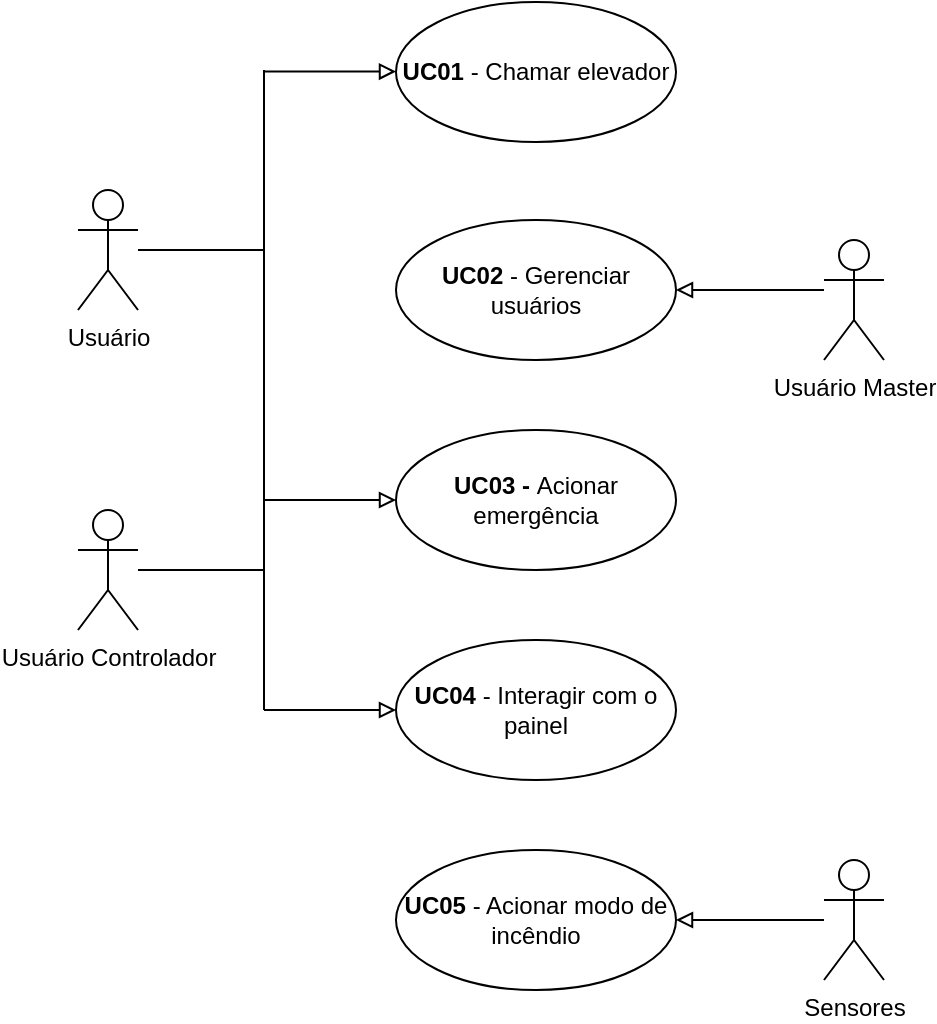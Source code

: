 <mxfile version="20.6.0" type="device" pages="16"><diagram id="Bi9YDJ0wKP5AS0O4iT5y" name="Casos de uso"><mxGraphModel dx="1416" dy="1429" grid="1" gridSize="10" guides="1" tooltips="1" connect="1" arrows="1" fold="1" page="1" pageScale="1" pageWidth="1169" pageHeight="827" math="0" shadow="0"><root><mxCell id="0"/><mxCell id="1" parent="0"/><mxCell id="30z_sZQhku64NwB3w2nb-3" value="&lt;b&gt;UC01&lt;/b&gt; - Chamar elevador" style="ellipse;whiteSpace=wrap;html=1;" parent="1" vertex="1"><mxGeometry x="1711" y="166" width="140" height="70" as="geometry"/></mxCell><mxCell id="pquHVuWja9spJkrfoAM9-4" style="edgeStyle=orthogonalEdgeStyle;rounded=0;orthogonalLoop=1;jettySize=auto;html=1;endArrow=block;endFill=0;" parent="1" source="30z_sZQhku64NwB3w2nb-9" target="30z_sZQhku64NwB3w2nb-10" edge="1"><mxGeometry relative="1" as="geometry"><Array as="points"><mxPoint x="1905" y="310"/><mxPoint x="1905" y="310"/></Array></mxGeometry></mxCell><mxCell id="30z_sZQhku64NwB3w2nb-9" value="Usuário Master" style="shape=umlActor;verticalLabelPosition=bottom;verticalAlign=top;html=1;direction=east;flipV=0;" parent="1" vertex="1"><mxGeometry x="1925" y="285" width="30" height="60" as="geometry"/></mxCell><mxCell id="30z_sZQhku64NwB3w2nb-10" value="&lt;b&gt;UC02 &lt;/b&gt;- Gerenciar usuários" style="ellipse;whiteSpace=wrap;html=1;direction=east;flipV=0;" parent="1" vertex="1"><mxGeometry x="1711" y="275" width="140" height="70" as="geometry"/></mxCell><mxCell id="30z_sZQhku64NwB3w2nb-54" value="&lt;b&gt;UC03 - &lt;/b&gt;Acionar emergência" style="ellipse;whiteSpace=wrap;html=1;direction=east;flipV=0;" parent="1" vertex="1"><mxGeometry x="1711" y="380" width="140" height="70" as="geometry"/></mxCell><mxCell id="pquHVuWja9spJkrfoAM9-42" style="edgeStyle=orthogonalEdgeStyle;rounded=0;orthogonalLoop=1;jettySize=auto;html=1;endArrow=none;endFill=0;" parent="1" source="z7bqnt0n_lxQSga60e6T-1" edge="1"><mxGeometry relative="1" as="geometry"><mxPoint x="1645" y="450" as="targetPoint"/></mxGeometry></mxCell><mxCell id="z7bqnt0n_lxQSga60e6T-1" value="Usuário Controlador" style="shape=umlActor;verticalLabelPosition=bottom;verticalAlign=top;html=1;direction=east;flipV=0;" parent="1" vertex="1"><mxGeometry x="1552" y="420" width="30" height="60" as="geometry"/></mxCell><mxCell id="pquHVuWja9spJkrfoAM9-1" value="&lt;b&gt;UC04 &lt;/b&gt;- Interagir com o painel" style="ellipse;whiteSpace=wrap;html=1;direction=east;flipV=0;" parent="1" vertex="1"><mxGeometry x="1711" y="485" width="140" height="70" as="geometry"/></mxCell><mxCell id="pquHVuWja9spJkrfoAM9-38" style="edgeStyle=orthogonalEdgeStyle;rounded=0;orthogonalLoop=1;jettySize=auto;html=1;endArrow=block;endFill=0;" parent="1" target="30z_sZQhku64NwB3w2nb-54" edge="1"><mxGeometry relative="1" as="geometry"><Array as="points"><mxPoint x="1650" y="415"/></Array><mxPoint x="1645" y="415" as="sourcePoint"/></mxGeometry></mxCell><mxCell id="pquHVuWja9spJkrfoAM9-39" style="edgeStyle=orthogonalEdgeStyle;rounded=0;orthogonalLoop=1;jettySize=auto;html=1;entryX=0;entryY=0.5;entryDx=0;entryDy=0;endArrow=block;endFill=0;" parent="1" target="pquHVuWja9spJkrfoAM9-1" edge="1"><mxGeometry relative="1" as="geometry"><Array as="points"><mxPoint x="1665" y="520"/><mxPoint x="1665" y="520"/></Array><mxPoint x="1645" y="520" as="sourcePoint"/></mxGeometry></mxCell><mxCell id="pquHVuWja9spJkrfoAM9-45" style="edgeStyle=orthogonalEdgeStyle;rounded=0;orthogonalLoop=1;jettySize=auto;html=1;endArrow=none;endFill=0;" parent="1" source="pquHVuWja9spJkrfoAM9-44" edge="1"><mxGeometry relative="1" as="geometry"><mxPoint x="1645" y="290" as="targetPoint"/></mxGeometry></mxCell><mxCell id="pquHVuWja9spJkrfoAM9-44" value="Usuário" style="shape=umlActor;verticalLabelPosition=bottom;verticalAlign=top;html=1;direction=east;flipV=0;" parent="1" vertex="1"><mxGeometry x="1552" y="260" width="30" height="60" as="geometry"/></mxCell><mxCell id="hwBNboWdRiHS8UTKx3ja-1" style="edgeStyle=orthogonalEdgeStyle;rounded=0;orthogonalLoop=1;jettySize=auto;html=1;endArrow=block;endFill=0;" parent="1" source="hwBNboWdRiHS8UTKx3ja-2" target="hwBNboWdRiHS8UTKx3ja-3" edge="1"><mxGeometry relative="1" as="geometry"/></mxCell><mxCell id="hwBNboWdRiHS8UTKx3ja-2" value="Sensores" style="shape=umlActor;verticalLabelPosition=bottom;verticalAlign=top;html=1;direction=east;flipV=0;" parent="1" vertex="1"><mxGeometry x="1925" y="595" width="30" height="60" as="geometry"/></mxCell><mxCell id="hwBNboWdRiHS8UTKx3ja-3" value="&lt;b&gt;UC05 &lt;/b&gt;- Acionar modo de incêndio" style="ellipse;whiteSpace=wrap;html=1;direction=east;flipV=0;" parent="1" vertex="1"><mxGeometry x="1711" y="590" width="140" height="70" as="geometry"/></mxCell><mxCell id="hwBNboWdRiHS8UTKx3ja-24" style="edgeStyle=orthogonalEdgeStyle;rounded=0;orthogonalLoop=1;jettySize=auto;html=1;endArrow=block;endFill=0;" parent="1" edge="1"><mxGeometry relative="1" as="geometry"><Array as="points"><mxPoint x="1650" y="200.75"/></Array><mxPoint x="1645" y="200.75" as="sourcePoint"/><mxPoint x="1711" y="200.75" as="targetPoint"/></mxGeometry></mxCell><mxCell id="hwBNboWdRiHS8UTKx3ja-26" value="" style="endArrow=none;html=1;rounded=0;" parent="1" edge="1"><mxGeometry width="50" height="50" relative="1" as="geometry"><mxPoint x="1645" y="520" as="sourcePoint"/><mxPoint x="1645" y="200" as="targetPoint"/></mxGeometry></mxCell></root></mxGraphModel></diagram><diagram id="A-Hzu073ujfsU7nLVUd0" name="Diagrama de Classes"><mxGraphModel dx="1422" dy="786" grid="1" gridSize="10" guides="1" tooltips="1" connect="1" arrows="1" fold="1" page="1" pageScale="1" pageWidth="1654" pageHeight="1169" math="0" shadow="0"><root><mxCell id="0"/><mxCell id="1" parent="0"/><mxCell id="3DzD2HfFNcqMsRYekAjy-78" style="edgeStyle=orthogonalEdgeStyle;rounded=0;orthogonalLoop=1;jettySize=auto;html=1;entryX=0.25;entryY=0;entryDx=0;entryDy=0;" parent="1" source="8EjzpF40UwCWfSGRYoJn-5" target="SNHpuoR-Y_X9sbQvksAP-19" edge="1"><mxGeometry relative="1" as="geometry"/></mxCell><mxCell id="8EjzpF40UwCWfSGRYoJn-5" value="Log" style="swimlane;fontStyle=1;align=center;verticalAlign=top;childLayout=stackLayout;horizontal=1;startSize=26;horizontalStack=0;resizeParent=1;resizeParentMax=0;resizeLast=0;collapsible=1;marginBottom=0;" parent="1" vertex="1"><mxGeometry x="452" y="159" width="160" height="138" as="geometry"/></mxCell><mxCell id="8EjzpF40UwCWfSGRYoJn-17" value="+ data" style="text;strokeColor=none;fillColor=none;align=left;verticalAlign=top;spacingLeft=4;spacingRight=4;overflow=hidden;rotatable=0;points=[[0,0.5],[1,0.5]];portConstraint=eastwest;" parent="8EjzpF40UwCWfSGRYoJn-5" vertex="1"><mxGeometry y="26" width="160" height="26" as="geometry"/></mxCell><mxCell id="8EjzpF40UwCWfSGRYoJn-18" value="+ hora" style="text;strokeColor=none;fillColor=none;align=left;verticalAlign=top;spacingLeft=4;spacingRight=4;overflow=hidden;rotatable=0;points=[[0,0.5],[1,0.5]];portConstraint=eastwest;" parent="8EjzpF40UwCWfSGRYoJn-5" vertex="1"><mxGeometry y="52" width="160" height="26" as="geometry"/></mxCell><mxCell id="8EjzpF40UwCWfSGRYoJn-6" value="+ ação" style="text;strokeColor=none;fillColor=none;align=left;verticalAlign=top;spacingLeft=4;spacingRight=4;overflow=hidden;rotatable=0;points=[[0,0.5],[1,0.5]];portConstraint=eastwest;" parent="8EjzpF40UwCWfSGRYoJn-5" vertex="1"><mxGeometry y="78" width="160" height="26" as="geometry"/></mxCell><mxCell id="8EjzpF40UwCWfSGRYoJn-7" value="" style="line;strokeWidth=1;fillColor=none;align=left;verticalAlign=middle;spacingTop=-1;spacingLeft=3;spacingRight=3;rotatable=0;labelPosition=right;points=[];portConstraint=eastwest;strokeColor=inherit;" parent="8EjzpF40UwCWfSGRYoJn-5" vertex="1"><mxGeometry y="104" width="160" height="8" as="geometry"/></mxCell><mxCell id="8EjzpF40UwCWfSGRYoJn-8" value="+ registrar(ação)" style="text;strokeColor=none;fillColor=none;align=left;verticalAlign=top;spacingLeft=4;spacingRight=4;overflow=hidden;rotatable=0;points=[[0,0.5],[1,0.5]];portConstraint=eastwest;" parent="8EjzpF40UwCWfSGRYoJn-5" vertex="1"><mxGeometry y="112" width="160" height="26" as="geometry"/></mxCell><mxCell id="AzSXA3-VWFVAGSuS-8Gh-1" style="edgeStyle=orthogonalEdgeStyle;rounded=0;orthogonalLoop=1;jettySize=auto;html=1;entryX=0;entryY=0.5;entryDx=0;entryDy=0;" parent="1" source="8EjzpF40UwCWfSGRYoJn-9" target="SNHpuoR-Y_X9sbQvksAP-14" edge="1"><mxGeometry relative="1" as="geometry"/></mxCell><mxCell id="8EjzpF40UwCWfSGRYoJn-9" value="Usuário" style="swimlane;fontStyle=1;align=center;verticalAlign=top;childLayout=stackLayout;horizontal=1;startSize=26;horizontalStack=0;resizeParent=1;resizeParentMax=0;resizeLast=0;collapsible=1;marginBottom=0;" parent="1" vertex="1"><mxGeometry x="644" y="539" width="193" height="242" as="geometry"/></mxCell><mxCell id="8EjzpF40UwCWfSGRYoJn-10" value="+ Nome" style="text;strokeColor=none;fillColor=none;align=left;verticalAlign=top;spacingLeft=4;spacingRight=4;overflow=hidden;rotatable=0;points=[[0,0.5],[1,0.5]];portConstraint=eastwest;" parent="8EjzpF40UwCWfSGRYoJn-9" vertex="1"><mxGeometry y="26" width="193" height="26" as="geometry"/></mxCell><mxCell id="8EjzpF40UwCWfSGRYoJn-20" value="+ Telefone" style="text;strokeColor=none;fillColor=none;align=left;verticalAlign=top;spacingLeft=4;spacingRight=4;overflow=hidden;rotatable=0;points=[[0,0.5],[1,0.5]];portConstraint=eastwest;" parent="8EjzpF40UwCWfSGRYoJn-9" vertex="1"><mxGeometry y="52" width="193" height="26" as="geometry"/></mxCell><mxCell id="8EjzpF40UwCWfSGRYoJn-22" value="+ Perfil" style="text;strokeColor=none;fillColor=none;align=left;verticalAlign=top;spacingLeft=4;spacingRight=4;overflow=hidden;rotatable=0;points=[[0,0.5],[1,0.5]];portConstraint=eastwest;" parent="8EjzpF40UwCWfSGRYoJn-9" vertex="1"><mxGeometry y="78" width="193" height="26" as="geometry"/></mxCell><mxCell id="8EjzpF40UwCWfSGRYoJn-19" value="+ Vip" style="text;strokeColor=none;fillColor=none;align=left;verticalAlign=top;spacingLeft=4;spacingRight=4;overflow=hidden;rotatable=0;points=[[0,0.5],[1,0.5]];portConstraint=eastwest;" parent="8EjzpF40UwCWfSGRYoJn-9" vertex="1"><mxGeometry y="104" width="193" height="26" as="geometry"/></mxCell><mxCell id="8EjzpF40UwCWfSGRYoJn-11" value="" style="line;strokeWidth=1;fillColor=none;align=left;verticalAlign=middle;spacingTop=-1;spacingLeft=3;spacingRight=3;rotatable=0;labelPosition=right;points=[];portConstraint=eastwest;strokeColor=inherit;" parent="8EjzpF40UwCWfSGRYoJn-9" vertex="1"><mxGeometry y="130" width="193" height="8" as="geometry"/></mxCell><mxCell id="SNHpuoR-Y_X9sbQvksAP-1" value="+ acionarElevador(elevador)" style="text;strokeColor=none;fillColor=none;align=left;verticalAlign=top;spacingLeft=4;spacingRight=4;overflow=hidden;rotatable=0;points=[[0,0.5],[1,0.5]];portConstraint=eastwest;" parent="8EjzpF40UwCWfSGRYoJn-9" vertex="1"><mxGeometry y="138" width="193" height="26" as="geometry"/></mxCell><mxCell id="8EjzpF40UwCWfSGRYoJn-12" value="+ acionarEmergência(elevador)" style="text;strokeColor=none;fillColor=none;align=left;verticalAlign=top;spacingLeft=4;spacingRight=4;overflow=hidden;rotatable=0;points=[[0,0.5],[1,0.5]];portConstraint=eastwest;" parent="8EjzpF40UwCWfSGRYoJn-9" vertex="1"><mxGeometry y="164" width="193" height="26" as="geometry"/></mxCell><mxCell id="2oZQBx7qhKicKCauWdMq-1" value="+ abrirPorta(elevador)" style="text;strokeColor=none;fillColor=none;align=left;verticalAlign=top;spacingLeft=4;spacingRight=4;overflow=hidden;rotatable=0;points=[[0,0.5],[1,0.5]];portConstraint=eastwest;" parent="8EjzpF40UwCWfSGRYoJn-9" vertex="1"><mxGeometry y="190" width="193" height="26" as="geometry"/></mxCell><mxCell id="2oZQBx7qhKicKCauWdMq-2" value="+ fecharPorta(elevador)" style="text;strokeColor=none;fillColor=none;align=left;verticalAlign=top;spacingLeft=4;spacingRight=4;overflow=hidden;rotatable=0;points=[[0,0.5],[1,0.5]];portConstraint=eastwest;" parent="8EjzpF40UwCWfSGRYoJn-9" vertex="1"><mxGeometry y="216" width="193" height="26" as="geometry"/></mxCell><mxCell id="3DzD2HfFNcqMsRYekAjy-29" style="edgeStyle=orthogonalEdgeStyle;rounded=0;orthogonalLoop=1;jettySize=auto;html=1;" parent="1" source="8EjzpF40UwCWfSGRYoJn-13" target="8EjzpF40UwCWfSGRYoJn-20" edge="1"><mxGeometry relative="1" as="geometry"><mxPoint x="615" y="609" as="targetPoint"/><Array as="points"><mxPoint x="565" y="604"/><mxPoint x="565" y="604"/></Array></mxGeometry></mxCell><mxCell id="3DzD2HfFNcqMsRYekAjy-58" style="edgeStyle=orthogonalEdgeStyle;rounded=0;orthogonalLoop=1;jettySize=auto;html=1;entryX=0;entryY=0.5;entryDx=0;entryDy=0;" parent="1" source="8EjzpF40UwCWfSGRYoJn-13" target="SNHpuoR-Y_X9sbQvksAP-24" edge="1"><mxGeometry relative="1" as="geometry"/></mxCell><mxCell id="8EjzpF40UwCWfSGRYoJn-13" value="Usuário Master" style="swimlane;fontStyle=1;align=center;verticalAlign=top;childLayout=stackLayout;horizontal=1;startSize=26;horizontalStack=0;resizeParent=1;resizeParentMax=0;resizeLast=0;collapsible=1;marginBottom=0;" parent="1" vertex="1"><mxGeometry x="347" y="539" width="198" height="164" as="geometry"/></mxCell><mxCell id="SNHpuoR-Y_X9sbQvksAP-2" value="+ Nome" style="text;strokeColor=none;fillColor=none;align=left;verticalAlign=top;spacingLeft=4;spacingRight=4;overflow=hidden;rotatable=0;points=[[0,0.5],[1,0.5]];portConstraint=eastwest;" parent="8EjzpF40UwCWfSGRYoJn-13" vertex="1"><mxGeometry y="26" width="198" height="26" as="geometry"/></mxCell><mxCell id="8EjzpF40UwCWfSGRYoJn-14" value="+ Telefone" style="text;strokeColor=none;fillColor=none;align=left;verticalAlign=top;spacingLeft=4;spacingRight=4;overflow=hidden;rotatable=0;points=[[0,0.5],[1,0.5]];portConstraint=eastwest;" parent="8EjzpF40UwCWfSGRYoJn-13" vertex="1"><mxGeometry y="52" width="198" height="26" as="geometry"/></mxCell><mxCell id="8EjzpF40UwCWfSGRYoJn-15" value="" style="line;strokeWidth=1;fillColor=none;align=left;verticalAlign=middle;spacingTop=-1;spacingLeft=3;spacingRight=3;rotatable=0;labelPosition=right;points=[];portConstraint=eastwest;strokeColor=inherit;" parent="8EjzpF40UwCWfSGRYoJn-13" vertex="1"><mxGeometry y="78" width="198" height="8" as="geometry"/></mxCell><mxCell id="AzSXA3-VWFVAGSuS-8Gh-7" value="+ login()" style="text;strokeColor=none;fillColor=none;align=left;verticalAlign=top;spacingLeft=4;spacingRight=4;overflow=hidden;rotatable=0;points=[[0,0.5],[1,0.5]];portConstraint=eastwest;" parent="8EjzpF40UwCWfSGRYoJn-13" vertex="1"><mxGeometry y="86" width="198" height="26" as="geometry"/></mxCell><mxCell id="RpA-gHg34MYTLvsluNCq-10" value="+ gerenciarPermissaoUsuarios()" style="text;strokeColor=none;fillColor=none;align=left;verticalAlign=top;spacingLeft=4;spacingRight=4;overflow=hidden;rotatable=0;points=[[0,0.5],[1,0.5]];portConstraint=eastwest;" parent="8EjzpF40UwCWfSGRYoJn-13" vertex="1"><mxGeometry y="112" width="198" height="26" as="geometry"/></mxCell><mxCell id="8EjzpF40UwCWfSGRYoJn-16" value="+ acionarEmergenciaViaControle()" style="text;strokeColor=none;fillColor=none;align=left;verticalAlign=top;spacingLeft=4;spacingRight=4;overflow=hidden;rotatable=0;points=[[0,0.5],[1,0.5]];portConstraint=eastwest;" parent="8EjzpF40UwCWfSGRYoJn-13" vertex="1"><mxGeometry y="138" width="198" height="26" as="geometry"/></mxCell><mxCell id="SNHpuoR-Y_X9sbQvksAP-12" value="Elevador" style="swimlane;fontStyle=1;align=center;verticalAlign=top;childLayout=stackLayout;horizontal=1;startSize=26;horizontalStack=0;resizeParent=1;resizeParentMax=0;resizeLast=0;collapsible=1;marginBottom=0;" parent="1" vertex="1"><mxGeometry x="817" y="795" width="160" height="268" as="geometry"/></mxCell><mxCell id="SNHpuoR-Y_X9sbQvksAP-14" value="+ Capacidade" style="text;strokeColor=none;fillColor=none;align=left;verticalAlign=top;spacingLeft=4;spacingRight=4;overflow=hidden;rotatable=0;points=[[0,0.5],[1,0.5]];portConstraint=eastwest;" parent="SNHpuoR-Y_X9sbQvksAP-12" vertex="1"><mxGeometry y="26" width="160" height="26" as="geometry"/></mxCell><mxCell id="SNHpuoR-Y_X9sbQvksAP-13" value="+ Andar Atual" style="text;strokeColor=none;fillColor=none;align=left;verticalAlign=top;spacingLeft=4;spacingRight=4;overflow=hidden;rotatable=0;points=[[0,0.5],[1,0.5]];portConstraint=eastwest;" parent="SNHpuoR-Y_X9sbQvksAP-12" vertex="1"><mxGeometry y="52" width="160" height="26" as="geometry"/></mxCell><mxCell id="RpA-gHg34MYTLvsluNCq-1" value="+ Andares Atendidos" style="text;strokeColor=none;fillColor=none;align=left;verticalAlign=top;spacingLeft=4;spacingRight=4;overflow=hidden;rotatable=0;points=[[0,0.5],[1,0.5]];portConstraint=eastwest;" parent="SNHpuoR-Y_X9sbQvksAP-12" vertex="1"><mxGeometry y="78" width="160" height="26" as="geometry"/></mxCell><mxCell id="RpA-gHg34MYTLvsluNCq-12" value="+ Andares Solicitados" style="text;strokeColor=none;fillColor=none;align=left;verticalAlign=top;spacingLeft=4;spacingRight=4;overflow=hidden;rotatable=0;points=[[0,0.5],[1,0.5]];portConstraint=eastwest;" parent="SNHpuoR-Y_X9sbQvksAP-12" vertex="1"><mxGeometry y="104" width="160" height="26" as="geometry"/></mxCell><mxCell id="RpA-gHg34MYTLvsluNCq-8" value="+ Sentido" style="text;strokeColor=none;fillColor=none;align=left;verticalAlign=top;spacingLeft=4;spacingRight=4;overflow=hidden;rotatable=0;points=[[0,0.5],[1,0.5]];portConstraint=eastwest;" parent="SNHpuoR-Y_X9sbQvksAP-12" vertex="1"><mxGeometry y="130" width="160" height="26" as="geometry"/></mxCell><mxCell id="SNHpuoR-Y_X9sbQvksAP-15" value="" style="line;strokeWidth=1;fillColor=none;align=left;verticalAlign=middle;spacingTop=-1;spacingLeft=3;spacingRight=3;rotatable=0;labelPosition=right;points=[];portConstraint=eastwest;strokeColor=inherit;" parent="SNHpuoR-Y_X9sbQvksAP-12" vertex="1"><mxGeometry y="156" width="160" height="8" as="geometry"/></mxCell><mxCell id="RpA-gHg34MYTLvsluNCq-6" value="+ verificarPassageiroVIP()" style="text;strokeColor=none;fillColor=none;align=left;verticalAlign=top;spacingLeft=4;spacingRight=4;overflow=hidden;rotatable=0;points=[[0,0.5],[1,0.5]];portConstraint=eastwest;" parent="SNHpuoR-Y_X9sbQvksAP-12" vertex="1"><mxGeometry y="164" width="160" height="26" as="geometry"/></mxCell><mxCell id="GCAoksgWJICCxxh2_SiW-2" value="+ mostrarAndareSentido()" style="text;strokeColor=none;fillColor=none;align=left;verticalAlign=top;spacingLeft=4;spacingRight=4;overflow=hidden;rotatable=0;points=[[0,0.5],[1,0.5]];portConstraint=eastwest;" parent="SNHpuoR-Y_X9sbQvksAP-12" vertex="1"><mxGeometry y="190" width="160" height="26" as="geometry"/></mxCell><mxCell id="GCAoksgWJICCxxh2_SiW-1" value="+ abrirPorta()" style="text;strokeColor=none;fillColor=none;align=left;verticalAlign=top;spacingLeft=4;spacingRight=4;overflow=hidden;rotatable=0;points=[[0,0.5],[1,0.5]];portConstraint=eastwest;" parent="SNHpuoR-Y_X9sbQvksAP-12" vertex="1"><mxGeometry y="216" width="160" height="26" as="geometry"/></mxCell><mxCell id="RpA-gHg34MYTLvsluNCq-7" value="+ fecharPorta()" style="text;strokeColor=none;fillColor=none;align=left;verticalAlign=top;spacingLeft=4;spacingRight=4;overflow=hidden;rotatable=0;points=[[0,0.5],[1,0.5]];portConstraint=eastwest;" parent="SNHpuoR-Y_X9sbQvksAP-12" vertex="1"><mxGeometry y="242" width="160" height="26" as="geometry"/></mxCell><mxCell id="SNHpuoR-Y_X9sbQvksAP-19" value="Sala de controle" style="swimlane;fontStyle=1;align=center;verticalAlign=top;childLayout=stackLayout;horizontal=1;startSize=26;horizontalStack=0;resizeParent=1;resizeParentMax=0;resizeLast=0;collapsible=1;marginBottom=0;" parent="1" vertex="1"><mxGeometry x="657" y="289" width="160" height="86" as="geometry"/></mxCell><mxCell id="SNHpuoR-Y_X9sbQvksAP-25" value="+ Logs" style="text;strokeColor=none;fillColor=none;align=left;verticalAlign=top;spacingLeft=4;spacingRight=4;overflow=hidden;rotatable=0;points=[[0,0.5],[1,0.5]];portConstraint=eastwest;" parent="SNHpuoR-Y_X9sbQvksAP-19" vertex="1"><mxGeometry y="26" width="160" height="26" as="geometry"/></mxCell><mxCell id="SNHpuoR-Y_X9sbQvksAP-22" value="" style="line;strokeWidth=1;fillColor=none;align=left;verticalAlign=middle;spacingTop=-1;spacingLeft=3;spacingRight=3;rotatable=0;labelPosition=right;points=[];portConstraint=eastwest;strokeColor=inherit;" parent="SNHpuoR-Y_X9sbQvksAP-19" vertex="1"><mxGeometry y="52" width="160" height="8" as="geometry"/></mxCell><mxCell id="SNHpuoR-Y_X9sbQvksAP-24" value="+ exibirLogs()" style="text;strokeColor=none;fillColor=none;align=left;verticalAlign=top;spacingLeft=4;spacingRight=4;overflow=hidden;rotatable=0;points=[[0,0.5],[1,0.5]];portConstraint=eastwest;" parent="SNHpuoR-Y_X9sbQvksAP-19" vertex="1"><mxGeometry y="60" width="160" height="26" as="geometry"/></mxCell><mxCell id="3DzD2HfFNcqMsRYekAjy-59" style="edgeStyle=orthogonalEdgeStyle;rounded=0;orthogonalLoop=1;jettySize=auto;html=1;entryX=1.019;entryY=0.231;entryDx=0;entryDy=0;entryPerimeter=0;" parent="1" source="SNHpuoR-Y_X9sbQvksAP-26" target="SNHpuoR-Y_X9sbQvksAP-24" edge="1"><mxGeometry relative="1" as="geometry"/></mxCell><mxCell id="RpA-gHg34MYTLvsluNCq-9" style="edgeStyle=orthogonalEdgeStyle;rounded=0;orthogonalLoop=1;jettySize=auto;html=1;entryX=1.003;entryY=0.816;entryDx=0;entryDy=0;entryPerimeter=0;" parent="1" source="SNHpuoR-Y_X9sbQvksAP-26" target="8EjzpF40UwCWfSGRYoJn-22" edge="1"><mxGeometry relative="1" as="geometry"><mxPoint x="845" y="638" as="targetPoint"/><Array as="points"><mxPoint x="892" y="639"/></Array></mxGeometry></mxCell><mxCell id="SNHpuoR-Y_X9sbQvksAP-26" value="Usuário de controle" style="swimlane;fontStyle=1;align=center;verticalAlign=top;childLayout=stackLayout;horizontal=1;startSize=26;horizontalStack=0;resizeParent=1;resizeParentMax=0;resizeLast=0;collapsible=1;marginBottom=0;" parent="1" vertex="1"><mxGeometry x="946" y="569" width="209" height="164" as="geometry"/></mxCell><mxCell id="SNHpuoR-Y_X9sbQvksAP-27" value="+ Nome" style="text;strokeColor=none;fillColor=none;align=left;verticalAlign=top;spacingLeft=4;spacingRight=4;overflow=hidden;rotatable=0;points=[[0,0.5],[1,0.5]];portConstraint=eastwest;" parent="SNHpuoR-Y_X9sbQvksAP-26" vertex="1"><mxGeometry y="26" width="209" height="26" as="geometry"/></mxCell><mxCell id="SNHpuoR-Y_X9sbQvksAP-28" value="+ Telefone" style="text;strokeColor=none;fillColor=none;align=left;verticalAlign=top;spacingLeft=4;spacingRight=4;overflow=hidden;rotatable=0;points=[[0,0.5],[1,0.5]];portConstraint=eastwest;" parent="SNHpuoR-Y_X9sbQvksAP-26" vertex="1"><mxGeometry y="52" width="209" height="26" as="geometry"/></mxCell><mxCell id="SNHpuoR-Y_X9sbQvksAP-29" value="" style="line;strokeWidth=1;fillColor=none;align=left;verticalAlign=middle;spacingTop=-1;spacingLeft=3;spacingRight=3;rotatable=0;labelPosition=right;points=[];portConstraint=eastwest;strokeColor=inherit;" parent="SNHpuoR-Y_X9sbQvksAP-26" vertex="1"><mxGeometry y="78" width="209" height="8" as="geometry"/></mxCell><mxCell id="AzSXA3-VWFVAGSuS-8Gh-6" value="+ login()" style="text;strokeColor=none;fillColor=none;align=left;verticalAlign=top;spacingLeft=4;spacingRight=4;overflow=hidden;rotatable=0;points=[[0,0.5],[1,0.5]];portConstraint=eastwest;" parent="SNHpuoR-Y_X9sbQvksAP-26" vertex="1"><mxGeometry y="86" width="209" height="26" as="geometry"/></mxCell><mxCell id="3DzD2HfFNcqMsRYekAjy-1" value="+ exibirDataHoraUltimoLogin()" style="text;strokeColor=none;fillColor=none;align=left;verticalAlign=top;spacingLeft=4;spacingRight=4;overflow=hidden;rotatable=0;points=[[0,0.5],[1,0.5]];portConstraint=eastwest;" parent="SNHpuoR-Y_X9sbQvksAP-26" vertex="1"><mxGeometry y="112" width="209" height="26" as="geometry"/></mxCell><mxCell id="RpA-gHg34MYTLvsluNCq-11" value="+ acionarEmergenciaViaControle()" style="text;strokeColor=none;fillColor=none;align=left;verticalAlign=top;spacingLeft=4;spacingRight=4;overflow=hidden;rotatable=0;points=[[0,0.5],[1,0.5]];portConstraint=eastwest;" parent="SNHpuoR-Y_X9sbQvksAP-26" vertex="1"><mxGeometry y="138" width="209" height="26" as="geometry"/></mxCell><mxCell id="AzSXA3-VWFVAGSuS-8Gh-2" value="N" style="text;html=1;strokeColor=none;fillColor=none;align=center;verticalAlign=middle;whiteSpace=wrap;rounded=0;" parent="1" vertex="1"><mxGeometry x="693" y="780" width="60" height="30" as="geometry"/></mxCell><mxCell id="AzSXA3-VWFVAGSuS-8Gh-3" value="usam" style="text;html=1;strokeColor=none;fillColor=none;align=center;verticalAlign=middle;whiteSpace=wrap;rounded=0;rotation=0;" parent="1" vertex="1"><mxGeometry x="737" y="839" width="60" height="30" as="geometry"/></mxCell><mxCell id="AzSXA3-VWFVAGSuS-8Gh-4" value="N" style="text;html=1;strokeColor=none;fillColor=none;align=center;verticalAlign=middle;whiteSpace=wrap;rounded=0;" parent="1" vertex="1"><mxGeometry x="772" y="859" width="60" height="30" as="geometry"/></mxCell><mxCell id="3DzD2HfFNcqMsRYekAjy-30" value="é" style="text;html=1;strokeColor=none;fillColor=none;align=center;verticalAlign=middle;whiteSpace=wrap;rounded=0;" parent="1" vertex="1"><mxGeometry x="579" y="609" width="18" height="30" as="geometry"/></mxCell><mxCell id="3DzD2HfFNcqMsRYekAjy-31" value="é" style="text;html=1;strokeColor=none;fillColor=none;align=center;verticalAlign=middle;whiteSpace=wrap;rounded=0;" parent="1" vertex="1"><mxGeometry x="886.5" y="614" width="21" height="20" as="geometry"/></mxCell><mxCell id="3DzD2HfFNcqMsRYekAjy-60" value="acessam" style="text;html=1;strokeColor=none;fillColor=none;align=center;verticalAlign=middle;whiteSpace=wrap;rounded=0;" parent="1" vertex="1"><mxGeometry x="977" y="329" width="60" height="30" as="geometry"/></mxCell><mxCell id="3DzD2HfFNcqMsRYekAjy-61" value="acessam" style="text;html=1;strokeColor=none;fillColor=none;align=center;verticalAlign=middle;whiteSpace=wrap;rounded=0;" parent="1" vertex="1"><mxGeometry x="427" y="339" width="60" height="30" as="geometry"/></mxCell><mxCell id="3DzD2HfFNcqMsRYekAjy-62" value="N" style="text;html=1;strokeColor=none;fillColor=none;align=center;verticalAlign=middle;whiteSpace=wrap;rounded=0;" parent="1" vertex="1"><mxGeometry x="1010" y="538" width="38" height="30" as="geometry"/></mxCell><mxCell id="3DzD2HfFNcqMsRYekAjy-63" value="N" style="text;html=1;strokeColor=none;fillColor=none;align=center;verticalAlign=middle;whiteSpace=wrap;rounded=0;" parent="1" vertex="1"><mxGeometry x="452" y="508" width="40" height="30" as="geometry"/></mxCell><mxCell id="3DzD2HfFNcqMsRYekAjy-64" value="1" style="text;html=1;strokeColor=none;fillColor=none;align=center;verticalAlign=middle;whiteSpace=wrap;rounded=0;" parent="1" vertex="1"><mxGeometry x="804" y="329" width="60" height="30" as="geometry"/></mxCell><mxCell id="3DzD2HfFNcqMsRYekAjy-65" value="1" style="text;html=1;strokeColor=none;fillColor=none;align=center;verticalAlign=middle;whiteSpace=wrap;rounded=0;" parent="1" vertex="1"><mxGeometry x="612" y="337" width="60" height="30" as="geometry"/></mxCell><mxCell id="3DzD2HfFNcqMsRYekAjy-77" value="1" style="text;html=1;strokeColor=none;fillColor=none;align=center;verticalAlign=middle;whiteSpace=wrap;rounded=0;" parent="1" vertex="1"><mxGeometry x="697" y="259" width="60" height="30" as="geometry"/></mxCell><mxCell id="3DzD2HfFNcqMsRYekAjy-79" value="N" style="text;html=1;strokeColor=none;fillColor=none;align=center;verticalAlign=middle;whiteSpace=wrap;rounded=0;" parent="1" vertex="1"><mxGeometry x="597" y="199" width="60" height="30" as="geometry"/></mxCell><mxCell id="3DzD2HfFNcqMsRYekAjy-80" value="1" style="text;html=1;strokeColor=none;fillColor=none;align=center;verticalAlign=middle;whiteSpace=wrap;rounded=0;" parent="1" vertex="1"><mxGeometry x="658" y="260" width="60" height="30" as="geometry"/></mxCell></root></mxGraphModel></diagram><diagram id="P_r0FGen4N-W-BhOzB6U" name="Seq. UC01"><mxGraphModel dx="1422" dy="786" grid="1" gridSize="10" guides="1" tooltips="1" connect="0" arrows="1" fold="1" page="1" pageScale="1" pageWidth="1169" pageHeight="827" math="0" shadow="0"><root><mxCell id="0"/><mxCell id="1" parent="0"/><mxCell id="FgAPPx7GQ8hnYMeEGJ9P-1" value="&lt;span style=&quot;&quot;&gt;Usuário /&lt;br&gt;Usuário Master/&lt;br&gt;Usuário Controlador&lt;/span&gt;" style="shape=umlActor;verticalLabelPosition=bottom;verticalAlign=top;html=1;outlineConnect=0;strokeWidth=1;" parent="1" vertex="1"><mxGeometry x="110" y="100" width="30" height="60" as="geometry"/></mxCell><mxCell id="JxM4xANNxA-s7VNWLEWb-3" value="" style="rounded=0;whiteSpace=wrap;html=1;strokeWidth=1;" parent="1" vertex="1"><mxGeometry x="199" y="213" width="10" height="459" as="geometry"/></mxCell><mxCell id="JxM4xANNxA-s7VNWLEWb-6" value="&lt;b&gt;UC01 - &lt;/b&gt;Chamar Elevador" style="text;html=1;strokeColor=none;fillColor=none;align=center;verticalAlign=middle;whiteSpace=wrap;rounded=0;strokeWidth=1;" parent="1" vertex="1"><mxGeometry x="240" y="40" width="150" height="30" as="geometry"/></mxCell><mxCell id="z-8e5RAtyxO5k-c57jMm-1" style="edgeStyle=orthogonalEdgeStyle;rounded=0;orthogonalLoop=1;jettySize=auto;html=1;endArrow=none;endFill=0;dashed=1;" parent="1" source="qGba6QjRPHn63iZA98Ei-1" edge="1"><mxGeometry relative="1" as="geometry"><mxPoint x="520" y="702" as="targetPoint"/></mxGeometry></mxCell><mxCell id="qGba6QjRPHn63iZA98Ei-1" value="&lt;p style=&quot;margin:0px;margin-top:4px;text-align:center;text-decoration:underline;&quot;&gt;&lt;b&gt;Elevador&lt;/b&gt;&lt;/p&gt;&lt;p style=&quot;margin:0px;margin-left:8px;&quot;&gt;&lt;br&gt;&lt;/p&gt;" style="verticalAlign=top;align=left;overflow=fill;fontSize=12;fontFamily=Helvetica;html=1;strokeWidth=1;" parent="1" vertex="1"><mxGeometry x="440.86" y="213" width="160" height="90" as="geometry"/></mxCell><mxCell id="z-8e5RAtyxO5k-c57jMm-3" value="2. Elevador se desloca para o andar que foi chamado" style="edgeStyle=orthogonalEdgeStyle;rounded=0;orthogonalLoop=1;jettySize=auto;html=1;endArrow=classicThin;endFill=1;entryX=1.185;entryY=0.435;entryDx=0;entryDy=0;entryPerimeter=0;dashed=1;" parent="1" target="JxM4xANNxA-s7VNWLEWb-3" edge="1"><mxGeometry x="0.039" y="-10" relative="1" as="geometry"><mxPoint x="260.0" y="411.737" as="targetPoint"/><mxPoint x="520.86" y="412" as="sourcePoint"/><mxPoint as="offset"/><Array as="points"><mxPoint x="521" y="413"/><mxPoint x="350" y="413"/><mxPoint x="350" y="412"/><mxPoint x="211" y="412"/></Array></mxGeometry></mxCell><mxCell id="WRnmdPkpALU3yOHo1KAG-1" value="" style="rounded=0;whiteSpace=wrap;html=1;strokeWidth=1;" parent="1" vertex="1"><mxGeometry x="510" y="369" width="11.86" height="44" as="geometry"/></mxCell><mxCell id="OI-7Q_hn_M4TK7RFn3ev-5" value="" style="rounded=0;whiteSpace=wrap;html=1;strokeWidth=1;" parent="1" vertex="1"><mxGeometry x="510" y="453" width="10.86" height="229" as="geometry"/></mxCell><mxCell id="OI-7Q_hn_M4TK7RFn3ev-4" value="3. Entra no elevador" style="endArrow=classicThin;html=1;rounded=0;endFill=1;" parent="1" edge="1"><mxGeometry x="0.036" y="10" width="50" height="50" relative="1" as="geometry"><mxPoint x="209" y="453" as="sourcePoint"/><mxPoint x="520" y="452" as="targetPoint"/><mxPoint as="offset"/></mxGeometry></mxCell><mxCell id="zXUJHYxQkqNo9hOLl7OY-2" value="&lt;b&gt;verificarPassageiroVIP()&lt;/b&gt;" style="shape=umlFrame;whiteSpace=wrap;html=1;width=238;height=30;align=left;" parent="1" vertex="1"><mxGeometry x="400.68" y="512" width="299.32" height="150" as="geometry"/></mxCell><mxCell id="zXUJHYxQkqNo9hOLl7OY-3" value="" style="endArrow=none;dashed=1;html=1;rounded=0;entryX=1.002;entryY=0.549;entryDx=0;entryDy=0;entryPerimeter=0;exitX=-0.001;exitY=0.548;exitDx=0;exitDy=0;exitPerimeter=0;" parent="1" source="zXUJHYxQkqNo9hOLl7OY-2" target="zXUJHYxQkqNo9hOLl7OY-2" edge="1"><mxGeometry width="50" height="50" relative="1" as="geometry"><mxPoint x="409.82" y="615" as="sourcePoint"/><mxPoint x="461.68" y="562" as="targetPoint"/></mxGeometry></mxCell><mxCell id="zXUJHYxQkqNo9hOLl7OY-5" value="[else]" style="text;html=1;strokeColor=none;fillColor=none;align=center;verticalAlign=middle;whiteSpace=wrap;rounded=0;" parent="1" vertex="1"><mxGeometry x="401.68" y="592" width="30" height="20" as="geometry"/></mxCell><mxCell id="zXUJHYxQkqNo9hOLl7OY-6" value="[if passageiroVIP]" style="text;html=1;strokeColor=none;fillColor=none;align=center;verticalAlign=middle;whiteSpace=wrap;rounded=0;" parent="1" vertex="1"><mxGeometry x="401.68" y="542" width="98.14" height="20" as="geometry"/></mxCell><mxCell id="zXUJHYxQkqNo9hOLl7OY-8" value="aguarda solicitação de outro andar" style="edgeStyle=orthogonalEdgeStyle;html=1;align=left;spacingLeft=2;endArrow=block;rounded=0;entryX=1;entryY=0;" parent="1" edge="1"><mxGeometry x="1" y="20" relative="1" as="geometry"><mxPoint x="519.36" y="602" as="sourcePoint"/><Array as="points"><mxPoint x="549.36" y="602"/></Array><mxPoint x="524.36" y="622" as="targetPoint"/><mxPoint x="-4" as="offset"/></mxGeometry></mxCell><mxCell id="zXUJHYxQkqNo9hOLl7OY-10" value="direciona ao andar VIP" style="edgeStyle=orthogonalEdgeStyle;html=1;align=left;spacingLeft=2;endArrow=block;rounded=0;entryX=1;entryY=0;" parent="1" edge="1"><mxGeometry relative="1" as="geometry"><mxPoint x="521.86" y="557.5" as="sourcePoint"/><Array as="points"><mxPoint x="551.86" y="557.5"/></Array><mxPoint x="526.86" y="577.5" as="targetPoint"/></mxGeometry></mxCell><mxCell id="z-8e5RAtyxO5k-c57jMm-2" value="1. acionarElevador()" style="edgeStyle=orthogonalEdgeStyle;rounded=0;orthogonalLoop=1;jettySize=auto;html=1;endArrow=classicThin;endFill=1;exitX=0.972;exitY=0.349;exitDx=0;exitDy=0;exitPerimeter=0;" parent="1" source="JxM4xANNxA-s7VNWLEWb-3" edge="1"><mxGeometry x="0.048" y="16" relative="1" as="geometry"><mxPoint x="520.86" y="368.5" as="targetPoint"/><mxPoint x="260.86" y="369" as="sourcePoint"/><Array as="points"><mxPoint x="209" y="369"/><mxPoint x="365" y="369"/></Array><mxPoint as="offset"/></mxGeometry></mxCell></root></mxGraphModel></diagram><diagram name="Seq. UC02" id="eygrfF1Vkwc1EH4zZrpx"><mxGraphModel dx="1422" dy="786" grid="1" gridSize="10" guides="1" tooltips="1" connect="1" arrows="1" fold="1" page="1" pageScale="1" pageWidth="1169" pageHeight="827" math="0" shadow="0"><root><mxCell id="fLKTx3-_ztYPr9UZL-NU-0"/><mxCell id="fLKTx3-_ztYPr9UZL-NU-1" parent="fLKTx3-_ztYPr9UZL-NU-0"/><mxCell id="HYdGb8GsV4gkxR1vBVB8-0" value="&lt;span style=&quot;&quot;&gt;Usuário Master&lt;br&gt;&lt;/span&gt;" style="shape=umlActor;verticalLabelPosition=bottom;verticalAlign=top;html=1;outlineConnect=0;strokeWidth=1;" parent="fLKTx3-_ztYPr9UZL-NU-1" vertex="1"><mxGeometry x="123" y="87" width="30" height="60" as="geometry"/></mxCell><mxCell id="HYdGb8GsV4gkxR1vBVB8-1" value="1. gerenciarPermissaoGeral()" style="edgeStyle=orthogonalEdgeStyle;rounded=0;orthogonalLoop=1;jettySize=auto;html=1;endArrow=classicThin;endFill=1;exitX=1.1;exitY=0.487;exitDx=0;exitDy=0;exitPerimeter=0;" parent="fLKTx3-_ztYPr9UZL-NU-1" source="HYdGb8GsV4gkxR1vBVB8-2" edge="1"><mxGeometry x="0.048" y="16" relative="1" as="geometry"><mxPoint x="520.86" y="236.5" as="targetPoint"/><mxPoint x="260.86" y="237" as="sourcePoint"/><Array as="points"/><mxPoint as="offset"/></mxGeometry></mxCell><mxCell id="HYdGb8GsV4gkxR1vBVB8-2" value="" style="rounded=0;whiteSpace=wrap;html=1;strokeWidth=1;" parent="fLKTx3-_ztYPr9UZL-NU-1" vertex="1"><mxGeometry x="199" y="81" width="10" height="319" as="geometry"/></mxCell><mxCell id="HYdGb8GsV4gkxR1vBVB8-3" value="&lt;b&gt;UC02 - &lt;/b&gt;Gerenciar Usuários" style="text;html=1;strokeColor=none;fillColor=none;align=center;verticalAlign=middle;whiteSpace=wrap;rounded=0;strokeWidth=1;" parent="fLKTx3-_ztYPr9UZL-NU-1" vertex="1"><mxGeometry x="240" y="40" width="150" height="30" as="geometry"/></mxCell><mxCell id="HYdGb8GsV4gkxR1vBVB8-4" style="edgeStyle=orthogonalEdgeStyle;rounded=0;orthogonalLoop=1;jettySize=auto;html=1;endArrow=none;endFill=0;dashed=1;" parent="fLKTx3-_ztYPr9UZL-NU-1" source="HYdGb8GsV4gkxR1vBVB8-5" edge="1"><mxGeometry relative="1" as="geometry"><mxPoint x="520.86" y="400" as="targetPoint"/></mxGeometry></mxCell><mxCell id="HYdGb8GsV4gkxR1vBVB8-5" value="&lt;p style=&quot;margin:0px;margin-top:4px;text-align:center;text-decoration:underline;&quot;&gt;&lt;b&gt;Usuário&lt;/b&gt;&lt;/p&gt;&lt;p style=&quot;margin:0px;margin-left:8px;&quot;&gt;&lt;br&gt;&lt;/p&gt;" style="verticalAlign=top;align=left;overflow=fill;fontSize=12;fontFamily=Helvetica;html=1;strokeWidth=1;" parent="fLKTx3-_ztYPr9UZL-NU-1" vertex="1"><mxGeometry x="440.86" y="81" width="160" height="90" as="geometry"/></mxCell><mxCell id="HYdGb8GsV4gkxR1vBVB8-6" value="2. Permissão do usuário atualizado" style="edgeStyle=orthogonalEdgeStyle;rounded=0;orthogonalLoop=1;jettySize=auto;html=1;endArrow=classicThin;endFill=1;entryX=1.08;entryY=0.626;entryDx=0;entryDy=0;entryPerimeter=0;dashed=1;" parent="fLKTx3-_ztYPr9UZL-NU-1" edge="1"><mxGeometry x="0.039" y="-10" relative="1" as="geometry"><mxPoint x="209.8" y="323.694" as="targetPoint"/><mxPoint x="520.86" y="323" as="sourcePoint"/><mxPoint as="offset"/><Array as="points"><mxPoint x="365" y="323"/><mxPoint x="210" y="324"/></Array></mxGeometry></mxCell><mxCell id="HYdGb8GsV4gkxR1vBVB8-7" value="" style="rounded=0;whiteSpace=wrap;html=1;strokeWidth=1;" parent="fLKTx3-_ztYPr9UZL-NU-1" vertex="1"><mxGeometry x="500" y="240" width="20" height="82" as="geometry"/></mxCell><mxCell id="hiKk1AZLf4M57guVsSci-0" value="" style="endArrow=classic;html=1;rounded=0;endFill=1;dashed=1;" parent="fLKTx3-_ztYPr9UZL-NU-1" edge="1"><mxGeometry width="50" height="50" relative="1" as="geometry"><mxPoint x="720" y="311" as="sourcePoint"/><mxPoint x="520" y="311" as="targetPoint"/></mxGeometry></mxCell><mxCell id="hiKk1AZLf4M57guVsSci-1" value="1.2. Log registrado" style="text;html=1;align=center;verticalAlign=middle;resizable=0;points=[];autosize=1;strokeColor=none;fillColor=none;" parent="fLKTx3-_ztYPr9UZL-NU-1" vertex="1"><mxGeometry x="545" y="281" width="120" height="30" as="geometry"/></mxCell><mxCell id="hiKk1AZLf4M57guVsSci-2" value="&lt;p style=&quot;margin:0px;margin-top:4px;text-align:center;text-decoration:underline;&quot;&gt;&lt;b&gt;Log&lt;/b&gt;&lt;/p&gt;" style="verticalAlign=top;align=left;overflow=fill;fontSize=12;fontFamily=Helvetica;html=1;" parent="fLKTx3-_ztYPr9UZL-NU-1" vertex="1"><mxGeometry x="640" y="81" width="160" height="90" as="geometry"/></mxCell><mxCell id="hiKk1AZLf4M57guVsSci-3" value="1.1. registraLog()" style="text;html=1;resizable=0;autosize=1;align=center;verticalAlign=middle;points=[];fillColor=none;strokeColor=none;rounded=0;" parent="fLKTx3-_ztYPr9UZL-NU-1" vertex="1"><mxGeometry x="550" y="217" width="110" height="30" as="geometry"/></mxCell><mxCell id="hiKk1AZLf4M57guVsSci-4" value="" style="endArrow=classic;html=1;rounded=0;endFill=1;" parent="fLKTx3-_ztYPr9UZL-NU-1" edge="1"><mxGeometry width="50" height="50" relative="1" as="geometry"><mxPoint x="520" y="247" as="sourcePoint"/><mxPoint x="720" y="247" as="targetPoint"/></mxGeometry></mxCell><mxCell id="hiKk1AZLf4M57guVsSci-5" style="edgeStyle=orthogonalEdgeStyle;rounded=0;orthogonalLoop=1;jettySize=auto;html=1;endArrow=none;endFill=0;dashed=1;" parent="fLKTx3-_ztYPr9UZL-NU-1" edge="1"><mxGeometry relative="1" as="geometry"><mxPoint x="719.58" y="400" as="targetPoint"/><mxPoint x="719.58" y="171" as="sourcePoint"/></mxGeometry></mxCell><mxCell id="hiKk1AZLf4M57guVsSci-7" value="" style="rounded=0;whiteSpace=wrap;html=1;strokeWidth=1;" parent="fLKTx3-_ztYPr9UZL-NU-1" vertex="1"><mxGeometry x="720" y="248" width="20" height="63" as="geometry"/></mxCell></root></mxGraphModel></diagram><diagram name="Seq. UC03" id="OU3gRUC3SiyRUoQSWcue"><mxGraphModel dx="1422" dy="786" grid="1" gridSize="10" guides="1" tooltips="1" connect="1" arrows="1" fold="1" page="1" pageScale="1" pageWidth="1169" pageHeight="827" math="0" shadow="0"><root><mxCell id="2s2CQSTvNH9X91MjyIQu-0"/><mxCell id="2s2CQSTvNH9X91MjyIQu-1" parent="2s2CQSTvNH9X91MjyIQu-0"/><mxCell id="qQTWy82PUU0PyUYadvcw-0" value="&lt;span style=&quot;text-align: left;&quot;&gt;Usuário/&lt;br&gt;Usuário Master/&lt;br&gt;&lt;/span&gt;&lt;span style=&quot;text-align: left;&quot;&gt;Usuário Controlador&amp;nbsp;&lt;/span&gt;" style="shape=umlActor;verticalLabelPosition=bottom;verticalAlign=top;html=1;outlineConnect=0;" parent="2s2CQSTvNH9X91MjyIQu-1" vertex="1"><mxGeometry x="80" y="200" width="30" height="60" as="geometry"/></mxCell><mxCell id="qQTWy82PUU0PyUYadvcw-1" value="" style="endArrow=none;html=1;rounded=0;" parent="2s2CQSTvNH9X91MjyIQu-1" edge="1"><mxGeometry width="50" height="50" relative="1" as="geometry"><mxPoint x="150" y="630" as="sourcePoint"/><mxPoint x="150" y="310" as="targetPoint"/></mxGeometry></mxCell><mxCell id="qQTWy82PUU0PyUYadvcw-2" value="&lt;b style=&quot;color: rgb(0, 0, 0); font-family: Helvetica; font-size: 12px; font-style: normal; font-variant-ligatures: normal; font-variant-caps: normal; letter-spacing: normal; orphans: 2; text-indent: 0px; text-transform: none; widows: 2; word-spacing: 0px; -webkit-text-stroke-width: 0px; background-color: rgb(248, 249, 250); text-decoration-thickness: initial; text-decoration-style: initial; text-decoration-color: initial;&quot;&gt;UC03 -&lt;span&gt;&amp;nbsp;&lt;/span&gt;&lt;/b&gt;&lt;span style=&quot;color: rgb(0, 0, 0); font-family: Helvetica; font-size: 12px; font-style: normal; font-variant-ligatures: normal; font-variant-caps: normal; font-weight: 400; letter-spacing: normal; orphans: 2; text-indent: 0px; text-transform: none; widows: 2; word-spacing: 0px; -webkit-text-stroke-width: 0px; background-color: rgb(248, 249, 250); text-decoration-thickness: initial; text-decoration-style: initial; text-decoration-color: initial; float: none; display: inline !important;&quot;&gt;Acionar emergência&lt;/span&gt;" style="text;whiteSpace=wrap;html=1;align=center;verticalAlign=middle;" parent="2s2CQSTvNH9X91MjyIQu-1" vertex="1"><mxGeometry x="150" y="120" width="170" height="30" as="geometry"/></mxCell><mxCell id="qQTWy82PUU0PyUYadvcw-3" style="edgeStyle=orthogonalEdgeStyle;rounded=0;orthogonalLoop=1;jettySize=auto;html=1;endArrow=none;endFill=0;dashed=1;" parent="2s2CQSTvNH9X91MjyIQu-1" source="qQTWy82PUU0PyUYadvcw-4" edge="1"><mxGeometry relative="1" as="geometry"><mxPoint x="350" y="630" as="targetPoint"/></mxGeometry></mxCell><mxCell id="qQTWy82PUU0PyUYadvcw-4" value="&lt;p style=&quot;margin:0px;margin-top:4px;text-align:center;text-decoration:underline;&quot;&gt;&lt;b&gt;Elevador&lt;/b&gt;&lt;/p&gt;" style="verticalAlign=top;align=left;overflow=fill;fontSize=12;fontFamily=Helvetica;html=1;" parent="2s2CQSTvNH9X91MjyIQu-1" vertex="1"><mxGeometry x="270" y="311" width="160" height="90" as="geometry"/></mxCell><mxCell id="qQTWy82PUU0PyUYadvcw-5" value="" style="endArrow=classic;html=1;rounded=0;endFill=1;" parent="2s2CQSTvNH9X91MjyIQu-1" edge="1"><mxGeometry width="50" height="50" relative="1" as="geometry"><mxPoint x="150" y="440" as="sourcePoint"/><mxPoint x="350" y="440" as="targetPoint"/></mxGeometry></mxCell><mxCell id="qQTWy82PUU0PyUYadvcw-6" value="" style="endArrow=classic;html=1;rounded=0;endFill=1;dashed=1;" parent="2s2CQSTvNH9X91MjyIQu-1" edge="1"><mxGeometry width="50" height="50" relative="1" as="geometry"><mxPoint x="350" y="530" as="sourcePoint"/><mxPoint x="150" y="530" as="targetPoint"/></mxGeometry></mxCell><mxCell id="qQTWy82PUU0PyUYadvcw-7" value="" style="rounded=0;whiteSpace=wrap;html=1;" parent="2s2CQSTvNH9X91MjyIQu-1" vertex="1"><mxGeometry x="330" y="446" width="20" height="84" as="geometry"/></mxCell><mxCell id="qQTWy82PUU0PyUYadvcw-8" value="1. acionarEmergencia()" style="text;html=1;resizable=0;autosize=1;align=center;verticalAlign=middle;points=[];fillColor=none;strokeColor=none;rounded=0;" parent="2s2CQSTvNH9X91MjyIQu-1" vertex="1"><mxGeometry x="160" y="410" width="150" height="30" as="geometry"/></mxCell><mxCell id="qQTWy82PUU0PyUYadvcw-9" value="2. Emergência acionada" style="text;html=1;align=center;verticalAlign=middle;resizable=0;points=[];autosize=1;strokeColor=none;fillColor=none;" parent="2s2CQSTvNH9X91MjyIQu-1" vertex="1"><mxGeometry x="160" y="500" width="150" height="30" as="geometry"/></mxCell><mxCell id="qQTWy82PUU0PyUYadvcw-10" value="&lt;p style=&quot;margin:0px;margin-top:4px;text-align:center;text-decoration:underline;&quot;&gt;&lt;b&gt;Log&lt;/b&gt;&lt;/p&gt;" style="verticalAlign=top;align=left;overflow=fill;fontSize=12;fontFamily=Helvetica;html=1;" parent="2s2CQSTvNH9X91MjyIQu-1" vertex="1"><mxGeometry x="470" y="311" width="160" height="90" as="geometry"/></mxCell><mxCell id="qQTWy82PUU0PyUYadvcw-11" value="" style="endArrow=classic;html=1;rounded=0;endFill=1;" parent="2s2CQSTvNH9X91MjyIQu-1" edge="1"><mxGeometry width="50" height="50" relative="1" as="geometry"><mxPoint x="350" y="460" as="sourcePoint"/><mxPoint x="550" y="460" as="targetPoint"/></mxGeometry></mxCell><mxCell id="qQTWy82PUU0PyUYadvcw-12" value="1.1. registraLog()" style="text;html=1;resizable=0;autosize=1;align=center;verticalAlign=middle;points=[];fillColor=none;strokeColor=none;rounded=0;" parent="2s2CQSTvNH9X91MjyIQu-1" vertex="1"><mxGeometry x="380" y="430" width="110" height="30" as="geometry"/></mxCell><mxCell id="qQTWy82PUU0PyUYadvcw-13" style="edgeStyle=orthogonalEdgeStyle;rounded=0;orthogonalLoop=1;jettySize=auto;html=1;endArrow=none;endFill=0;dashed=1;" parent="2s2CQSTvNH9X91MjyIQu-1" edge="1"><mxGeometry relative="1" as="geometry"><mxPoint x="549.58" y="630" as="targetPoint"/><mxPoint x="549.58" y="401" as="sourcePoint"/></mxGeometry></mxCell><mxCell id="qQTWy82PUU0PyUYadvcw-14" value="" style="rounded=0;whiteSpace=wrap;html=1;" parent="2s2CQSTvNH9X91MjyIQu-1" vertex="1"><mxGeometry x="550" y="460" width="20" height="60" as="geometry"/></mxCell><mxCell id="qQTWy82PUU0PyUYadvcw-15" value="" style="endArrow=classic;html=1;rounded=0;endFill=1;dashed=1;" parent="2s2CQSTvNH9X91MjyIQu-1" edge="1"><mxGeometry width="50" height="50" relative="1" as="geometry"><mxPoint x="550" y="520" as="sourcePoint"/><mxPoint x="350" y="520" as="targetPoint"/></mxGeometry></mxCell><mxCell id="qQTWy82PUU0PyUYadvcw-16" value="1.2. Log registrado" style="text;html=1;align=center;verticalAlign=middle;resizable=0;points=[];autosize=1;strokeColor=none;fillColor=none;" parent="2s2CQSTvNH9X91MjyIQu-1" vertex="1"><mxGeometry x="375" y="490" width="120" height="30" as="geometry"/></mxCell><mxCell id="pt3OGQOjP_L4IgOwpcIQ-0" value="&lt;p style=&quot;margin:0px;margin-top:4px;text-align:center;text-decoration:underline;&quot;&gt;&lt;b&gt;Log&lt;/b&gt;&lt;/p&gt;" style="verticalAlign=top;align=left;overflow=fill;fontSize=12;fontFamily=Helvetica;html=1;" parent="2s2CQSTvNH9X91MjyIQu-1" vertex="1"><mxGeometry x="470" y="311" width="160" height="90" as="geometry"/></mxCell><mxCell id="pt3OGQOjP_L4IgOwpcIQ-1" value="1.1. registraLog()" style="text;html=1;resizable=0;autosize=1;align=center;verticalAlign=middle;points=[];fillColor=none;strokeColor=none;rounded=0;" parent="2s2CQSTvNH9X91MjyIQu-1" vertex="1"><mxGeometry x="380" y="430" width="110" height="30" as="geometry"/></mxCell><mxCell id="pt3OGQOjP_L4IgOwpcIQ-2" value="" style="endArrow=classic;html=1;rounded=0;endFill=1;" parent="2s2CQSTvNH9X91MjyIQu-1" edge="1"><mxGeometry width="50" height="50" relative="1" as="geometry"><mxPoint x="350" y="460" as="sourcePoint"/><mxPoint x="550" y="460" as="targetPoint"/></mxGeometry></mxCell><mxCell id="pt3OGQOjP_L4IgOwpcIQ-3" style="edgeStyle=orthogonalEdgeStyle;rounded=0;orthogonalLoop=1;jettySize=auto;html=1;endArrow=none;endFill=0;dashed=1;" parent="2s2CQSTvNH9X91MjyIQu-1" edge="1"><mxGeometry relative="1" as="geometry"><mxPoint x="549.58" y="630" as="targetPoint"/><mxPoint x="549.58" y="401" as="sourcePoint"/></mxGeometry></mxCell></root></mxGraphModel></diagram><diagram name="Seq. UC04" id="xRrr0qNcZUaajWs04SxH"><mxGraphModel dx="868" dy="482" grid="1" gridSize="10" guides="1" tooltips="1" connect="1" arrows="1" fold="1" page="1" pageScale="1" pageWidth="1169" pageHeight="827" math="0" shadow="0"><root><mxCell id="kc-sc8v2WsPN1BG-8cJZ-0"/><mxCell id="kc-sc8v2WsPN1BG-8cJZ-1" parent="kc-sc8v2WsPN1BG-8cJZ-0"/><mxCell id="4xiSbhRBzzwj7vHo7X8J-0" value="&lt;b&gt;verificarBotaoAcionado()&lt;/b&gt;" style="shape=umlFrame;whiteSpace=wrap;html=1;width=180;height=30;align=left;" parent="kc-sc8v2WsPN1BG-8cJZ-1" vertex="1"><mxGeometry x="160" y="283" width="480" height="467" as="geometry"/></mxCell><mxCell id="gdleTYvP3MPFPmgZg8rE-0" value="&lt;span style=&quot;text-align: left;&quot;&gt;Usuário/&lt;br&gt;Usuário Master/&lt;br&gt;&lt;/span&gt;&lt;span style=&quot;text-align: left;&quot;&gt;Usuário Controlador&amp;nbsp;&lt;/span&gt;" style="shape=umlActor;verticalLabelPosition=bottom;verticalAlign=top;html=1;outlineConnect=0;" parent="kc-sc8v2WsPN1BG-8cJZ-1" vertex="1"><mxGeometry x="80" y="100" width="30" height="60" as="geometry"/></mxCell><mxCell id="gdleTYvP3MPFPmgZg8rE-1" value="" style="endArrow=none;html=1;rounded=0;" parent="kc-sc8v2WsPN1BG-8cJZ-1" edge="1"><mxGeometry width="50" height="50" relative="1" as="geometry"><mxPoint x="160" y="510" as="sourcePoint"/><mxPoint x="160" y="190" as="targetPoint"/></mxGeometry></mxCell><mxCell id="gdleTYvP3MPFPmgZg8rE-2" value="&lt;b style=&quot;color: rgb(0, 0, 0); font-family: Helvetica; font-size: 12px; font-style: normal; font-variant-ligatures: normal; font-variant-caps: normal; letter-spacing: normal; orphans: 2; text-indent: 0px; text-transform: none; widows: 2; word-spacing: 0px; -webkit-text-stroke-width: 0px; background-color: rgb(248, 249, 250); text-decoration-thickness: initial; text-decoration-style: initial; text-decoration-color: initial;&quot;&gt;UC04 -&lt;span&gt;&amp;nbsp;&lt;/span&gt;&lt;/b&gt;&lt;span style=&quot;color: rgb(0, 0, 0); font-family: Helvetica; font-size: 12px; font-style: normal; font-variant-ligatures: normal; font-variant-caps: normal; font-weight: 400; letter-spacing: normal; orphans: 2; text-indent: 0px; text-transform: none; widows: 2; word-spacing: 0px; -webkit-text-stroke-width: 0px; background-color: rgb(248, 249, 250); text-decoration-thickness: initial; text-decoration-style: initial; text-decoration-color: initial; float: none; display: inline !important;&quot;&gt;Interagir com painel&lt;/span&gt;" style="text;whiteSpace=wrap;html=1;align=center;verticalAlign=middle;" parent="kc-sc8v2WsPN1BG-8cJZ-1" vertex="1"><mxGeometry x="160" y="40" width="170" height="30" as="geometry"/></mxCell><mxCell id="gdleTYvP3MPFPmgZg8rE-3" style="edgeStyle=orthogonalEdgeStyle;rounded=0;orthogonalLoop=1;jettySize=auto;html=1;endArrow=none;endFill=0;dashed=1;" parent="kc-sc8v2WsPN1BG-8cJZ-1" source="gdleTYvP3MPFPmgZg8rE-4" edge="1"><mxGeometry relative="1" as="geometry"><mxPoint x="360" y="510" as="targetPoint"/></mxGeometry></mxCell><mxCell id="gdleTYvP3MPFPmgZg8rE-4" value="&lt;p style=&quot;margin:0px;margin-top:4px;text-align:center;text-decoration:underline;&quot;&gt;&lt;b&gt;Elevador&lt;/b&gt;&lt;/p&gt;" style="verticalAlign=top;align=left;overflow=fill;fontSize=12;fontFamily=Helvetica;html=1;" parent="kc-sc8v2WsPN1BG-8cJZ-1" vertex="1"><mxGeometry x="280" y="191" width="160" height="90" as="geometry"/></mxCell><mxCell id="gdleTYvP3MPFPmgZg8rE-6" value="" style="endArrow=classic;html=1;rounded=0;endFill=1;dashed=1;" parent="kc-sc8v2WsPN1BG-8cJZ-1" edge="1"><mxGeometry width="50" height="50" relative="1" as="geometry"><mxPoint x="360" y="496" as="sourcePoint"/><mxPoint x="160" y="496" as="targetPoint"/></mxGeometry></mxCell><mxCell id="gdleTYvP3MPFPmgZg8rE-7" value="" style="rounded=0;whiteSpace=wrap;html=1;" parent="kc-sc8v2WsPN1BG-8cJZ-1" vertex="1"><mxGeometry x="340" y="406" width="20" height="90" as="geometry"/></mxCell><mxCell id="gdleTYvP3MPFPmgZg8rE-9" value="2. Porta aberta" style="text;html=1;align=center;verticalAlign=middle;resizable=0;points=[];autosize=1;strokeColor=none;fillColor=none;" parent="kc-sc8v2WsPN1BG-8cJZ-1" vertex="1"><mxGeometry x="195" y="466" width="100" height="30" as="geometry"/></mxCell><mxCell id="gdleTYvP3MPFPmgZg8rE-10" value="1. abrirPorta()" style="text;html=1;resizable=0;autosize=1;align=center;verticalAlign=middle;points=[];fillColor=none;strokeColor=none;rounded=0;" parent="kc-sc8v2WsPN1BG-8cJZ-1" vertex="1"><mxGeometry x="195" y="376" width="100" height="30" as="geometry"/></mxCell><mxCell id="gdleTYvP3MPFPmgZg8rE-11" value="" style="endArrow=classic;html=1;rounded=0;endFill=1;" parent="kc-sc8v2WsPN1BG-8cJZ-1" edge="1"><mxGeometry width="50" height="50" relative="1" as="geometry"><mxPoint x="160" y="406" as="sourcePoint"/><mxPoint x="360" y="406" as="targetPoint"/></mxGeometry></mxCell><mxCell id="gdleTYvP3MPFPmgZg8rE-12" style="edgeStyle=orthogonalEdgeStyle;rounded=0;orthogonalLoop=1;jettySize=auto;html=1;endArrow=none;endFill=0;dashed=1;entryX=0.831;entryY=1;entryDx=0;entryDy=0;entryPerimeter=0;" parent="kc-sc8v2WsPN1BG-8cJZ-1" source="gdleTYvP3MPFPmgZg8rE-13" target="4xiSbhRBzzwj7vHo7X8J-0" edge="1"><mxGeometry relative="1" as="geometry"><mxPoint x="560" y="509.5" as="targetPoint"/><Array as="points"><mxPoint x="560" y="750"/></Array></mxGeometry></mxCell><mxCell id="gdleTYvP3MPFPmgZg8rE-13" value="&lt;p style=&quot;margin:0px;margin-top:4px;text-align:center;text-decoration:underline;&quot;&gt;&lt;b&gt;Log&lt;/b&gt;&lt;/p&gt;" style="verticalAlign=top;align=left;overflow=fill;fontSize=12;fontFamily=Helvetica;html=1;" parent="kc-sc8v2WsPN1BG-8cJZ-1" vertex="1"><mxGeometry x="480" y="190.5" width="160" height="90" as="geometry"/></mxCell><mxCell id="gdleTYvP3MPFPmgZg8rE-14" value="1.1. registraLog()" style="text;html=1;resizable=0;autosize=1;align=center;verticalAlign=middle;points=[];fillColor=none;strokeColor=none;rounded=0;" parent="kc-sc8v2WsPN1BG-8cJZ-1" vertex="1"><mxGeometry x="390" y="386" width="110" height="30" as="geometry"/></mxCell><mxCell id="gdleTYvP3MPFPmgZg8rE-15" value="" style="endArrow=classic;html=1;rounded=0;endFill=1;" parent="kc-sc8v2WsPN1BG-8cJZ-1" edge="1"><mxGeometry width="50" height="50" relative="1" as="geometry"><mxPoint x="360" y="416" as="sourcePoint"/><mxPoint x="560" y="416" as="targetPoint"/></mxGeometry></mxCell><mxCell id="gdleTYvP3MPFPmgZg8rE-16" value="" style="endArrow=classic;html=1;rounded=0;endFill=1;dashed=1;" parent="kc-sc8v2WsPN1BG-8cJZ-1" edge="1"><mxGeometry width="50" height="50" relative="1" as="geometry"><mxPoint x="560" y="466" as="sourcePoint"/><mxPoint x="360" y="466" as="targetPoint"/></mxGeometry></mxCell><mxCell id="gdleTYvP3MPFPmgZg8rE-17" value="1.2. Log de porta aberta registrado" style="text;html=1;align=center;verticalAlign=middle;resizable=0;points=[];autosize=1;strokeColor=none;fillColor=none;" parent="kc-sc8v2WsPN1BG-8cJZ-1" vertex="1"><mxGeometry x="354" y="437" width="210" height="30" as="geometry"/></mxCell><mxCell id="hzwwOeOnTRYsfrUoPSsD-0" value="" style="rounded=0;whiteSpace=wrap;html=1;strokeWidth=1;" parent="kc-sc8v2WsPN1BG-8cJZ-1" vertex="1"><mxGeometry x="560" y="417" width="20" height="50" as="geometry"/></mxCell><mxCell id="4xiSbhRBzzwj7vHo7X8J-1" value="" style="endArrow=none;dashed=1;html=1;rounded=0;entryX=1.002;entryY=0.597;entryDx=0;entryDy=0;entryPerimeter=0;exitX=-0.001;exitY=0.595;exitDx=0;exitDy=0;exitPerimeter=0;" parent="kc-sc8v2WsPN1BG-8cJZ-1" edge="1"><mxGeometry width="50" height="50" relative="1" as="geometry"><mxPoint x="159.52" y="550.865" as="sourcePoint"/><mxPoint x="640.96" y="551.799" as="targetPoint"/></mxGeometry></mxCell><mxCell id="4xiSbhRBzzwj7vHo7X8J-2" value="[else]" style="text;html=1;strokeColor=none;fillColor=none;align=center;verticalAlign=middle;whiteSpace=wrap;rounded=0;" parent="kc-sc8v2WsPN1BG-8cJZ-1" vertex="1"><mxGeometry x="160" y="550" width="40" height="30" as="geometry"/></mxCell><mxCell id="4xiSbhRBzzwj7vHo7X8J-3" value="[if botão == &quot;abrirPorta&quot;]" style="text;html=1;strokeColor=none;fillColor=none;align=left;verticalAlign=middle;whiteSpace=wrap;rounded=0;" parent="kc-sc8v2WsPN1BG-8cJZ-1" vertex="1"><mxGeometry x="160" y="330" width="170" height="30" as="geometry"/></mxCell><mxCell id="oYCj1lGwBX6Erv2jbG-0-0" value="1. fecharPorta()" style="text;html=1;resizable=0;autosize=1;align=center;verticalAlign=middle;points=[];fillColor=none;strokeColor=none;rounded=0;" parent="kc-sc8v2WsPN1BG-8cJZ-1" vertex="1"><mxGeometry x="190" y="590" width="110" height="30" as="geometry"/></mxCell><mxCell id="oYCj1lGwBX6Erv2jbG-0-2" value="" style="endArrow=classic;html=1;rounded=0;endFill=1;dashed=1;" parent="kc-sc8v2WsPN1BG-8cJZ-1" edge="1"><mxGeometry width="50" height="50" relative="1" as="geometry"><mxPoint x="360" y="710" as="sourcePoint"/><mxPoint x="160" y="710" as="targetPoint"/></mxGeometry></mxCell><mxCell id="oYCj1lGwBX6Erv2jbG-0-3" value="" style="rounded=0;whiteSpace=wrap;html=1;" parent="kc-sc8v2WsPN1BG-8cJZ-1" vertex="1"><mxGeometry x="340" y="620" width="20" height="90" as="geometry"/></mxCell><mxCell id="oYCj1lGwBX6Erv2jbG-0-4" value="2. Porta fechada" style="text;html=1;align=center;verticalAlign=middle;resizable=0;points=[];autosize=1;strokeColor=none;fillColor=none;" parent="kc-sc8v2WsPN1BG-8cJZ-1" vertex="1"><mxGeometry x="190" y="680" width="110" height="30" as="geometry"/></mxCell><mxCell id="oYCj1lGwBX6Erv2jbG-0-1" value="" style="endArrow=classic;html=1;rounded=0;endFill=1;" parent="kc-sc8v2WsPN1BG-8cJZ-1" edge="1"><mxGeometry width="50" height="50" relative="1" as="geometry"><mxPoint x="160" y="620" as="sourcePoint"/><mxPoint x="360" y="620" as="targetPoint"/></mxGeometry></mxCell><mxCell id="oYCj1lGwBX6Erv2jbG-0-5" value="1.1. registraLog()" style="text;html=1;resizable=0;autosize=1;align=center;verticalAlign=middle;points=[];fillColor=none;strokeColor=none;rounded=0;" parent="kc-sc8v2WsPN1BG-8cJZ-1" vertex="1"><mxGeometry x="390" y="603" width="110" height="30" as="geometry"/></mxCell><mxCell id="oYCj1lGwBX6Erv2jbG-0-6" value="" style="endArrow=classic;html=1;rounded=0;endFill=1;" parent="kc-sc8v2WsPN1BG-8cJZ-1" edge="1"><mxGeometry width="50" height="50" relative="1" as="geometry"><mxPoint x="360" y="633" as="sourcePoint"/><mxPoint x="560" y="633" as="targetPoint"/></mxGeometry></mxCell><mxCell id="oYCj1lGwBX6Erv2jbG-0-7" value="" style="endArrow=classic;html=1;rounded=0;endFill=1;dashed=1;" parent="kc-sc8v2WsPN1BG-8cJZ-1" edge="1"><mxGeometry width="50" height="50" relative="1" as="geometry"><mxPoint x="560" y="683" as="sourcePoint"/><mxPoint x="360" y="683" as="targetPoint"/></mxGeometry></mxCell><mxCell id="oYCj1lGwBX6Erv2jbG-0-8" value="1.2. Log de porta fechada registrado" style="text;html=1;align=center;verticalAlign=middle;resizable=0;points=[];autosize=1;strokeColor=none;fillColor=none;" parent="kc-sc8v2WsPN1BG-8cJZ-1" vertex="1"><mxGeometry x="349" y="654" width="220" height="30" as="geometry"/></mxCell><mxCell id="oYCj1lGwBX6Erv2jbG-0-9" value="" style="rounded=0;whiteSpace=wrap;html=1;strokeWidth=1;" parent="kc-sc8v2WsPN1BG-8cJZ-1" vertex="1"><mxGeometry x="560" y="634" width="20" height="50" as="geometry"/></mxCell></root></mxGraphModel></diagram><diagram name="Seq. UC05" id="rJ8dsWY5CP1iKbEH5p0s"><mxGraphModel dx="1422" dy="786" grid="1" gridSize="10" guides="1" tooltips="1" connect="1" arrows="1" fold="1" page="1" pageScale="1" pageWidth="1169" pageHeight="827" math="0" shadow="0"><root><mxCell id="g-VUpZXU3iuhbS309tGh-0"/><mxCell id="g-VUpZXU3iuhbS309tGh-1" parent="g-VUpZXU3iuhbS309tGh-0"/><mxCell id="g-VUpZXU3iuhbS309tGh-2" value="&lt;span style=&quot;text-align: left;&quot;&gt;Sensores&amp;nbsp;&lt;/span&gt;" style="shape=umlActor;verticalLabelPosition=bottom;verticalAlign=top;html=1;outlineConnect=0;" parent="g-VUpZXU3iuhbS309tGh-1" vertex="1"><mxGeometry x="90" y="130" width="30" height="60" as="geometry"/></mxCell><mxCell id="g-VUpZXU3iuhbS309tGh-3" value="" style="endArrow=none;html=1;rounded=0;" parent="g-VUpZXU3iuhbS309tGh-1" edge="1"><mxGeometry width="50" height="50" relative="1" as="geometry"><mxPoint x="160" y="530" as="sourcePoint"/><mxPoint x="160" y="210" as="targetPoint"/></mxGeometry></mxCell><mxCell id="g-VUpZXU3iuhbS309tGh-4" value="&lt;span style=&quot;color: rgb(0, 0, 0); font-family: Helvetica; font-size: 12px; font-style: normal; font-variant-ligatures: normal; font-variant-caps: normal; letter-spacing: normal; orphans: 2; text-indent: 0px; text-transform: none; widows: 2; word-spacing: 0px; -webkit-text-stroke-width: 0px; background-color: rgb(248, 249, 250); text-decoration-thickness: initial; text-decoration-style: initial; text-decoration-color: initial;&quot;&gt;&lt;b&gt;UC05 -&amp;nbsp;&lt;/b&gt;Acionar modo de incêndio&lt;/span&gt;" style="text;whiteSpace=wrap;html=1;align=center;verticalAlign=middle;" parent="g-VUpZXU3iuhbS309tGh-1" vertex="1"><mxGeometry x="160" y="40" width="210" height="30" as="geometry"/></mxCell><mxCell id="g-VUpZXU3iuhbS309tGh-5" style="edgeStyle=orthogonalEdgeStyle;rounded=0;orthogonalLoop=1;jettySize=auto;html=1;endArrow=none;endFill=0;dashed=1;" parent="g-VUpZXU3iuhbS309tGh-1" source="g-VUpZXU3iuhbS309tGh-6" edge="1"><mxGeometry relative="1" as="geometry"><mxPoint x="380" y="530" as="targetPoint"/></mxGeometry></mxCell><mxCell id="g-VUpZXU3iuhbS309tGh-6" value="&lt;p style=&quot;margin:0px;margin-top:4px;text-align:center;text-decoration:underline;&quot;&gt;&lt;b&gt;Elevador&lt;/b&gt;&lt;/p&gt;" style="verticalAlign=top;align=left;overflow=fill;fontSize=12;fontFamily=Helvetica;html=1;" parent="g-VUpZXU3iuhbS309tGh-1" vertex="1"><mxGeometry x="300" y="211" width="160" height="90" as="geometry"/></mxCell><mxCell id="g-VUpZXU3iuhbS309tGh-7" value="" style="endArrow=none;html=1;rounded=0;" parent="g-VUpZXU3iuhbS309tGh-1" edge="1"><mxGeometry width="50" height="50" relative="1" as="geometry"><mxPoint x="160" y="340" as="sourcePoint"/><mxPoint x="360" y="340" as="targetPoint"/></mxGeometry></mxCell><mxCell id="g-VUpZXU3iuhbS309tGh-8" value="" style="endArrow=classic;html=1;rounded=0;endFill=1;dashed=1;" parent="g-VUpZXU3iuhbS309tGh-1" edge="1"><mxGeometry width="50" height="50" relative="1" as="geometry"><mxPoint x="360" y="430" as="sourcePoint"/><mxPoint x="160" y="430" as="targetPoint"/></mxGeometry></mxCell><mxCell id="g-VUpZXU3iuhbS309tGh-9" value="" style="rounded=0;whiteSpace=wrap;html=1;" parent="g-VUpZXU3iuhbS309tGh-1" vertex="1"><mxGeometry x="360" y="340" width="20" height="90" as="geometry"/></mxCell><mxCell id="g-VUpZXU3iuhbS309tGh-10" value="1. acionarModoDeIncêndio()" style="text;html=1;resizable=0;autosize=1;align=center;verticalAlign=middle;points=[];fillColor=none;strokeColor=none;rounded=0;" parent="g-VUpZXU3iuhbS309tGh-1" vertex="1"><mxGeometry x="170" y="315" width="170" height="20" as="geometry"/></mxCell><mxCell id="g-VUpZXU3iuhbS309tGh-11" value="2. direcionarElevadoresAoTerreo()" style="text;html=1;align=center;verticalAlign=middle;resizable=0;points=[];autosize=1;strokeColor=none;fillColor=none;" parent="g-VUpZXU3iuhbS309tGh-1" vertex="1"><mxGeometry x="160" y="411" width="200" height="20" as="geometry"/></mxCell><mxCell id="g-VUpZXU3iuhbS309tGh-13" value="" style="endArrow=classic;html=1;rounded=0;endFill=1;" parent="g-VUpZXU3iuhbS309tGh-1" edge="1"><mxGeometry width="50" height="50" relative="1" as="geometry"><mxPoint x="160" y="340" as="sourcePoint"/><mxPoint x="360" y="340" as="targetPoint"/></mxGeometry></mxCell><mxCell id="g-VUpZXU3iuhbS309tGh-14" style="edgeStyle=orthogonalEdgeStyle;rounded=0;orthogonalLoop=1;jettySize=auto;html=1;endArrow=none;endFill=0;dashed=1;" parent="g-VUpZXU3iuhbS309tGh-1" source="g-VUpZXU3iuhbS309tGh-15" edge="1"><mxGeometry relative="1" as="geometry"><mxPoint x="610" y="529.5" as="targetPoint"/></mxGeometry></mxCell><mxCell id="g-VUpZXU3iuhbS309tGh-15" value="&lt;p style=&quot;margin:0px;margin-top:4px;text-align:center;text-decoration:underline;&quot;&gt;&lt;b&gt;Log&lt;/b&gt;&lt;/p&gt;" style="verticalAlign=top;align=left;overflow=fill;fontSize=12;fontFamily=Helvetica;html=1;" parent="g-VUpZXU3iuhbS309tGh-1" vertex="1"><mxGeometry x="530" y="210.5" width="160" height="90" as="geometry"/></mxCell><mxCell id="g-VUpZXU3iuhbS309tGh-16" value="1.1. registraLog()" style="text;html=1;resizable=0;autosize=1;align=center;verticalAlign=middle;points=[];fillColor=none;strokeColor=none;rounded=0;" parent="g-VUpZXU3iuhbS309tGh-1" vertex="1"><mxGeometry x="440" y="320" width="110" height="30" as="geometry"/></mxCell><mxCell id="g-VUpZXU3iuhbS309tGh-17" value="" style="endArrow=classic;html=1;rounded=0;endFill=1;exitX=1.11;exitY=0.102;exitDx=0;exitDy=0;exitPerimeter=0;" parent="g-VUpZXU3iuhbS309tGh-1" source="g-VUpZXU3iuhbS309tGh-9" edge="1"><mxGeometry width="50" height="50" relative="1" as="geometry"><mxPoint x="410" y="350" as="sourcePoint"/><mxPoint x="610" y="350" as="targetPoint"/></mxGeometry></mxCell><mxCell id="g-VUpZXU3iuhbS309tGh-18" value="" style="endArrow=classic;html=1;rounded=0;endFill=1;exitX=0.979;exitY=1.009;exitDx=0;exitDy=0;exitPerimeter=0;dashed=1;" parent="g-VUpZXU3iuhbS309tGh-1" source="g-VUpZXU3iuhbS309tGh-19" edge="1"><mxGeometry width="50" height="50" relative="1" as="geometry"><mxPoint x="580" y="422" as="sourcePoint"/><mxPoint x="380" y="422" as="targetPoint"/></mxGeometry></mxCell><mxCell id="g-VUpZXU3iuhbS309tGh-19" value="1.2. Log de porta aberta registrado" style="text;html=1;align=center;verticalAlign=middle;resizable=0;points=[];autosize=1;strokeColor=none;fillColor=none;" parent="g-VUpZXU3iuhbS309tGh-1" vertex="1"><mxGeometry x="404" y="392" width="210" height="30" as="geometry"/></mxCell><mxCell id="g-VUpZXU3iuhbS309tGh-20" value="" style="rounded=0;whiteSpace=wrap;html=1;strokeWidth=1;" parent="g-VUpZXU3iuhbS309tGh-1" vertex="1"><mxGeometry x="612" y="350" width="20" height="70" as="geometry"/></mxCell><mxCell id="JT41CabzTL2fW0V5KUwx-0" value="" style="endArrow=classic;html=1;rounded=0;endFill=1;dashed=1;" parent="g-VUpZXU3iuhbS309tGh-1" edge="1"><mxGeometry width="50" height="50" relative="1" as="geometry"><mxPoint x="380" y="503" as="sourcePoint"/><mxPoint x="160" y="503" as="targetPoint"/></mxGeometry></mxCell><mxCell id="JT41CabzTL2fW0V5KUwx-1" value="2. Porta fechada" style="text;html=1;align=center;verticalAlign=middle;resizable=0;points=[];autosize=1;strokeColor=none;fillColor=none;" parent="g-VUpZXU3iuhbS309tGh-1" vertex="1"><mxGeometry x="195" y="478" width="100" height="20" as="geometry"/></mxCell></root></mxGraphModel></diagram><diagram id="pR6r4VhsbaUH72qwhozH" name="Est. Elevador"><mxGraphModel dx="868" dy="482" grid="1" gridSize="10" guides="1" tooltips="1" connect="1" arrows="1" fold="1" page="1" pageScale="1" pageWidth="1169" pageHeight="827" math="0" shadow="0"><root><mxCell id="0"/><mxCell id="1" parent="0"/><mxCell id="MnLO-daTxEp181jcqG77-4" style="edgeStyle=orthogonalEdgeStyle;rounded=0;orthogonalLoop=1;jettySize=auto;html=1;" parent="1" source="MnLO-daTxEp181jcqG77-2" edge="1"><mxGeometry relative="1" as="geometry"><mxPoint x="160" y="160" as="targetPoint"/><Array as="points"><mxPoint x="100" y="160"/></Array></mxGeometry></mxCell><mxCell id="MnLO-daTxEp181jcqG77-2" value="" style="ellipse;whiteSpace=wrap;html=1;fillColor=#000000;" parent="1" vertex="1"><mxGeometry x="80" y="80" width="40" height="40" as="geometry"/></mxCell><mxCell id="XZ-3nu1y0h8duRZtYwl0-2" value="" style="edgeStyle=orthogonalEdgeStyle;rounded=0;orthogonalLoop=1;jettySize=auto;html=1;" parent="1" source="MnLO-daTxEp181jcqG77-5" target="XZ-3nu1y0h8duRZtYwl0-1" edge="1"><mxGeometry relative="1" as="geometry"/></mxCell><mxCell id="MnLO-daTxEp181jcqG77-5" value="&lt;b&gt;Elevador parado&lt;br&gt;&lt;br&gt;&lt;/b&gt;" style="rounded=1;whiteSpace=wrap;html=1;fillColor=#FFFFFF;" parent="1" vertex="1"><mxGeometry x="160" y="120" width="160" height="80" as="geometry"/></mxCell><mxCell id="WiRlNnEfW6ihN7ISSTe2-4" style="edgeStyle=orthogonalEdgeStyle;rounded=0;orthogonalLoop=1;jettySize=auto;html=1;entryX=0;entryY=0.5;entryDx=0;entryDy=0;" parent="1" source="XZ-3nu1y0h8duRZtYwl0-1" target="WiRlNnEfW6ihN7ISSTe2-3" edge="1"><mxGeometry relative="1" as="geometry"/></mxCell><mxCell id="XZ-3nu1y0h8duRZtYwl0-1" value="&lt;b&gt;Fechando porta&lt;/b&gt;&lt;br&gt;do/ fecharPorta()" style="rounded=1;whiteSpace=wrap;html=1;fillColor=#FFFFFF;" parent="1" vertex="1"><mxGeometry x="425" y="120" width="160" height="80" as="geometry"/></mxCell><mxCell id="XZ-3nu1y0h8duRZtYwl0-3" value="Elevador é chamado" style="text;html=1;strokeColor=none;fillColor=none;align=center;verticalAlign=middle;whiteSpace=wrap;rounded=0;" parent="1" vertex="1"><mxGeometry x="340" y="120" width="60" height="30" as="geometry"/></mxCell><mxCell id="XGCuhqi8gwh97wAbfSBT-5" style="edgeStyle=orthogonalEdgeStyle;rounded=0;orthogonalLoop=1;jettySize=auto;html=1;entryX=0;entryY=0.5;entryDx=0;entryDy=0;" parent="1" source="XGCuhqi8gwh97wAbfSBT-3" target="XGCuhqi8gwh97wAbfSBT-6" edge="1"><mxGeometry relative="1" as="geometry"><mxPoint x="740" y="306" as="targetPoint"/></mxGeometry></mxCell><mxCell id="C9QCNAwcsahPnBU3GaAf-2" style="edgeStyle=orthogonalEdgeStyle;rounded=0;orthogonalLoop=1;jettySize=auto;html=1;entryX=0.5;entryY=0;entryDx=0;entryDy=0;" parent="1" source="XGCuhqi8gwh97wAbfSBT-3" target="C9QCNAwcsahPnBU3GaAf-3" edge="1"><mxGeometry relative="1" as="geometry"><mxPoint x="690" y="406" as="targetPoint"/><Array as="points"><mxPoint x="520" y="306"/></Array></mxGeometry></mxCell><mxCell id="XGCuhqi8gwh97wAbfSBT-3" value="" style="rhombus;whiteSpace=wrap;html=1;fillColor=#9933FF;" parent="1" vertex="1"><mxGeometry x="670" y="286" width="40" height="40" as="geometry"/></mxCell><mxCell id="XGCuhqi8gwh97wAbfSBT-11" value="" style="edgeStyle=orthogonalEdgeStyle;rounded=0;orthogonalLoop=1;jettySize=auto;html=1;entryX=0.5;entryY=0;entryDx=0;entryDy=0;" parent="1" source="XGCuhqi8gwh97wAbfSBT-6" target="XGCuhqi8gwh97wAbfSBT-12" edge="1"><mxGeometry relative="1" as="geometry"><mxPoint x="880" y="426" as="targetPoint"/></mxGeometry></mxCell><mxCell id="XGCuhqi8gwh97wAbfSBT-6" value="&lt;b&gt;Verificando passageiro&lt;/b&gt;&lt;br&gt;do/ verificarPassageiroVIP()" style="rounded=1;whiteSpace=wrap;html=1;fillColor=#FFFFFF;" parent="1" vertex="1"><mxGeometry x="800" y="266" width="160" height="80" as="geometry"/></mxCell><mxCell id="XGCuhqi8gwh97wAbfSBT-7" value="Andar solicitado é VIP" style="text;html=1;strokeColor=none;fillColor=none;align=center;verticalAlign=middle;whiteSpace=wrap;rounded=0;" parent="1" vertex="1"><mxGeometry x="700" y="266" width="90" height="34" as="geometry"/></mxCell><mxCell id="XGCuhqi8gwh97wAbfSBT-14" style="edgeStyle=orthogonalEdgeStyle;rounded=0;orthogonalLoop=1;jettySize=auto;html=1;entryX=0.5;entryY=0;entryDx=0;entryDy=0;" parent="1" source="XGCuhqi8gwh97wAbfSBT-12" target="XGCuhqi8gwh97wAbfSBT-13" edge="1"><mxGeometry relative="1" as="geometry"/></mxCell><mxCell id="XGCuhqi8gwh97wAbfSBT-17" style="edgeStyle=orthogonalEdgeStyle;rounded=0;orthogonalLoop=1;jettySize=auto;html=1;entryX=0.5;entryY=0;entryDx=0;entryDy=0;" parent="1" source="XGCuhqi8gwh97wAbfSBT-12" target="XGCuhqi8gwh97wAbfSBT-16" edge="1"><mxGeometry relative="1" as="geometry"/></mxCell><mxCell id="XGCuhqi8gwh97wAbfSBT-12" value="" style="rhombus;whiteSpace=wrap;html=1;fillColor=#9933FF;" parent="1" vertex="1"><mxGeometry x="860" y="385" width="40" height="40" as="geometry"/></mxCell><mxCell id="Nbws0-OtXGtB86ymrYud-5" style="edgeStyle=orthogonalEdgeStyle;rounded=0;orthogonalLoop=1;jettySize=auto;html=1;entryX=0.5;entryY=0;entryDx=0;entryDy=0;" parent="1" source="XGCuhqi8gwh97wAbfSBT-13" target="C9QCNAwcsahPnBU3GaAf-7" edge="1"><mxGeometry relative="1" as="geometry"/></mxCell><mxCell id="XGCuhqi8gwh97wAbfSBT-13" value="&lt;b&gt;Elevador parado&lt;br&gt;&lt;br&gt;&lt;/b&gt;" style="rounded=1;whiteSpace=wrap;html=1;fillColor=#FFFFFF;" parent="1" vertex="1"><mxGeometry x="640" y="520" width="160" height="80" as="geometry"/></mxCell><mxCell id="XGCuhqi8gwh97wAbfSBT-15" value="Passageiro não é VIP" style="text;html=1;strokeColor=none;fillColor=none;align=center;verticalAlign=middle;whiteSpace=wrap;rounded=0;" parent="1" vertex="1"><mxGeometry x="730" y="416" width="90" height="30" as="geometry"/></mxCell><mxCell id="Nbws0-OtXGtB86ymrYud-1" style="edgeStyle=orthogonalEdgeStyle;rounded=0;orthogonalLoop=1;jettySize=auto;html=1;" parent="1" source="XGCuhqi8gwh97wAbfSBT-16" target="C9QCNAwcsahPnBU3GaAf-9" edge="1"><mxGeometry relative="1" as="geometry"/></mxCell><mxCell id="XGCuhqi8gwh97wAbfSBT-16" value="&lt;b&gt;Elevador se deslocando&lt;/b&gt;&lt;br&gt;do/ mostrarAndarESentido()&lt;b&gt;&lt;br&gt;&lt;/b&gt;" style="rounded=1;whiteSpace=wrap;html=1;fillColor=#FFFFFF;" parent="1" vertex="1"><mxGeometry x="960" y="520" width="160" height="80" as="geometry"/></mxCell><mxCell id="XGCuhqi8gwh97wAbfSBT-18" value="Passageiro é VIP" style="text;html=1;strokeColor=none;fillColor=none;align=center;verticalAlign=middle;whiteSpace=wrap;rounded=0;" parent="1" vertex="1"><mxGeometry x="940" y="416" width="90" height="30" as="geometry"/></mxCell><mxCell id="Nbws0-OtXGtB86ymrYud-3" style="edgeStyle=orthogonalEdgeStyle;rounded=0;orthogonalLoop=1;jettySize=auto;html=1;entryX=0.5;entryY=0;entryDx=0;entryDy=0;" parent="1" source="C9QCNAwcsahPnBU3GaAf-3" target="Nbws0-OtXGtB86ymrYud-2" edge="1"><mxGeometry relative="1" as="geometry"/></mxCell><mxCell id="C9QCNAwcsahPnBU3GaAf-3" value="&lt;b&gt;Elevador se deslocando&lt;/b&gt;&lt;br&gt;do/ mostrarAndarESentido()&lt;b&gt;&lt;br&gt;&lt;/b&gt;" style="rounded=1;whiteSpace=wrap;html=1;fillColor=#FFFFFF;" parent="1" vertex="1"><mxGeometry x="440" y="520" width="160" height="80" as="geometry"/></mxCell><mxCell id="C9QCNAwcsahPnBU3GaAf-4" value="Andar solicitado não é VIP" style="text;html=1;strokeColor=none;fillColor=none;align=center;verticalAlign=middle;whiteSpace=wrap;rounded=0;" parent="1" vertex="1"><mxGeometry x="550" y="270" width="90" height="30" as="geometry"/></mxCell><mxCell id="C9QCNAwcsahPnBU3GaAf-8" value="" style="group" parent="1" vertex="1" connectable="0"><mxGeometry x="700" y="686" width="40" height="40" as="geometry"/></mxCell><mxCell id="C9QCNAwcsahPnBU3GaAf-7" value="" style="ellipse;whiteSpace=wrap;html=1;aspect=fixed;fillColor=#000000;gradientColor=none;" parent="C9QCNAwcsahPnBU3GaAf-8" vertex="1"><mxGeometry width="40" height="40" as="geometry"/></mxCell><mxCell id="C9QCNAwcsahPnBU3GaAf-6" value="" style="ellipse;whiteSpace=wrap;html=1;aspect=fixed;fillColor=#000000;gradientColor=none;strokeColor=#FFFFFF;strokeWidth=4;" parent="C9QCNAwcsahPnBU3GaAf-8" vertex="1"><mxGeometry x="5" y="5" width="30" height="30" as="geometry"/></mxCell><mxCell id="Nbws0-OtXGtB86ymrYud-6" style="edgeStyle=orthogonalEdgeStyle;rounded=0;orthogonalLoop=1;jettySize=auto;html=1;entryX=1;entryY=0.5;entryDx=0;entryDy=0;" parent="1" source="C9QCNAwcsahPnBU3GaAf-9" target="C9QCNAwcsahPnBU3GaAf-7" edge="1"><mxGeometry relative="1" as="geometry"/></mxCell><mxCell id="C9QCNAwcsahPnBU3GaAf-9" value="&lt;b&gt;Elevador chegou ao destino&lt;/b&gt;&lt;br&gt;do/ abrirPorta()" style="rounded=1;whiteSpace=wrap;html=1;fillColor=#FFFFFF;" parent="1" vertex="1"><mxGeometry x="960" y="666" width="160" height="80" as="geometry"/></mxCell><mxCell id="Nbws0-OtXGtB86ymrYud-4" style="edgeStyle=orthogonalEdgeStyle;rounded=0;orthogonalLoop=1;jettySize=auto;html=1;entryX=0;entryY=0.5;entryDx=0;entryDy=0;" parent="1" source="Nbws0-OtXGtB86ymrYud-2" target="C9QCNAwcsahPnBU3GaAf-7" edge="1"><mxGeometry relative="1" as="geometry"/></mxCell><mxCell id="Nbws0-OtXGtB86ymrYud-2" value="&lt;b&gt;Elevador chegou ao destino&lt;/b&gt;&lt;br&gt;do/ abrirPorta()" style="rounded=1;whiteSpace=wrap;html=1;fillColor=#FFFFFF;" parent="1" vertex="1"><mxGeometry x="440" y="666" width="160" height="80" as="geometry"/></mxCell><mxCell id="WiRlNnEfW6ihN7ISSTe2-7" style="edgeStyle=orthogonalEdgeStyle;rounded=0;orthogonalLoop=1;jettySize=auto;html=1;entryX=0;entryY=0.5;entryDx=0;entryDy=0;" parent="1" source="WiRlNnEfW6ihN7ISSTe2-3" target="WiRlNnEfW6ihN7ISSTe2-6" edge="1"><mxGeometry relative="1" as="geometry"/></mxCell><mxCell id="WiRlNnEfW6ihN7ISSTe2-3" value="&lt;b&gt;Elevador se deslocando&lt;/b&gt;&lt;br&gt;do/ mostrarAndarESentido()&lt;b&gt;&lt;br&gt;&lt;/b&gt;" style="rounded=1;whiteSpace=wrap;html=1;fillColor=#FFFFFF;" parent="1" vertex="1"><mxGeometry x="640" y="120" width="160" height="80" as="geometry"/></mxCell><mxCell id="WiRlNnEfW6ihN7ISSTe2-8" style="edgeStyle=orthogonalEdgeStyle;rounded=0;orthogonalLoop=1;jettySize=auto;html=1;" parent="1" source="WiRlNnEfW6ihN7ISSTe2-6" target="XGCuhqi8gwh97wAbfSBT-3" edge="1"><mxGeometry relative="1" as="geometry"><Array as="points"><mxPoint x="920" y="230"/><mxPoint x="690" y="230"/></Array></mxGeometry></mxCell><mxCell id="WiRlNnEfW6ihN7ISSTe2-6" value="&lt;b&gt;Elevador chegou ao andar chamado&lt;/b&gt;&lt;br&gt;do/ abrirPorta()" style="rounded=1;whiteSpace=wrap;html=1;fillColor=#FFFFFF;" parent="1" vertex="1"><mxGeometry x="840" y="120" width="160" height="80" as="geometry"/></mxCell></root></mxGraphModel></diagram><diagram name="Est. Logs" id="VuXWG70AzvkcKV1EtgXF"><mxGraphModel dx="1021" dy="567" grid="1" gridSize="10" guides="1" tooltips="1" connect="1" arrows="1" fold="1" page="1" pageScale="1" pageWidth="1169" pageHeight="827" math="0" shadow="0"><root><mxCell id="DJL0ui8mWNpTAQuaW-nx-0"/><mxCell id="DJL0ui8mWNpTAQuaW-nx-1" parent="DJL0ui8mWNpTAQuaW-nx-0"/><mxCell id="DJL0ui8mWNpTAQuaW-nx-2" style="edgeStyle=orthogonalEdgeStyle;rounded=0;orthogonalLoop=1;jettySize=auto;html=1;" parent="DJL0ui8mWNpTAQuaW-nx-1" source="DJL0ui8mWNpTAQuaW-nx-3" edge="1"><mxGeometry relative="1" as="geometry"><mxPoint x="160" y="160" as="targetPoint"/><Array as="points"><mxPoint x="100" y="160"/></Array></mxGeometry></mxCell><mxCell id="DJL0ui8mWNpTAQuaW-nx-3" value="" style="ellipse;whiteSpace=wrap;html=1;fillColor=#000000;" parent="DJL0ui8mWNpTAQuaW-nx-1" vertex="1"><mxGeometry x="80" y="80" width="40" height="40" as="geometry"/></mxCell><mxCell id="DJL0ui8mWNpTAQuaW-nx-4" value="" style="edgeStyle=orthogonalEdgeStyle;rounded=0;orthogonalLoop=1;jettySize=auto;html=1;" parent="DJL0ui8mWNpTAQuaW-nx-1" source="DJL0ui8mWNpTAQuaW-nx-5" target="DJL0ui8mWNpTAQuaW-nx-7" edge="1"><mxGeometry relative="1" as="geometry"/></mxCell><mxCell id="DJL0ui8mWNpTAQuaW-nx-5" value="&lt;b&gt;Coletando informações &lt;/b&gt;(data, hora e ação)" style="rounded=1;whiteSpace=wrap;html=1;fillColor=#FFFFFF;" parent="DJL0ui8mWNpTAQuaW-nx-1" vertex="1"><mxGeometry x="160" y="120" width="160" height="80" as="geometry"/></mxCell><mxCell id="gZ7v9lUCuZvdUiUE3Ypi-3" style="edgeStyle=orthogonalEdgeStyle;rounded=0;orthogonalLoop=1;jettySize=auto;html=1;entryX=0;entryY=0.5;entryDx=0;entryDy=0;" parent="DJL0ui8mWNpTAQuaW-nx-1" source="DJL0ui8mWNpTAQuaW-nx-7" target="gZ7v9lUCuZvdUiUE3Ypi-2" edge="1"><mxGeometry relative="1" as="geometry"/></mxCell><mxCell id="DJL0ui8mWNpTAQuaW-nx-7" value="&lt;b&gt;Registrando log&lt;/b&gt;&lt;br&gt;do/ registrar(Ação)" style="rounded=1;whiteSpace=wrap;html=1;fillColor=#FFFFFF;" parent="DJL0ui8mWNpTAQuaW-nx-1" vertex="1"><mxGeometry x="425" y="120" width="160" height="80" as="geometry"/></mxCell><mxCell id="DJL0ui8mWNpTAQuaW-nx-8" value="Informações obtidas" style="text;html=1;strokeColor=none;fillColor=none;align=center;verticalAlign=middle;whiteSpace=wrap;rounded=0;" parent="DJL0ui8mWNpTAQuaW-nx-1" vertex="1"><mxGeometry x="340" y="120" width="60" height="30" as="geometry"/></mxCell><mxCell id="v2snymkwEEDIhQXXJgIw-0" value="Log é solicitado" style="text;html=1;strokeColor=none;fillColor=none;align=center;verticalAlign=middle;whiteSpace=wrap;rounded=0;" parent="DJL0ui8mWNpTAQuaW-nx-1" vertex="1"><mxGeometry x="100" y="120" width="60" height="30" as="geometry"/></mxCell><mxCell id="J0t2AzCxv4VUD6CjEcoT-3" style="edgeStyle=orthogonalEdgeStyle;rounded=0;orthogonalLoop=1;jettySize=auto;html=1;entryX=0.5;entryY=0;entryDx=0;entryDy=0;" parent="DJL0ui8mWNpTAQuaW-nx-1" source="gZ7v9lUCuZvdUiUE3Ypi-0" target="J0t2AzCxv4VUD6CjEcoT-1" edge="1"><mxGeometry relative="1" as="geometry"/></mxCell><mxCell id="gZ7v9lUCuZvdUiUE3Ypi-0" value="&lt;b&gt;Log registrado&lt;br&gt;&lt;br&gt;&lt;/b&gt;" style="rounded=1;whiteSpace=wrap;html=1;fillColor=#FFFFFF;" parent="DJL0ui8mWNpTAQuaW-nx-1" vertex="1"><mxGeometry x="800" y="120" width="160" height="80" as="geometry"/></mxCell><mxCell id="gZ7v9lUCuZvdUiUE3Ypi-4" style="edgeStyle=orthogonalEdgeStyle;rounded=0;orthogonalLoop=1;jettySize=auto;html=1;entryX=0;entryY=0.5;entryDx=0;entryDy=0;" parent="DJL0ui8mWNpTAQuaW-nx-1" source="gZ7v9lUCuZvdUiUE3Ypi-2" target="gZ7v9lUCuZvdUiUE3Ypi-0" edge="1"><mxGeometry relative="1" as="geometry"/></mxCell><mxCell id="gZ7v9lUCuZvdUiUE3Ypi-7" style="edgeStyle=orthogonalEdgeStyle;rounded=0;orthogonalLoop=1;jettySize=auto;html=1;entryX=0.5;entryY=0;entryDx=0;entryDy=0;" parent="DJL0ui8mWNpTAQuaW-nx-1" source="gZ7v9lUCuZvdUiUE3Ypi-2" target="gZ7v9lUCuZvdUiUE3Ypi-6" edge="1"><mxGeometry relative="1" as="geometry"/></mxCell><mxCell id="gZ7v9lUCuZvdUiUE3Ypi-2" value="" style="rhombus;whiteSpace=wrap;html=1;strokeColor=#000000;strokeWidth=1;fillColor=#9933FF;gradientColor=none;" parent="DJL0ui8mWNpTAQuaW-nx-1" vertex="1"><mxGeometry x="660" y="140" width="40" height="40" as="geometry"/></mxCell><mxCell id="gZ7v9lUCuZvdUiUE3Ypi-5" value="Sucesso" style="text;html=1;strokeColor=none;fillColor=none;align=center;verticalAlign=middle;whiteSpace=wrap;rounded=0;strokeWidth=4;" parent="DJL0ui8mWNpTAQuaW-nx-1" vertex="1"><mxGeometry x="720" y="130" width="60" height="30" as="geometry"/></mxCell><mxCell id="gZ7v9lUCuZvdUiUE3Ypi-8" style="edgeStyle=orthogonalEdgeStyle;rounded=0;orthogonalLoop=1;jettySize=auto;html=1;entryX=0.5;entryY=1;entryDx=0;entryDy=0;" parent="DJL0ui8mWNpTAQuaW-nx-1" source="gZ7v9lUCuZvdUiUE3Ypi-6" target="DJL0ui8mWNpTAQuaW-nx-7" edge="1"><mxGeometry relative="1" as="geometry"/></mxCell><mxCell id="gZ7v9lUCuZvdUiUE3Ypi-6" value="&lt;b&gt;Solicitando nova tentativa&lt;br&gt;&lt;br&gt;&lt;/b&gt;" style="rounded=1;whiteSpace=wrap;html=1;fillColor=#FFFFFF;" parent="DJL0ui8mWNpTAQuaW-nx-1" vertex="1"><mxGeometry x="600" y="280" width="160" height="80" as="geometry"/></mxCell><mxCell id="gZ7v9lUCuZvdUiUE3Ypi-9" value="Erro" style="text;html=1;strokeColor=none;fillColor=none;align=center;verticalAlign=middle;whiteSpace=wrap;rounded=0;strokeWidth=4;" parent="DJL0ui8mWNpTAQuaW-nx-1" vertex="1"><mxGeometry x="680" y="180" width="40" height="30" as="geometry"/></mxCell><mxCell id="J0t2AzCxv4VUD6CjEcoT-0" value="" style="group" parent="DJL0ui8mWNpTAQuaW-nx-1" vertex="1" connectable="0"><mxGeometry x="860" y="320" width="40" height="40" as="geometry"/></mxCell><mxCell id="J0t2AzCxv4VUD6CjEcoT-1" value="" style="ellipse;whiteSpace=wrap;html=1;aspect=fixed;fillColor=#000000;gradientColor=none;" parent="J0t2AzCxv4VUD6CjEcoT-0" vertex="1"><mxGeometry width="40" height="40" as="geometry"/></mxCell><mxCell id="J0t2AzCxv4VUD6CjEcoT-2" value="" style="ellipse;whiteSpace=wrap;html=1;aspect=fixed;fillColor=#000000;gradientColor=none;strokeColor=#FFFFFF;strokeWidth=4;" parent="J0t2AzCxv4VUD6CjEcoT-0" vertex="1"><mxGeometry x="5" y="5" width="30" height="30" as="geometry"/></mxCell></root></mxGraphModel></diagram><diagram name="Est. Sala de controle" id="1hUopMVJy6Rvfn7s4Vcp"><mxGraphModel dx="868" dy="482" grid="1" gridSize="10" guides="1" tooltips="1" connect="1" arrows="1" fold="1" page="1" pageScale="1" pageWidth="1169" pageHeight="827" math="0" shadow="0"><root><mxCell id="MVaV8QJq7ydVv5dzwyGo-0"/><mxCell id="MVaV8QJq7ydVv5dzwyGo-1" parent="MVaV8QJq7ydVv5dzwyGo-0"/><mxCell id="MVaV8QJq7ydVv5dzwyGo-2" style="edgeStyle=orthogonalEdgeStyle;rounded=0;orthogonalLoop=1;jettySize=auto;html=1;entryX=0;entryY=0.5;entryDx=0;entryDy=0;" parent="MVaV8QJq7ydVv5dzwyGo-1" source="MVaV8QJq7ydVv5dzwyGo-3" target="O35iXnIKEPEvFheB4cK5-0" edge="1"><mxGeometry relative="1" as="geometry"><mxPoint x="160" y="160" as="targetPoint"/><Array as="points"><mxPoint x="100" y="160"/></Array></mxGeometry></mxCell><mxCell id="MVaV8QJq7ydVv5dzwyGo-3" value="" style="ellipse;whiteSpace=wrap;html=1;fillColor=#000000;" parent="MVaV8QJq7ydVv5dzwyGo-1" vertex="1"><mxGeometry x="80" y="80" width="40" height="40" as="geometry"/></mxCell><mxCell id="AIKlSH7jkRe7MX2fskcN-1" style="edgeStyle=orthogonalEdgeStyle;rounded=0;orthogonalLoop=1;jettySize=auto;html=1;entryX=0;entryY=0.5;entryDx=0;entryDy=0;" parent="MVaV8QJq7ydVv5dzwyGo-1" source="O35iXnIKEPEvFheB4cK5-0" target="AIKlSH7jkRe7MX2fskcN-0" edge="1"><mxGeometry relative="1" as="geometry"/></mxCell><mxCell id="O35iXnIKEPEvFheB4cK5-0" value="&lt;b&gt;Consultando logs&lt;br&gt;&lt;br&gt;&lt;/b&gt;" style="rounded=1;whiteSpace=wrap;html=1;fillColor=#FFFFFF;" parent="MVaV8QJq7ydVv5dzwyGo-1" vertex="1"><mxGeometry x="200" y="120" width="160" height="80" as="geometry"/></mxCell><mxCell id="dSwnmg7RPys0dOLfh_bG-0" value="Consulta de logs" style="text;html=1;strokeColor=none;fillColor=none;align=center;verticalAlign=middle;whiteSpace=wrap;rounded=0;" parent="MVaV8QJq7ydVv5dzwyGo-1" vertex="1"><mxGeometry x="120" y="120" width="60" height="30" as="geometry"/></mxCell><mxCell id="AIKlSH7jkRe7MX2fskcN-3" style="edgeStyle=orthogonalEdgeStyle;rounded=0;orthogonalLoop=1;jettySize=auto;html=1;entryX=0;entryY=0.5;entryDx=0;entryDy=0;" parent="MVaV8QJq7ydVv5dzwyGo-1" source="AIKlSH7jkRe7MX2fskcN-0" target="AIKlSH7jkRe7MX2fskcN-2" edge="1"><mxGeometry relative="1" as="geometry"/></mxCell><mxCell id="AIKlSH7jkRe7MX2fskcN-8" style="edgeStyle=orthogonalEdgeStyle;rounded=0;orthogonalLoop=1;jettySize=auto;html=1;" parent="MVaV8QJq7ydVv5dzwyGo-1" source="AIKlSH7jkRe7MX2fskcN-0" target="AIKlSH7jkRe7MX2fskcN-7" edge="1"><mxGeometry relative="1" as="geometry"/></mxCell><mxCell id="AIKlSH7jkRe7MX2fskcN-0" value="" style="rhombus;whiteSpace=wrap;html=1;strokeColor=#000000;strokeWidth=1;fillColor=#9933FF;gradientColor=none;" parent="MVaV8QJq7ydVv5dzwyGo-1" vertex="1"><mxGeometry x="408" y="140" width="40" height="40" as="geometry"/></mxCell><mxCell id="lhQHwppGG62e9bJFvdlu-3" style="edgeStyle=orthogonalEdgeStyle;rounded=0;orthogonalLoop=1;jettySize=auto;html=1;entryX=0.5;entryY=0;entryDx=0;entryDy=0;" parent="MVaV8QJq7ydVv5dzwyGo-1" source="AIKlSH7jkRe7MX2fskcN-2" target="lhQHwppGG62e9bJFvdlu-1" edge="1"><mxGeometry relative="1" as="geometry"/></mxCell><mxCell id="AIKlSH7jkRe7MX2fskcN-2" value="&lt;b&gt;Exibindo logs&lt;/b&gt;&lt;br&gt;do/ exibirLogs()" style="rounded=1;whiteSpace=wrap;html=1;fillColor=#FFFFFF;" parent="MVaV8QJq7ydVv5dzwyGo-1" vertex="1"><mxGeometry x="520" y="120" width="160" height="80" as="geometry"/></mxCell><mxCell id="AIKlSH7jkRe7MX2fskcN-5" value="Logs obtidos" style="text;html=1;strokeColor=none;fillColor=none;align=center;verticalAlign=middle;whiteSpace=wrap;rounded=0;" parent="MVaV8QJq7ydVv5dzwyGo-1" vertex="1"><mxGeometry x="448" y="120" width="60" height="30" as="geometry"/></mxCell><mxCell id="AIKlSH7jkRe7MX2fskcN-9" style="edgeStyle=orthogonalEdgeStyle;rounded=0;orthogonalLoop=1;jettySize=auto;html=1;entryX=0.5;entryY=1;entryDx=0;entryDy=0;" parent="MVaV8QJq7ydVv5dzwyGo-1" source="AIKlSH7jkRe7MX2fskcN-7" target="O35iXnIKEPEvFheB4cK5-0" edge="1"><mxGeometry relative="1" as="geometry"><Array as="points"><mxPoint x="280" y="320"/></Array></mxGeometry></mxCell><mxCell id="AIKlSH7jkRe7MX2fskcN-7" value="&lt;b&gt;Solicitando nova consulta&lt;/b&gt;" style="rounded=1;whiteSpace=wrap;html=1;fillColor=#FFFFFF;" parent="MVaV8QJq7ydVv5dzwyGo-1" vertex="1"><mxGeometry x="348" y="280" width="160" height="80" as="geometry"/></mxCell><mxCell id="AIKlSH7jkRe7MX2fskcN-10" value="Logs não foram obtidos" style="text;html=1;strokeColor=none;fillColor=none;align=center;verticalAlign=middle;whiteSpace=wrap;rounded=0;" parent="MVaV8QJq7ydVv5dzwyGo-1" vertex="1"><mxGeometry x="430" y="200" width="60" height="30" as="geometry"/></mxCell><mxCell id="lhQHwppGG62e9bJFvdlu-0" value="" style="group" parent="MVaV8QJq7ydVv5dzwyGo-1" vertex="1" connectable="0"><mxGeometry x="580" y="300" width="40" height="40" as="geometry"/></mxCell><mxCell id="lhQHwppGG62e9bJFvdlu-1" value="" style="ellipse;whiteSpace=wrap;html=1;aspect=fixed;fillColor=#000000;gradientColor=none;" parent="lhQHwppGG62e9bJFvdlu-0" vertex="1"><mxGeometry width="40" height="40" as="geometry"/></mxCell><mxCell id="lhQHwppGG62e9bJFvdlu-2" value="" style="ellipse;whiteSpace=wrap;html=1;aspect=fixed;fillColor=#000000;gradientColor=none;strokeColor=#FFFFFF;strokeWidth=4;direction=south;" parent="lhQHwppGG62e9bJFvdlu-0" vertex="1"><mxGeometry x="5" y="5" width="30" height="30" as="geometry"/></mxCell></root></mxGraphModel></diagram><diagram name="Est. Usuário" id="IqrF9lnWz3W3g71inam-"><mxGraphModel dx="723" dy="402" grid="1" gridSize="10" guides="1" tooltips="1" connect="1" arrows="1" fold="1" page="1" pageScale="1" pageWidth="1169" pageHeight="827" math="0" shadow="0"><root><mxCell id="lefEPGpsGci-Zm5HoUCG-0"/><mxCell id="lefEPGpsGci-Zm5HoUCG-1" parent="lefEPGpsGci-Zm5HoUCG-0"/><mxCell id="IagNQm6VPwk2L6kmFrlk-2" style="edgeStyle=orthogonalEdgeStyle;rounded=0;orthogonalLoop=1;jettySize=auto;html=1;entryX=0;entryY=0.5;entryDx=0;entryDy=0;" parent="lefEPGpsGci-Zm5HoUCG-1" source="lefEPGpsGci-Zm5HoUCG-3" target="IagNQm6VPwk2L6kmFrlk-0" edge="1"><mxGeometry relative="1" as="geometry"><Array as="points"><mxPoint x="100" y="160"/></Array></mxGeometry></mxCell><mxCell id="lefEPGpsGci-Zm5HoUCG-3" value="" style="ellipse;whiteSpace=wrap;html=1;fillColor=#000000;" parent="lefEPGpsGci-Zm5HoUCG-1" vertex="1"><mxGeometry x="80" y="80" width="40" height="40" as="geometry"/></mxCell><mxCell id="7NH5EMu9eptv22WpObqn-5" style="edgeStyle=orthogonalEdgeStyle;rounded=0;orthogonalLoop=1;jettySize=auto;html=1;entryX=0;entryY=0.5;entryDx=0;entryDy=0;" parent="lefEPGpsGci-Zm5HoUCG-1" source="lefEPGpsGci-Zm5HoUCG-5" target="IjoOuOLk-zSe1btpv6aT-14" edge="1"><mxGeometry relative="1" as="geometry"/></mxCell><mxCell id="lefEPGpsGci-Zm5HoUCG-5" value="&lt;b&gt;Solicitando acionamento do elevador&lt;/b&gt;&lt;br&gt;do/ acionarElevador(elevador)" style="rounded=1;whiteSpace=wrap;html=1;fillColor=#FFFFFF;" parent="lefEPGpsGci-Zm5HoUCG-1" vertex="1"><mxGeometry x="280" y="120" width="200" height="80" as="geometry"/></mxCell><mxCell id="IagNQm6VPwk2L6kmFrlk-3" style="edgeStyle=orthogonalEdgeStyle;rounded=0;orthogonalLoop=1;jettySize=auto;html=1;" parent="lefEPGpsGci-Zm5HoUCG-1" source="IagNQm6VPwk2L6kmFrlk-0" target="lefEPGpsGci-Zm5HoUCG-5" edge="1"><mxGeometry relative="1" as="geometry"/></mxCell><mxCell id="IagNQm6VPwk2L6kmFrlk-7" style="edgeStyle=orthogonalEdgeStyle;rounded=0;orthogonalLoop=1;jettySize=auto;html=1;entryX=0;entryY=0.5;entryDx=0;entryDy=0;" parent="lefEPGpsGci-Zm5HoUCG-1" source="IagNQm6VPwk2L6kmFrlk-0" target="IagNQm6VPwk2L6kmFrlk-4" edge="1"><mxGeometry relative="1" as="geometry"><Array as="points"><mxPoint x="180" y="280"/></Array></mxGeometry></mxCell><mxCell id="IagNQm6VPwk2L6kmFrlk-8" style="edgeStyle=orthogonalEdgeStyle;rounded=0;orthogonalLoop=1;jettySize=auto;html=1;entryX=0;entryY=0.5;entryDx=0;entryDy=0;" parent="lefEPGpsGci-Zm5HoUCG-1" source="IagNQm6VPwk2L6kmFrlk-0" target="IagNQm6VPwk2L6kmFrlk-5" edge="1"><mxGeometry relative="1" as="geometry"><Array as="points"><mxPoint x="180" y="400"/></Array></mxGeometry></mxCell><mxCell id="IagNQm6VPwk2L6kmFrlk-9" style="edgeStyle=orthogonalEdgeStyle;rounded=0;orthogonalLoop=1;jettySize=auto;html=1;entryX=0;entryY=0.5;entryDx=0;entryDy=0;" parent="lefEPGpsGci-Zm5HoUCG-1" source="IagNQm6VPwk2L6kmFrlk-0" target="IagNQm6VPwk2L6kmFrlk-6" edge="1"><mxGeometry relative="1" as="geometry"><Array as="points"><mxPoint x="180" y="520"/></Array></mxGeometry></mxCell><mxCell id="IagNQm6VPwk2L6kmFrlk-0" value="" style="rhombus;whiteSpace=wrap;html=1;fillColor=#9933FF;" parent="lefEPGpsGci-Zm5HoUCG-1" vertex="1"><mxGeometry x="160" y="140" width="40" height="40" as="geometry"/></mxCell><mxCell id="7NH5EMu9eptv22WpObqn-4" style="edgeStyle=orthogonalEdgeStyle;rounded=0;orthogonalLoop=1;jettySize=auto;html=1;entryX=0;entryY=0.5;entryDx=0;entryDy=0;" parent="lefEPGpsGci-Zm5HoUCG-1" source="IagNQm6VPwk2L6kmFrlk-4" target="IjoOuOLk-zSe1btpv6aT-14" edge="1"><mxGeometry relative="1" as="geometry"/></mxCell><mxCell id="IagNQm6VPwk2L6kmFrlk-4" value="&lt;b&gt;Solicitando acionamento de emergência&lt;/b&gt;&lt;br&gt;do/ acionarEmergencia(elevador)" style="rounded=1;whiteSpace=wrap;html=1;fillColor=#FFFFFF;" parent="lefEPGpsGci-Zm5HoUCG-1" vertex="1"><mxGeometry x="280" y="240" width="200" height="80" as="geometry"/></mxCell><mxCell id="7NH5EMu9eptv22WpObqn-3" style="edgeStyle=orthogonalEdgeStyle;rounded=0;orthogonalLoop=1;jettySize=auto;html=1;entryX=0;entryY=0.5;entryDx=0;entryDy=0;" parent="lefEPGpsGci-Zm5HoUCG-1" source="IagNQm6VPwk2L6kmFrlk-5" target="IjoOuOLk-zSe1btpv6aT-14" edge="1"><mxGeometry relative="1" as="geometry"/></mxCell><mxCell id="IagNQm6VPwk2L6kmFrlk-5" value="&lt;b&gt;Solicitando abertura de porta&lt;/b&gt;&lt;br&gt;do/ abrirPorta(elevador)" style="rounded=1;whiteSpace=wrap;html=1;fillColor=#FFFFFF;" parent="lefEPGpsGci-Zm5HoUCG-1" vertex="1"><mxGeometry x="280" y="360" width="200" height="80" as="geometry"/></mxCell><mxCell id="7NH5EMu9eptv22WpObqn-2" style="edgeStyle=orthogonalEdgeStyle;rounded=0;orthogonalLoop=1;jettySize=auto;html=1;entryX=0;entryY=0.5;entryDx=0;entryDy=0;" parent="lefEPGpsGci-Zm5HoUCG-1" source="IagNQm6VPwk2L6kmFrlk-6" target="IjoOuOLk-zSe1btpv6aT-14" edge="1"><mxGeometry relative="1" as="geometry"/></mxCell><mxCell id="IagNQm6VPwk2L6kmFrlk-6" value="&lt;b&gt;Solicitando fechamento de porta&lt;/b&gt;&lt;br&gt;do/ fecharPorta(elevador)" style="rounded=1;whiteSpace=wrap;html=1;fillColor=#FFFFFF;" parent="lefEPGpsGci-Zm5HoUCG-1" vertex="1"><mxGeometry x="280" y="480" width="200" height="80" as="geometry"/></mxCell><mxCell id="IagNQm6VPwk2L6kmFrlk-10" value="Apertado botão de um andar" style="text;html=1;strokeColor=none;fillColor=none;align=center;verticalAlign=middle;whiteSpace=wrap;rounded=0;strokeWidth=1;" parent="lefEPGpsGci-Zm5HoUCG-1" vertex="1"><mxGeometry x="180" y="120" width="100" height="30" as="geometry"/></mxCell><mxCell id="IagNQm6VPwk2L6kmFrlk-11" value="Apertado botão de emergência" style="text;html=1;strokeColor=none;fillColor=none;align=center;verticalAlign=middle;whiteSpace=wrap;rounded=0;strokeWidth=1;" parent="lefEPGpsGci-Zm5HoUCG-1" vertex="1"><mxGeometry x="180" y="240" width="100" height="30" as="geometry"/></mxCell><mxCell id="IagNQm6VPwk2L6kmFrlk-12" value="Apertado botão de abrir porta" style="text;html=1;strokeColor=none;fillColor=none;align=center;verticalAlign=middle;whiteSpace=wrap;rounded=0;strokeWidth=1;" parent="lefEPGpsGci-Zm5HoUCG-1" vertex="1"><mxGeometry x="180" y="370" width="100" height="30" as="geometry"/></mxCell><mxCell id="IagNQm6VPwk2L6kmFrlk-13" value="Apertado botão de fechar porta" style="text;html=1;strokeColor=none;fillColor=none;align=center;verticalAlign=middle;whiteSpace=wrap;rounded=0;strokeWidth=1;" parent="lefEPGpsGci-Zm5HoUCG-1" vertex="1"><mxGeometry x="180" y="490" width="100" height="30" as="geometry"/></mxCell><mxCell id="IjoOuOLk-zSe1btpv6aT-12" style="edgeStyle=orthogonalEdgeStyle;rounded=0;orthogonalLoop=1;jettySize=auto;html=1;entryX=0.5;entryY=0;entryDx=0;entryDy=0;" parent="lefEPGpsGci-Zm5HoUCG-1" source="IagNQm6VPwk2L6kmFrlk-16" target="IjoOuOLk-zSe1btpv6aT-1" edge="1"><mxGeometry relative="1" as="geometry"/></mxCell><mxCell id="IagNQm6VPwk2L6kmFrlk-16" value="&lt;b&gt;Solicitação atendida&lt;br&gt;&lt;br&gt;&lt;/b&gt;" style="rounded=1;whiteSpace=wrap;html=1;fillColor=#FFFFFF;" parent="lefEPGpsGci-Zm5HoUCG-1" vertex="1"><mxGeometry x="720" y="240" width="200" height="80" as="geometry"/></mxCell><mxCell id="IjoOuOLk-zSe1btpv6aT-0" value="" style="group" parent="lefEPGpsGci-Zm5HoUCG-1" vertex="1" connectable="0"><mxGeometry x="1000" y="320" width="40" height="40" as="geometry"/></mxCell><mxCell id="IjoOuOLk-zSe1btpv6aT-1" value="" style="ellipse;whiteSpace=wrap;html=1;aspect=fixed;fillColor=#000000;gradientColor=none;" parent="IjoOuOLk-zSe1btpv6aT-0" vertex="1"><mxGeometry width="40" height="40" as="geometry"/></mxCell><mxCell id="IjoOuOLk-zSe1btpv6aT-2" value="" style="ellipse;whiteSpace=wrap;html=1;aspect=fixed;fillColor=#000000;gradientColor=none;strokeColor=#FFFFFF;strokeWidth=4;direction=south;" parent="IjoOuOLk-zSe1btpv6aT-0" vertex="1"><mxGeometry x="5" y="5" width="30" height="30" as="geometry"/></mxCell><mxCell id="IjoOuOLk-zSe1btpv6aT-13" style="edgeStyle=orthogonalEdgeStyle;rounded=0;orthogonalLoop=1;jettySize=auto;html=1;entryX=0.5;entryY=1;entryDx=0;entryDy=0;" parent="lefEPGpsGci-Zm5HoUCG-1" source="IjoOuOLk-zSe1btpv6aT-11" target="IjoOuOLk-zSe1btpv6aT-1" edge="1"><mxGeometry relative="1" as="geometry"/></mxCell><mxCell id="IjoOuOLk-zSe1btpv6aT-11" value="&lt;b&gt;Solicitação não atendida&lt;br&gt;&lt;br&gt;&lt;/b&gt;" style="rounded=1;whiteSpace=wrap;html=1;fillColor=#FFFFFF;" parent="lefEPGpsGci-Zm5HoUCG-1" vertex="1"><mxGeometry x="720" y="370" width="200" height="80" as="geometry"/></mxCell><mxCell id="7NH5EMu9eptv22WpObqn-0" style="edgeStyle=orthogonalEdgeStyle;rounded=0;orthogonalLoop=1;jettySize=auto;html=1;" parent="lefEPGpsGci-Zm5HoUCG-1" source="IjoOuOLk-zSe1btpv6aT-14" target="IagNQm6VPwk2L6kmFrlk-16" edge="1"><mxGeometry relative="1" as="geometry"><Array as="points"><mxPoint x="620" y="280"/></Array></mxGeometry></mxCell><mxCell id="7NH5EMu9eptv22WpObqn-1" style="edgeStyle=orthogonalEdgeStyle;rounded=0;orthogonalLoop=1;jettySize=auto;html=1;entryX=0;entryY=0.5;entryDx=0;entryDy=0;" parent="lefEPGpsGci-Zm5HoUCG-1" source="IjoOuOLk-zSe1btpv6aT-14" target="IjoOuOLk-zSe1btpv6aT-11" edge="1"><mxGeometry relative="1" as="geometry"><Array as="points"><mxPoint x="620" y="410"/></Array></mxGeometry></mxCell><mxCell id="IjoOuOLk-zSe1btpv6aT-14" value="" style="rhombus;whiteSpace=wrap;html=1;fillColor=#9933FF;" parent="lefEPGpsGci-Zm5HoUCG-1" vertex="1"><mxGeometry x="600" y="320" width="40" height="40" as="geometry"/></mxCell><mxCell id="7NH5EMu9eptv22WpObqn-6" value="Sucesso" style="text;html=1;strokeColor=none;fillColor=none;align=center;verticalAlign=middle;whiteSpace=wrap;rounded=0;strokeWidth=1;" parent="lefEPGpsGci-Zm5HoUCG-1" vertex="1"><mxGeometry x="620" y="250" width="100" height="30" as="geometry"/></mxCell><mxCell id="7NH5EMu9eptv22WpObqn-7" value="Erro" style="text;html=1;strokeColor=none;fillColor=none;align=center;verticalAlign=middle;whiteSpace=wrap;rounded=0;strokeWidth=1;" parent="lefEPGpsGci-Zm5HoUCG-1" vertex="1"><mxGeometry x="620" y="380" width="100" height="30" as="geometry"/></mxCell></root></mxGraphModel></diagram><diagram name="Est. Usuário Master" id="tjFb37UPKIzFncKSCR8V"><mxGraphModel dx="1578" dy="876" grid="1" gridSize="10" guides="1" tooltips="1" connect="1" arrows="1" fold="1" page="1" pageScale="1" pageWidth="1169" pageHeight="827" math="0" shadow="0"><root><mxCell id="Y8e9Y57Jfi9zOdd6gAUH-0"/><mxCell id="Y8e9Y57Jfi9zOdd6gAUH-1" parent="Y8e9Y57Jfi9zOdd6gAUH-0"/><mxCell id="Y8e9Y57Jfi9zOdd6gAUH-2" style="edgeStyle=orthogonalEdgeStyle;rounded=0;orthogonalLoop=1;jettySize=auto;html=1;entryX=0;entryY=0.5;entryDx=0;entryDy=0;" edge="1" parent="Y8e9Y57Jfi9zOdd6gAUH-1" source="Y8e9Y57Jfi9zOdd6gAUH-3"><mxGeometry relative="1" as="geometry"><mxPoint x="200" y="160" as="targetPoint"/><Array as="points"><mxPoint x="100" y="160"/></Array></mxGeometry></mxCell><mxCell id="Y8e9Y57Jfi9zOdd6gAUH-3" value="" style="ellipse;whiteSpace=wrap;html=1;fillColor=#000000;" vertex="1" parent="Y8e9Y57Jfi9zOdd6gAUH-1"><mxGeometry x="80" y="80" width="40" height="40" as="geometry"/></mxCell><mxCell id="TbfPefgi261Vkcd1ee7E-0" style="edgeStyle=orthogonalEdgeStyle;rounded=0;orthogonalLoop=1;jettySize=auto;html=1;entryX=0;entryY=0.5;entryDx=0;entryDy=0;" edge="1" parent="Y8e9Y57Jfi9zOdd6gAUH-1" source="TbfPefgi261Vkcd1ee7E-1" target="TbfPefgi261Vkcd1ee7E-6"><mxGeometry relative="1" as="geometry"><Array as="points"><mxPoint x="100" y="160"/></Array></mxGeometry></mxCell><mxCell id="TbfPefgi261Vkcd1ee7E-1" value="" style="ellipse;whiteSpace=wrap;html=1;fillColor=#000000;" vertex="1" parent="Y8e9Y57Jfi9zOdd6gAUH-1"><mxGeometry x="80" y="80" width="40" height="40" as="geometry"/></mxCell><mxCell id="K5EdnOlbnqET-dhlcj3I-2" value="" style="edgeStyle=orthogonalEdgeStyle;rounded=0;orthogonalLoop=1;jettySize=auto;html=1;" edge="1" parent="Y8e9Y57Jfi9zOdd6gAUH-1" source="TbfPefgi261Vkcd1ee7E-2" target="K5EdnOlbnqET-dhlcj3I-1"><mxGeometry relative="1" as="geometry"/></mxCell><mxCell id="TbfPefgi261Vkcd1ee7E-2" value="&lt;b&gt;Solicitando login&lt;/b&gt;&lt;br&gt;do/ login()" style="rounded=1;whiteSpace=wrap;html=1;fillColor=#FFFFFF;" vertex="1" parent="Y8e9Y57Jfi9zOdd6gAUH-1"><mxGeometry x="280" y="120" width="200" height="80" as="geometry"/></mxCell><mxCell id="TbfPefgi261Vkcd1ee7E-3" style="edgeStyle=orthogonalEdgeStyle;rounded=0;orthogonalLoop=1;jettySize=auto;html=1;" edge="1" parent="Y8e9Y57Jfi9zOdd6gAUH-1" source="TbfPefgi261Vkcd1ee7E-6" target="TbfPefgi261Vkcd1ee7E-2"><mxGeometry relative="1" as="geometry"/></mxCell><mxCell id="TbfPefgi261Vkcd1ee7E-4" style="edgeStyle=orthogonalEdgeStyle;rounded=0;orthogonalLoop=1;jettySize=auto;html=1;entryX=0;entryY=0.5;entryDx=0;entryDy=0;" edge="1" parent="Y8e9Y57Jfi9zOdd6gAUH-1" source="TbfPefgi261Vkcd1ee7E-6" target="TbfPefgi261Vkcd1ee7E-7"><mxGeometry relative="1" as="geometry"><Array as="points"><mxPoint x="180" y="280"/></Array></mxGeometry></mxCell><mxCell id="TbfPefgi261Vkcd1ee7E-5" style="edgeStyle=orthogonalEdgeStyle;rounded=0;orthogonalLoop=1;jettySize=auto;html=1;entryX=0;entryY=0.5;entryDx=0;entryDy=0;" edge="1" parent="Y8e9Y57Jfi9zOdd6gAUH-1" source="TbfPefgi261Vkcd1ee7E-6" target="TbfPefgi261Vkcd1ee7E-8"><mxGeometry relative="1" as="geometry"><Array as="points"><mxPoint x="180" y="400"/></Array></mxGeometry></mxCell><mxCell id="TbfPefgi261Vkcd1ee7E-6" value="" style="rhombus;whiteSpace=wrap;html=1;fillColor=#9933FF;" vertex="1" parent="Y8e9Y57Jfi9zOdd6gAUH-1"><mxGeometry x="160" y="140" width="40" height="40" as="geometry"/></mxCell><mxCell id="yQ6mF2vosxI9pEmMZ_QV-3" style="edgeStyle=orthogonalEdgeStyle;rounded=0;orthogonalLoop=1;jettySize=auto;html=1;entryX=0;entryY=0.5;entryDx=0;entryDy=0;" edge="1" parent="Y8e9Y57Jfi9zOdd6gAUH-1" source="TbfPefgi261Vkcd1ee7E-7" target="yQ6mF2vosxI9pEmMZ_QV-2"><mxGeometry relative="1" as="geometry"/></mxCell><mxCell id="TbfPefgi261Vkcd1ee7E-7" value="&lt;b&gt;Solicitando acesso para gerenciar permissão de usuários&lt;/b&gt;&lt;br&gt;do/ gerenciarPermissaoUsuarios()" style="rounded=1;whiteSpace=wrap;html=1;fillColor=#FFFFFF;" vertex="1" parent="Y8e9Y57Jfi9zOdd6gAUH-1"><mxGeometry x="280" y="240" width="200" height="80" as="geometry"/></mxCell><mxCell id="hoeaX1095EBQ5kuVyqRZ-7" style="edgeStyle=orthogonalEdgeStyle;rounded=0;orthogonalLoop=1;jettySize=auto;html=1;entryX=0;entryY=0.5;entryDx=0;entryDy=0;" edge="1" parent="Y8e9Y57Jfi9zOdd6gAUH-1" source="TbfPefgi261Vkcd1ee7E-8" target="hoeaX1095EBQ5kuVyqRZ-4"><mxGeometry relative="1" as="geometry"><Array as="points"><mxPoint x="380" y="660"/></Array></mxGeometry></mxCell><mxCell id="TbfPefgi261Vkcd1ee7E-8" value="&lt;b&gt;Solicitando acionamento de emergência&lt;/b&gt;&lt;br&gt;do/ acionarEmergenciaViaControle" style="rounded=1;whiteSpace=wrap;html=1;fillColor=#FFFFFF;" vertex="1" parent="Y8e9Y57Jfi9zOdd6gAUH-1"><mxGeometry x="280" y="360" width="200" height="80" as="geometry"/></mxCell><mxCell id="TbfPefgi261Vkcd1ee7E-9" value="Solicitação de login" style="text;html=1;strokeColor=none;fillColor=none;align=center;verticalAlign=middle;whiteSpace=wrap;rounded=0;strokeWidth=1;" vertex="1" parent="Y8e9Y57Jfi9zOdd6gAUH-1"><mxGeometry x="180" y="120" width="100" height="30" as="geometry"/></mxCell><mxCell id="TbfPefgi261Vkcd1ee7E-10" value="Solicitação de gerenciar permissão" style="text;html=1;strokeColor=none;fillColor=none;align=center;verticalAlign=middle;whiteSpace=wrap;rounded=0;strokeWidth=1;" vertex="1" parent="Y8e9Y57Jfi9zOdd6gAUH-1"><mxGeometry x="180" y="230" width="100" height="40" as="geometry"/></mxCell><mxCell id="TbfPefgi261Vkcd1ee7E-11" value="Solicitação para acionar emergência" style="text;html=1;strokeColor=none;fillColor=none;align=center;verticalAlign=middle;whiteSpace=wrap;rounded=0;strokeWidth=1;" vertex="1" parent="Y8e9Y57Jfi9zOdd6gAUH-1"><mxGeometry x="180" y="350" width="100" height="50" as="geometry"/></mxCell><mxCell id="sud_ftl8lh6qfsxBmk0X-2" style="edgeStyle=orthogonalEdgeStyle;rounded=0;orthogonalLoop=1;jettySize=auto;html=1;entryX=0;entryY=0.5;entryDx=0;entryDy=0;" edge="1" parent="Y8e9Y57Jfi9zOdd6gAUH-1" source="K5EdnOlbnqET-dhlcj3I-1" target="sud_ftl8lh6qfsxBmk0X-0"><mxGeometry relative="1" as="geometry"/></mxCell><mxCell id="K5EdnOlbnqET-dhlcj3I-1" value="&lt;b&gt;Aguardando informações&lt;br&gt;&lt;br&gt;&lt;/b&gt;" style="rounded=1;whiteSpace=wrap;html=1;fillColor=#FFFFFF;" vertex="1" parent="Y8e9Y57Jfi9zOdd6gAUH-1"><mxGeometry x="520" y="120" width="200" height="80" as="geometry"/></mxCell><mxCell id="sud_ftl8lh6qfsxBmk0X-3" style="edgeStyle=orthogonalEdgeStyle;rounded=0;orthogonalLoop=1;jettySize=auto;html=1;entryX=0;entryY=0.5;entryDx=0;entryDy=0;" edge="1" parent="Y8e9Y57Jfi9zOdd6gAUH-1" source="sud_ftl8lh6qfsxBmk0X-0" target="sud_ftl8lh6qfsxBmk0X-1"><mxGeometry relative="1" as="geometry"/></mxCell><mxCell id="sud_ftl8lh6qfsxBmk0X-9" style="edgeStyle=orthogonalEdgeStyle;rounded=0;orthogonalLoop=1;jettySize=auto;html=1;" edge="1" parent="Y8e9Y57Jfi9zOdd6gAUH-1" source="sud_ftl8lh6qfsxBmk0X-0" target="sud_ftl8lh6qfsxBmk0X-5"><mxGeometry relative="1" as="geometry"/></mxCell><mxCell id="sud_ftl8lh6qfsxBmk0X-0" value="" style="rhombus;whiteSpace=wrap;html=1;fillColor=#9933FF;" vertex="1" parent="Y8e9Y57Jfi9zOdd6gAUH-1"><mxGeometry x="840" y="140" width="40" height="40" as="geometry"/></mxCell><mxCell id="Q6yRidEbjsRisFdYGIzN-3" style="edgeStyle=orthogonalEdgeStyle;rounded=0;orthogonalLoop=1;jettySize=auto;html=1;entryX=0;entryY=0.5;entryDx=0;entryDy=0;" edge="1" parent="Y8e9Y57Jfi9zOdd6gAUH-1" source="sud_ftl8lh6qfsxBmk0X-1" target="Q6yRidEbjsRisFdYGIzN-2"><mxGeometry relative="1" as="geometry"/></mxCell><mxCell id="sud_ftl8lh6qfsxBmk0X-1" value="&lt;b&gt;Acesso liberado&lt;br&gt;&lt;br&gt;&lt;/b&gt;" style="rounded=1;whiteSpace=wrap;html=1;fillColor=#FFFFFF;" vertex="1" parent="Y8e9Y57Jfi9zOdd6gAUH-1"><mxGeometry x="950" y="120" width="200" height="80" as="geometry"/></mxCell><mxCell id="sud_ftl8lh6qfsxBmk0X-4" value="Informações inseridas" style="text;html=1;strokeColor=none;fillColor=none;align=center;verticalAlign=middle;whiteSpace=wrap;rounded=0;strokeWidth=1;" vertex="1" parent="Y8e9Y57Jfi9zOdd6gAUH-1"><mxGeometry x="730" y="130" width="100" height="30" as="geometry"/></mxCell><mxCell id="Q6yRidEbjsRisFdYGIzN-4" style="edgeStyle=orthogonalEdgeStyle;rounded=0;orthogonalLoop=1;jettySize=auto;html=1;entryX=0;entryY=0.5;entryDx=0;entryDy=0;" edge="1" parent="Y8e9Y57Jfi9zOdd6gAUH-1" source="sud_ftl8lh6qfsxBmk0X-5" target="Q6yRidEbjsRisFdYGIzN-1"><mxGeometry relative="1" as="geometry"/></mxCell><mxCell id="sud_ftl8lh6qfsxBmk0X-5" value="&lt;b&gt;Acesso negado&lt;br&gt;&lt;br&gt;&lt;/b&gt;" style="rounded=1;whiteSpace=wrap;html=1;fillColor=#FFFFFF;" vertex="1" parent="Y8e9Y57Jfi9zOdd6gAUH-1"><mxGeometry x="760" y="300" width="200" height="80" as="geometry"/></mxCell><mxCell id="sud_ftl8lh6qfsxBmk0X-7" value="Informações corretas" style="text;html=1;strokeColor=none;fillColor=none;align=center;verticalAlign=middle;whiteSpace=wrap;rounded=0;strokeWidth=1;" vertex="1" parent="Y8e9Y57Jfi9zOdd6gAUH-1"><mxGeometry x="860" y="130" width="100" height="30" as="geometry"/></mxCell><mxCell id="sud_ftl8lh6qfsxBmk0X-8" value="Informações incorretas" style="text;html=1;strokeColor=none;fillColor=none;align=center;verticalAlign=middle;whiteSpace=wrap;rounded=0;strokeWidth=1;" vertex="1" parent="Y8e9Y57Jfi9zOdd6gAUH-1"><mxGeometry x="860" y="270" width="80" height="30" as="geometry"/></mxCell><mxCell id="Q6yRidEbjsRisFdYGIzN-0" value="" style="group" vertex="1" connectable="0" parent="Y8e9Y57Jfi9zOdd6gAUH-1"><mxGeometry x="1030" y="320" width="40" height="40" as="geometry"/></mxCell><mxCell id="Q6yRidEbjsRisFdYGIzN-1" value="" style="ellipse;whiteSpace=wrap;html=1;aspect=fixed;fillColor=#000000;gradientColor=none;" vertex="1" parent="Q6yRidEbjsRisFdYGIzN-0"><mxGeometry width="40" height="40" as="geometry"/></mxCell><mxCell id="Q6yRidEbjsRisFdYGIzN-2" value="" style="ellipse;whiteSpace=wrap;html=1;aspect=fixed;fillColor=#000000;gradientColor=none;strokeColor=#FFFFFF;strokeWidth=4;direction=south;" vertex="1" parent="Q6yRidEbjsRisFdYGIzN-0"><mxGeometry x="5" y="5" width="30" height="30" as="geometry"/></mxCell><mxCell id="yQ6mF2vosxI9pEmMZ_QV-7" style="edgeStyle=orthogonalEdgeStyle;rounded=0;orthogonalLoop=1;jettySize=auto;html=1;entryX=0;entryY=0.5;entryDx=0;entryDy=0;" edge="1" parent="Y8e9Y57Jfi9zOdd6gAUH-1" source="yQ6mF2vosxI9pEmMZ_QV-2" target="yQ6mF2vosxI9pEmMZ_QV-5"><mxGeometry relative="1" as="geometry"><Array as="points"><mxPoint x="610" y="470"/></Array></mxGeometry></mxCell><mxCell id="yQ6mF2vosxI9pEmMZ_QV-2" value="&lt;b&gt;Aguardando usuário e novas permissões&lt;br&gt;&lt;br&gt;&lt;/b&gt;" style="rounded=1;whiteSpace=wrap;html=1;fillColor=#FFFFFF;" vertex="1" parent="Y8e9Y57Jfi9zOdd6gAUH-1"><mxGeometry x="520" y="240" width="200" height="80" as="geometry"/></mxCell><mxCell id="yQ6mF2vosxI9pEmMZ_QV-9" style="edgeStyle=orthogonalEdgeStyle;rounded=0;orthogonalLoop=1;jettySize=auto;html=1;entryX=0.5;entryY=1;entryDx=0;entryDy=0;" edge="1" parent="Y8e9Y57Jfi9zOdd6gAUH-1" source="yQ6mF2vosxI9pEmMZ_QV-5" target="Q6yRidEbjsRisFdYGIzN-1"><mxGeometry relative="1" as="geometry"/></mxCell><mxCell id="yQ6mF2vosxI9pEmMZ_QV-5" value="&lt;b&gt;Alterando permissões&lt;br&gt;&lt;br&gt;&lt;/b&gt;" style="rounded=1;whiteSpace=wrap;html=1;fillColor=#FFFFFF;" vertex="1" parent="Y8e9Y57Jfi9zOdd6gAUH-1"><mxGeometry x="760" y="430" width="200" height="80" as="geometry"/></mxCell><mxCell id="yQ6mF2vosxI9pEmMZ_QV-10" value="Permissões alteradas" style="text;html=1;strokeColor=none;fillColor=none;align=center;verticalAlign=middle;whiteSpace=wrap;rounded=0;strokeWidth=1;" vertex="1" parent="Y8e9Y57Jfi9zOdd6gAUH-1"><mxGeometry x="970" y="440" width="80" height="30" as="geometry"/></mxCell><mxCell id="hoeaX1095EBQ5kuVyqRZ-11" style="edgeStyle=orthogonalEdgeStyle;rounded=0;orthogonalLoop=1;jettySize=auto;html=1;entryX=0.5;entryY=1;entryDx=0;entryDy=0;" edge="1" parent="Y8e9Y57Jfi9zOdd6gAUH-1" source="hoeaX1095EBQ5kuVyqRZ-0" target="Q6yRidEbjsRisFdYGIzN-1"><mxGeometry relative="1" as="geometry"/></mxCell><mxCell id="hoeaX1095EBQ5kuVyqRZ-0" value="&lt;b&gt;Solicitação atendida&lt;br&gt;&lt;br&gt;&lt;/b&gt;" style="rounded=1;whiteSpace=wrap;html=1;fillColor=#FFFFFF;" vertex="1" parent="Y8e9Y57Jfi9zOdd6gAUH-1"><mxGeometry x="760" y="560" width="200" height="80" as="geometry"/></mxCell><mxCell id="hoeaX1095EBQ5kuVyqRZ-12" style="edgeStyle=orthogonalEdgeStyle;rounded=0;orthogonalLoop=1;jettySize=auto;html=1;entryX=0.5;entryY=1;entryDx=0;entryDy=0;" edge="1" parent="Y8e9Y57Jfi9zOdd6gAUH-1" source="hoeaX1095EBQ5kuVyqRZ-1" target="Q6yRidEbjsRisFdYGIzN-1"><mxGeometry relative="1" as="geometry"/></mxCell><mxCell id="hoeaX1095EBQ5kuVyqRZ-1" value="&lt;b&gt;Solicitação não atendida&lt;br&gt;&lt;br&gt;&lt;/b&gt;" style="rounded=1;whiteSpace=wrap;html=1;fillColor=#FFFFFF;" vertex="1" parent="Y8e9Y57Jfi9zOdd6gAUH-1"><mxGeometry x="760" y="690" width="200" height="80" as="geometry"/></mxCell><mxCell id="hoeaX1095EBQ5kuVyqRZ-2" style="edgeStyle=orthogonalEdgeStyle;rounded=0;orthogonalLoop=1;jettySize=auto;html=1;" edge="1" parent="Y8e9Y57Jfi9zOdd6gAUH-1" source="hoeaX1095EBQ5kuVyqRZ-4" target="hoeaX1095EBQ5kuVyqRZ-0"><mxGeometry relative="1" as="geometry"><Array as="points"><mxPoint x="610" y="660"/><mxPoint x="610" y="600"/></Array></mxGeometry></mxCell><mxCell id="hoeaX1095EBQ5kuVyqRZ-3" style="edgeStyle=orthogonalEdgeStyle;rounded=0;orthogonalLoop=1;jettySize=auto;html=1;entryX=0;entryY=0.5;entryDx=0;entryDy=0;" edge="1" parent="Y8e9Y57Jfi9zOdd6gAUH-1" source="hoeaX1095EBQ5kuVyqRZ-4" target="hoeaX1095EBQ5kuVyqRZ-1"><mxGeometry relative="1" as="geometry"><Array as="points"><mxPoint x="610" y="660"/><mxPoint x="610" y="730"/></Array></mxGeometry></mxCell><mxCell id="hoeaX1095EBQ5kuVyqRZ-4" value="" style="rhombus;whiteSpace=wrap;html=1;fillColor=#9933FF;" vertex="1" parent="Y8e9Y57Jfi9zOdd6gAUH-1"><mxGeometry x="500" y="640" width="40" height="40" as="geometry"/></mxCell><mxCell id="hoeaX1095EBQ5kuVyqRZ-5" value="Sucesso" style="text;html=1;strokeColor=none;fillColor=none;align=center;verticalAlign=middle;whiteSpace=wrap;rounded=0;strokeWidth=1;" vertex="1" parent="Y8e9Y57Jfi9zOdd6gAUH-1"><mxGeometry x="660" y="570" width="60" height="30" as="geometry"/></mxCell><mxCell id="hoeaX1095EBQ5kuVyqRZ-6" value="Erro" style="text;html=1;strokeColor=none;fillColor=none;align=center;verticalAlign=middle;whiteSpace=wrap;rounded=0;strokeWidth=1;" vertex="1" parent="Y8e9Y57Jfi9zOdd6gAUH-1"><mxGeometry x="660" y="700" width="50" height="30" as="geometry"/></mxCell></root></mxGraphModel></diagram><diagram name="Est. Usuário de controle" id="IGwQX9dHM30U14QJHVot"><mxGraphModel dx="331" dy="183" grid="1" gridSize="10" guides="1" tooltips="1" connect="1" arrows="1" fold="1" page="1" pageScale="1" pageWidth="1169" pageHeight="827" math="0" shadow="0"><root><mxCell id="oFc69UTWdPjYKiTvfzKu-0"/><mxCell id="oFc69UTWdPjYKiTvfzKu-1" parent="oFc69UTWdPjYKiTvfzKu-0"/><mxCell id="oFc69UTWdPjYKiTvfzKu-2" style="edgeStyle=orthogonalEdgeStyle;rounded=0;orthogonalLoop=1;jettySize=auto;html=1;entryX=0;entryY=0.5;entryDx=0;entryDy=0;" parent="oFc69UTWdPjYKiTvfzKu-1" source="oFc69UTWdPjYKiTvfzKu-3" edge="1"><mxGeometry relative="1" as="geometry"><mxPoint x="200" y="160" as="targetPoint"/><Array as="points"><mxPoint x="100" y="160"/></Array></mxGeometry></mxCell><mxCell id="oFc69UTWdPjYKiTvfzKu-3" value="" style="ellipse;whiteSpace=wrap;html=1;fillColor=#000000;" parent="oFc69UTWdPjYKiTvfzKu-1" vertex="1"><mxGeometry x="80" y="80" width="40" height="40" as="geometry"/></mxCell><mxCell id="oFc69UTWdPjYKiTvfzKu-4" style="edgeStyle=orthogonalEdgeStyle;rounded=0;orthogonalLoop=1;jettySize=auto;html=1;entryX=0;entryY=0.5;entryDx=0;entryDy=0;" parent="oFc69UTWdPjYKiTvfzKu-1" source="oFc69UTWdPjYKiTvfzKu-5" target="oFc69UTWdPjYKiTvfzKu-11" edge="1"><mxGeometry relative="1" as="geometry"><Array as="points"><mxPoint x="100" y="160"/></Array></mxGeometry></mxCell><mxCell id="oFc69UTWdPjYKiTvfzKu-5" value="" style="ellipse;whiteSpace=wrap;html=1;fillColor=#000000;" parent="oFc69UTWdPjYKiTvfzKu-1" vertex="1"><mxGeometry x="80" y="80" width="40" height="40" as="geometry"/></mxCell><mxCell id="oFc69UTWdPjYKiTvfzKu-6" value="" style="edgeStyle=orthogonalEdgeStyle;rounded=0;orthogonalLoop=1;jettySize=auto;html=1;" parent="oFc69UTWdPjYKiTvfzKu-1" source="oFc69UTWdPjYKiTvfzKu-7" target="oFc69UTWdPjYKiTvfzKu-20" edge="1"><mxGeometry relative="1" as="geometry"/></mxCell><mxCell id="oFc69UTWdPjYKiTvfzKu-7" value="&lt;b&gt;Solicitando login&lt;/b&gt;&lt;br&gt;do/ login()" style="rounded=1;whiteSpace=wrap;html=1;fillColor=#FFFFFF;" parent="oFc69UTWdPjYKiTvfzKu-1" vertex="1"><mxGeometry x="280" y="120" width="200" height="80" as="geometry"/></mxCell><mxCell id="oFc69UTWdPjYKiTvfzKu-8" style="edgeStyle=orthogonalEdgeStyle;rounded=0;orthogonalLoop=1;jettySize=auto;html=1;" parent="oFc69UTWdPjYKiTvfzKu-1" source="oFc69UTWdPjYKiTvfzKu-11" target="oFc69UTWdPjYKiTvfzKu-7" edge="1"><mxGeometry relative="1" as="geometry"/></mxCell><mxCell id="oFc69UTWdPjYKiTvfzKu-9" style="edgeStyle=orthogonalEdgeStyle;rounded=0;orthogonalLoop=1;jettySize=auto;html=1;entryX=0;entryY=0.5;entryDx=0;entryDy=0;" parent="oFc69UTWdPjYKiTvfzKu-1" source="oFc69UTWdPjYKiTvfzKu-11" target="oFc69UTWdPjYKiTvfzKu-13" edge="1"><mxGeometry relative="1" as="geometry"><Array as="points"><mxPoint x="180" y="280"/></Array></mxGeometry></mxCell><mxCell id="oFc69UTWdPjYKiTvfzKu-10" style="edgeStyle=orthogonalEdgeStyle;rounded=0;orthogonalLoop=1;jettySize=auto;html=1;entryX=0;entryY=0.5;entryDx=0;entryDy=0;" parent="oFc69UTWdPjYKiTvfzKu-1" source="oFc69UTWdPjYKiTvfzKu-11" target="oFc69UTWdPjYKiTvfzKu-15" edge="1"><mxGeometry relative="1" as="geometry"><Array as="points"><mxPoint x="180" y="400"/></Array></mxGeometry></mxCell><mxCell id="oFc69UTWdPjYKiTvfzKu-11" value="" style="rhombus;whiteSpace=wrap;html=1;fillColor=#9933FF;" parent="oFc69UTWdPjYKiTvfzKu-1" vertex="1"><mxGeometry x="160" y="140" width="40" height="40" as="geometry"/></mxCell><mxCell id="oFc69UTWdPjYKiTvfzKu-12" style="edgeStyle=orthogonalEdgeStyle;rounded=0;orthogonalLoop=1;jettySize=auto;html=1;entryX=0;entryY=0.5;entryDx=0;entryDy=0;" parent="oFc69UTWdPjYKiTvfzKu-1" source="oFc69UTWdPjYKiTvfzKu-13" target="oFc69UTWdPjYKiTvfzKu-35" edge="1"><mxGeometry relative="1" as="geometry"/></mxCell><mxCell id="oFc69UTWdPjYKiTvfzKu-13" value="&lt;b&gt;Solicitando data e hora do último login&lt;/b&gt;&lt;br&gt;do/ exibirDataHoraUltimoLogin()" style="rounded=1;whiteSpace=wrap;html=1;fillColor=#FFFFFF;" parent="oFc69UTWdPjYKiTvfzKu-1" vertex="1"><mxGeometry x="280" y="240" width="200" height="80" as="geometry"/></mxCell><mxCell id="oFc69UTWdPjYKiTvfzKu-14" style="edgeStyle=orthogonalEdgeStyle;rounded=0;orthogonalLoop=1;jettySize=auto;html=1;entryX=0;entryY=0.5;entryDx=0;entryDy=0;" parent="oFc69UTWdPjYKiTvfzKu-1" source="oFc69UTWdPjYKiTvfzKu-15" target="oFc69UTWdPjYKiTvfzKu-45" edge="1"><mxGeometry relative="1" as="geometry"><Array as="points"><mxPoint x="380" y="660"/></Array></mxGeometry></mxCell><mxCell id="oFc69UTWdPjYKiTvfzKu-15" value="&lt;b&gt;Solicitando acionamento de emergência&lt;/b&gt;&lt;br&gt;do/ acionarEmergenciaViaControle" style="rounded=1;whiteSpace=wrap;html=1;fillColor=#FFFFFF;" parent="oFc69UTWdPjYKiTvfzKu-1" vertex="1"><mxGeometry x="280" y="360" width="200" height="80" as="geometry"/></mxCell><mxCell id="oFc69UTWdPjYKiTvfzKu-16" value="Solicitação de login" style="text;html=1;strokeColor=none;fillColor=none;align=center;verticalAlign=middle;whiteSpace=wrap;rounded=0;strokeWidth=1;" parent="oFc69UTWdPjYKiTvfzKu-1" vertex="1"><mxGeometry x="180" y="120" width="100" height="30" as="geometry"/></mxCell><mxCell id="oFc69UTWdPjYKiTvfzKu-17" value="Solicitação para exibir último login" style="text;html=1;strokeColor=none;fillColor=none;align=center;verticalAlign=middle;whiteSpace=wrap;rounded=0;strokeWidth=1;" parent="oFc69UTWdPjYKiTvfzKu-1" vertex="1"><mxGeometry x="180" y="230" width="100" height="40" as="geometry"/></mxCell><mxCell id="oFc69UTWdPjYKiTvfzKu-18" value="Solicitação para acionar emergência" style="text;html=1;strokeColor=none;fillColor=none;align=center;verticalAlign=middle;whiteSpace=wrap;rounded=0;strokeWidth=1;" parent="oFc69UTWdPjYKiTvfzKu-1" vertex="1"><mxGeometry x="180" y="350" width="100" height="50" as="geometry"/></mxCell><mxCell id="oFc69UTWdPjYKiTvfzKu-19" style="edgeStyle=orthogonalEdgeStyle;rounded=0;orthogonalLoop=1;jettySize=auto;html=1;entryX=0;entryY=0.5;entryDx=0;entryDy=0;" parent="oFc69UTWdPjYKiTvfzKu-1" source="oFc69UTWdPjYKiTvfzKu-20" target="oFc69UTWdPjYKiTvfzKu-23" edge="1"><mxGeometry relative="1" as="geometry"/></mxCell><mxCell id="oFc69UTWdPjYKiTvfzKu-20" value="&lt;b&gt;Aguardando informações&lt;br&gt;&lt;br&gt;&lt;/b&gt;" style="rounded=1;whiteSpace=wrap;html=1;fillColor=#FFFFFF;" parent="oFc69UTWdPjYKiTvfzKu-1" vertex="1"><mxGeometry x="520" y="120" width="200" height="80" as="geometry"/></mxCell><mxCell id="oFc69UTWdPjYKiTvfzKu-21" style="edgeStyle=orthogonalEdgeStyle;rounded=0;orthogonalLoop=1;jettySize=auto;html=1;entryX=0;entryY=0.5;entryDx=0;entryDy=0;" parent="oFc69UTWdPjYKiTvfzKu-1" source="oFc69UTWdPjYKiTvfzKu-23" target="oFc69UTWdPjYKiTvfzKu-25" edge="1"><mxGeometry relative="1" as="geometry"/></mxCell><mxCell id="oFc69UTWdPjYKiTvfzKu-22" style="edgeStyle=orthogonalEdgeStyle;rounded=0;orthogonalLoop=1;jettySize=auto;html=1;" parent="oFc69UTWdPjYKiTvfzKu-1" source="oFc69UTWdPjYKiTvfzKu-23" target="oFc69UTWdPjYKiTvfzKu-28" edge="1"><mxGeometry relative="1" as="geometry"/></mxCell><mxCell id="oFc69UTWdPjYKiTvfzKu-23" value="" style="rhombus;whiteSpace=wrap;html=1;fillColor=#9933FF;" parent="oFc69UTWdPjYKiTvfzKu-1" vertex="1"><mxGeometry x="840" y="140" width="40" height="40" as="geometry"/></mxCell><mxCell id="oFc69UTWdPjYKiTvfzKu-24" style="edgeStyle=orthogonalEdgeStyle;rounded=0;orthogonalLoop=1;jettySize=auto;html=1;entryX=0;entryY=0.5;entryDx=0;entryDy=0;" parent="oFc69UTWdPjYKiTvfzKu-1" source="oFc69UTWdPjYKiTvfzKu-25" target="oFc69UTWdPjYKiTvfzKu-33" edge="1"><mxGeometry relative="1" as="geometry"/></mxCell><mxCell id="oFc69UTWdPjYKiTvfzKu-25" value="&lt;b&gt;Acesso liberado&lt;br&gt;&lt;br&gt;&lt;/b&gt;" style="rounded=1;whiteSpace=wrap;html=1;fillColor=#FFFFFF;" parent="oFc69UTWdPjYKiTvfzKu-1" vertex="1"><mxGeometry x="950" y="120" width="200" height="80" as="geometry"/></mxCell><mxCell id="oFc69UTWdPjYKiTvfzKu-26" value="Informações inseridas" style="text;html=1;strokeColor=none;fillColor=none;align=center;verticalAlign=middle;whiteSpace=wrap;rounded=0;strokeWidth=1;" parent="oFc69UTWdPjYKiTvfzKu-1" vertex="1"><mxGeometry x="730" y="130" width="100" height="30" as="geometry"/></mxCell><mxCell id="oFc69UTWdPjYKiTvfzKu-27" style="edgeStyle=orthogonalEdgeStyle;rounded=0;orthogonalLoop=1;jettySize=auto;html=1;entryX=0;entryY=0.5;entryDx=0;entryDy=0;" parent="oFc69UTWdPjYKiTvfzKu-1" source="oFc69UTWdPjYKiTvfzKu-28" target="oFc69UTWdPjYKiTvfzKu-32" edge="1"><mxGeometry relative="1" as="geometry"/></mxCell><mxCell id="oFc69UTWdPjYKiTvfzKu-28" value="&lt;b&gt;Acesso negado&lt;br&gt;&lt;br&gt;&lt;/b&gt;" style="rounded=1;whiteSpace=wrap;html=1;fillColor=#FFFFFF;" parent="oFc69UTWdPjYKiTvfzKu-1" vertex="1"><mxGeometry x="760" y="300" width="200" height="80" as="geometry"/></mxCell><mxCell id="oFc69UTWdPjYKiTvfzKu-29" value="Informações corretas" style="text;html=1;strokeColor=none;fillColor=none;align=center;verticalAlign=middle;whiteSpace=wrap;rounded=0;strokeWidth=1;" parent="oFc69UTWdPjYKiTvfzKu-1" vertex="1"><mxGeometry x="860" y="130" width="100" height="30" as="geometry"/></mxCell><mxCell id="oFc69UTWdPjYKiTvfzKu-30" value="Informações incorretas" style="text;html=1;strokeColor=none;fillColor=none;align=center;verticalAlign=middle;whiteSpace=wrap;rounded=0;strokeWidth=1;" parent="oFc69UTWdPjYKiTvfzKu-1" vertex="1"><mxGeometry x="860" y="270" width="80" height="30" as="geometry"/></mxCell><mxCell id="oFc69UTWdPjYKiTvfzKu-31" value="" style="group" parent="oFc69UTWdPjYKiTvfzKu-1" vertex="1" connectable="0"><mxGeometry x="1030" y="320" width="40" height="40" as="geometry"/></mxCell><mxCell id="oFc69UTWdPjYKiTvfzKu-32" value="" style="ellipse;whiteSpace=wrap;html=1;aspect=fixed;fillColor=#000000;gradientColor=none;" parent="oFc69UTWdPjYKiTvfzKu-31" vertex="1"><mxGeometry width="40" height="40" as="geometry"/></mxCell><mxCell id="oFc69UTWdPjYKiTvfzKu-33" value="" style="ellipse;whiteSpace=wrap;html=1;aspect=fixed;fillColor=#000000;gradientColor=none;strokeColor=#FFFFFF;strokeWidth=4;direction=south;" parent="oFc69UTWdPjYKiTvfzKu-31" vertex="1"><mxGeometry x="5" y="5" width="30" height="30" as="geometry"/></mxCell><mxCell id="oFc69UTWdPjYKiTvfzKu-34" style="edgeStyle=orthogonalEdgeStyle;rounded=0;orthogonalLoop=1;jettySize=auto;html=1;entryX=0.5;entryY=1;entryDx=0;entryDy=0;" parent="oFc69UTWdPjYKiTvfzKu-1" source="oFc69UTWdPjYKiTvfzKu-35" target="oFc69UTWdPjYKiTvfzKu-32" edge="1"><mxGeometry relative="1" as="geometry"><mxPoint x="760" y="470" as="targetPoint"/><Array as="points"><mxPoint x="610" y="470"/><mxPoint x="1050" y="470"/></Array></mxGeometry></mxCell><mxCell id="oFc69UTWdPjYKiTvfzKu-35" value="&lt;b&gt;Exibindo data e hora do último login&lt;br&gt;&lt;br&gt;&lt;/b&gt;" style="rounded=1;whiteSpace=wrap;html=1;fillColor=#FFFFFF;" parent="oFc69UTWdPjYKiTvfzKu-1" vertex="1"><mxGeometry x="520" y="240" width="200" height="80" as="geometry"/></mxCell><mxCell id="oFc69UTWdPjYKiTvfzKu-39" style="edgeStyle=orthogonalEdgeStyle;rounded=0;orthogonalLoop=1;jettySize=auto;html=1;entryX=0.5;entryY=1;entryDx=0;entryDy=0;" parent="oFc69UTWdPjYKiTvfzKu-1" source="oFc69UTWdPjYKiTvfzKu-40" target="oFc69UTWdPjYKiTvfzKu-32" edge="1"><mxGeometry relative="1" as="geometry"/></mxCell><mxCell id="oFc69UTWdPjYKiTvfzKu-40" value="&lt;b&gt;Solicitação atendida&lt;br&gt;&lt;br&gt;&lt;/b&gt;" style="rounded=1;whiteSpace=wrap;html=1;fillColor=#FFFFFF;" parent="oFc69UTWdPjYKiTvfzKu-1" vertex="1"><mxGeometry x="760" y="560" width="200" height="80" as="geometry"/></mxCell><mxCell id="oFc69UTWdPjYKiTvfzKu-41" style="edgeStyle=orthogonalEdgeStyle;rounded=0;orthogonalLoop=1;jettySize=auto;html=1;entryX=0.5;entryY=1;entryDx=0;entryDy=0;" parent="oFc69UTWdPjYKiTvfzKu-1" source="oFc69UTWdPjYKiTvfzKu-42" target="oFc69UTWdPjYKiTvfzKu-32" edge="1"><mxGeometry relative="1" as="geometry"/></mxCell><mxCell id="oFc69UTWdPjYKiTvfzKu-42" value="&lt;b&gt;Solicitação não atendida&lt;br&gt;&lt;br&gt;&lt;/b&gt;" style="rounded=1;whiteSpace=wrap;html=1;fillColor=#FFFFFF;" parent="oFc69UTWdPjYKiTvfzKu-1" vertex="1"><mxGeometry x="760" y="690" width="200" height="80" as="geometry"/></mxCell><mxCell id="oFc69UTWdPjYKiTvfzKu-43" style="edgeStyle=orthogonalEdgeStyle;rounded=0;orthogonalLoop=1;jettySize=auto;html=1;" parent="oFc69UTWdPjYKiTvfzKu-1" source="oFc69UTWdPjYKiTvfzKu-45" target="oFc69UTWdPjYKiTvfzKu-40" edge="1"><mxGeometry relative="1" as="geometry"><Array as="points"><mxPoint x="610" y="660"/><mxPoint x="610" y="600"/></Array></mxGeometry></mxCell><mxCell id="oFc69UTWdPjYKiTvfzKu-44" style="edgeStyle=orthogonalEdgeStyle;rounded=0;orthogonalLoop=1;jettySize=auto;html=1;entryX=0;entryY=0.5;entryDx=0;entryDy=0;" parent="oFc69UTWdPjYKiTvfzKu-1" source="oFc69UTWdPjYKiTvfzKu-45" target="oFc69UTWdPjYKiTvfzKu-42" edge="1"><mxGeometry relative="1" as="geometry"><Array as="points"><mxPoint x="610" y="660"/><mxPoint x="610" y="730"/></Array></mxGeometry></mxCell><mxCell id="oFc69UTWdPjYKiTvfzKu-45" value="" style="rhombus;whiteSpace=wrap;html=1;fillColor=#9933FF;" parent="oFc69UTWdPjYKiTvfzKu-1" vertex="1"><mxGeometry x="500" y="640" width="40" height="40" as="geometry"/></mxCell><mxCell id="oFc69UTWdPjYKiTvfzKu-46" value="Sucesso" style="text;html=1;strokeColor=none;fillColor=none;align=center;verticalAlign=middle;whiteSpace=wrap;rounded=0;strokeWidth=1;" parent="oFc69UTWdPjYKiTvfzKu-1" vertex="1"><mxGeometry x="660" y="570" width="60" height="30" as="geometry"/></mxCell><mxCell id="oFc69UTWdPjYKiTvfzKu-47" value="Erro" style="text;html=1;strokeColor=none;fillColor=none;align=center;verticalAlign=middle;whiteSpace=wrap;rounded=0;strokeWidth=1;" parent="oFc69UTWdPjYKiTvfzKu-1" vertex="1"><mxGeometry x="660" y="700" width="50" height="30" as="geometry"/></mxCell></root></mxGraphModel></diagram><diagram id="VEAgZj6zWRcOZ8VfMRWj" name="Implantação"><mxGraphModel dx="862" dy="476" grid="1" gridSize="10" guides="1" tooltips="1" connect="1" arrows="1" fold="1" page="1" pageScale="1" pageWidth="1654" pageHeight="1169" math="0" shadow="0"><root><mxCell id="0"/><mxCell id="1" parent="0"/><mxCell id="HT1aeAPYECFUtBFyhewP-2" value="&lt;br&gt;Sala de controle" style="verticalAlign=top;align=left;spacingTop=8;spacingLeft=2;spacingRight=12;shape=cube;size=20;direction=south;fontStyle=4;html=1;" vertex="1" parent="1"><mxGeometry x="710" y="480" width="250" height="180" as="geometry"/></mxCell><mxCell id="HT1aeAPYECFUtBFyhewP-4" value="Interface para o&#10;Usuário Master e&#10;Usuário Controlador" style="shape=module;align=left;spacingLeft=20;align=center;verticalAlign=top;" vertex="1" parent="1"><mxGeometry x="732" y="600" width="190" height="50" as="geometry"/></mxCell><mxCell id="HT1aeAPYECFUtBFyhewP-5" value="&lt;br&gt;Servidor Hotel" style="verticalAlign=top;align=left;spacingTop=8;spacingLeft=2;spacingRight=12;shape=cube;size=20;direction=south;fontStyle=4;html=1;" vertex="1" parent="1"><mxGeometry x="390" y="480" width="250" height="180" as="geometry"/></mxCell><mxCell id="HT1aeAPYECFUtBFyhewP-16" style="edgeStyle=orthogonalEdgeStyle;rounded=0;orthogonalLoop=1;jettySize=auto;html=1;" edge="1" parent="1" source="HT1aeAPYECFUtBFyhewP-6" target="HT1aeAPYECFUtBFyhewP-15"><mxGeometry relative="1" as="geometry"/></mxCell><mxCell id="HT1aeAPYECFUtBFyhewP-6" value="Aplicação backend dos logs" style="shape=module;align=left;spacingLeft=20;align=center;verticalAlign=top;" vertex="1" parent="1"><mxGeometry x="400" y="600" width="190" height="50" as="geometry"/></mxCell><mxCell id="HT1aeAPYECFUtBFyhewP-9" style="edgeStyle=orthogonalEdgeStyle;rounded=0;orthogonalLoop=1;jettySize=auto;html=1;entryX=0.535;entryY=1.068;entryDx=0;entryDy=0;entryPerimeter=0;" edge="1" parent="1" source="HT1aeAPYECFUtBFyhewP-7" target="HT1aeAPYECFUtBFyhewP-6"><mxGeometry relative="1" as="geometry"/></mxCell><mxCell id="HT1aeAPYECFUtBFyhewP-7" value="&lt;br&gt;Elevadores" style="verticalAlign=top;align=left;spacingTop=8;spacingLeft=2;spacingRight=12;shape=cube;size=20;direction=south;fontStyle=4;html=1;" vertex="1" parent="1"><mxGeometry x="710" y="690" width="250" height="160" as="geometry"/></mxCell><mxCell id="HT1aeAPYECFUtBFyhewP-8" value="Interface do Painel" style="shape=module;align=left;spacingLeft=20;align=center;verticalAlign=top;" vertex="1" parent="1"><mxGeometry x="720" y="790" width="190" height="50" as="geometry"/></mxCell><mxCell id="HT1aeAPYECFUtBFyhewP-11" value="TCP/IP" style="text;html=1;strokeColor=none;fillColor=none;align=center;verticalAlign=middle;whiteSpace=wrap;rounded=0;" vertex="1" parent="1"><mxGeometry x="642" y="600" width="60" height="30" as="geometry"/></mxCell><mxCell id="HT1aeAPYECFUtBFyhewP-12" value="TCP/IP" style="text;html=1;strokeColor=none;fillColor=none;align=center;verticalAlign=middle;whiteSpace=wrap;rounded=0;" vertex="1" parent="1"><mxGeometry x="640" y="740" width="60" height="30" as="geometry"/></mxCell><mxCell id="HT1aeAPYECFUtBFyhewP-10" style="edgeStyle=orthogonalEdgeStyle;rounded=0;orthogonalLoop=1;jettySize=auto;html=1;entryX=1;entryY=0.5;entryDx=0;entryDy=0;" edge="1" parent="1" target="HT1aeAPYECFUtBFyhewP-6"><mxGeometry relative="1" as="geometry"><mxPoint x="710" y="630" as="sourcePoint"/><mxPoint x="590" y="615.33" as="targetPoint"/><Array as="points"><mxPoint x="710" y="625"/></Array></mxGeometry></mxCell><mxCell id="HT1aeAPYECFUtBFyhewP-15" value="Banco de dados" style="rounded=0;whiteSpace=wrap;html=1;" vertex="1" parent="1"><mxGeometry x="445" y="530" width="100" height="40" as="geometry"/></mxCell></root></mxGraphModel></diagram><diagram id="0Tr7d4TX7dHNkIqEPtcx" name="Componentes"><mxGraphModel dx="2585" dy="1429" grid="1" gridSize="10" guides="1" tooltips="1" connect="1" arrows="1" fold="1" page="1" pageScale="1" pageWidth="1654" pageHeight="1169" math="0" shadow="0"><root><mxCell id="0"/><mxCell id="1" parent="0"/><mxCell id="T-__vpc_cyFfmoS0KV1w-1" value="&lt;b&gt;&lt;font style=&quot;font-size: 14px;&quot;&gt;Interface para o usuário master e o usuário controlador&lt;/font&gt;&lt;/b&gt;" style="rounded=0;whiteSpace=wrap;html=1;align=center;" vertex="1" parent="1"><mxGeometry width="520" height="50" as="geometry"/></mxCell><mxCell id="T-__vpc_cyFfmoS0KV1w-2" value="" style="rounded=0;whiteSpace=wrap;html=1;" vertex="1" parent="1"><mxGeometry y="50" width="1640" height="310" as="geometry"/></mxCell><mxCell id="T-__vpc_cyFfmoS0KV1w-5" value="&lt;b style=&quot;font-size: 14px;&quot;&gt;Componentes da aplicação backend&lt;/b&gt;" style="rounded=0;whiteSpace=wrap;html=1;fontSize=14;align=center;" vertex="1" parent="1"><mxGeometry y="380" width="520" height="50" as="geometry"/></mxCell><mxCell id="T-__vpc_cyFfmoS0KV1w-6" value="" style="rounded=0;whiteSpace=wrap;html=1;" vertex="1" parent="1"><mxGeometry y="430" width="1640" height="310" as="geometry"/></mxCell><mxCell id="T-__vpc_cyFfmoS0KV1w-7" value="&lt;b&gt;&lt;font style=&quot;font-size: 14px;&quot;&gt;Base de dados&lt;/font&gt;&lt;/b&gt;" style="rounded=0;whiteSpace=wrap;html=1;align=center;" vertex="1" parent="1"><mxGeometry y="760" width="520" height="50" as="geometry"/></mxCell><mxCell id="T-__vpc_cyFfmoS0KV1w-8" value="" style="rounded=0;whiteSpace=wrap;html=1;" vertex="1" parent="1"><mxGeometry y="810" width="1640" height="310" as="geometry"/></mxCell><mxCell id="z95ErmGtPRxBQuJfjA90-11" style="edgeStyle=orthogonalEdgeStyle;rounded=0;orthogonalLoop=1;jettySize=auto;html=1;fontSize=14;" edge="1" parent="1" source="T-__vpc_cyFfmoS0KV1w-9" target="z95ErmGtPRxBQuJfjA90-6"><mxGeometry relative="1" as="geometry"><Array as="points"><mxPoint x="330" y="290"/><mxPoint x="560" y="290"/><mxPoint x="560" y="595"/></Array></mxGeometry></mxCell><mxCell id="T-__vpc_cyFfmoS0KV1w-9" value="GerenciarPermissao.jsx" style="shape=module;align=left;spacingLeft=20;align=center;verticalAlign=top;fontSize=14;" vertex="1" parent="1"><mxGeometry x="225" y="150" width="210" height="70" as="geometry"/></mxCell><mxCell id="z95ErmGtPRxBQuJfjA90-9" style="edgeStyle=orthogonalEdgeStyle;rounded=0;orthogonalLoop=1;jettySize=auto;html=1;entryX=0.5;entryY=0;entryDx=0;entryDy=0;fontSize=14;" edge="1" parent="1" source="T-__vpc_cyFfmoS0KV1w-10" target="z95ErmGtPRxBQuJfjA90-7"><mxGeometry relative="1" as="geometry"/></mxCell><mxCell id="T-__vpc_cyFfmoS0KV1w-10" value="AbrirPorta.jsx" style="shape=module;align=left;spacingLeft=20;align=center;verticalAlign=top;fontSize=14;" vertex="1" parent="1"><mxGeometry x="535" y="150" width="210" height="70" as="geometry"/></mxCell><mxCell id="z95ErmGtPRxBQuJfjA90-10" style="edgeStyle=orthogonalEdgeStyle;rounded=0;orthogonalLoop=1;jettySize=auto;html=1;entryX=0.5;entryY=0;entryDx=0;entryDy=0;fontSize=14;" edge="1" parent="1" source="z95ErmGtPRxBQuJfjA90-1" target="z95ErmGtPRxBQuJfjA90-7"><mxGeometry relative="1" as="geometry"/></mxCell><mxCell id="z95ErmGtPRxBQuJfjA90-1" value="FecharPorta.jsx" style="shape=module;align=left;spacingLeft=20;align=center;verticalAlign=top;fontSize=14;" vertex="1" parent="1"><mxGeometry x="857" y="150" width="210" height="70" as="geometry"/></mxCell><mxCell id="z95ErmGtPRxBQuJfjA90-12" style="edgeStyle=orthogonalEdgeStyle;rounded=0;orthogonalLoop=1;jettySize=auto;html=1;fontSize=14;" edge="1" parent="1" source="z95ErmGtPRxBQuJfjA90-2" target="z95ErmGtPRxBQuJfjA90-8"><mxGeometry relative="1" as="geometry"/></mxCell><mxCell id="z95ErmGtPRxBQuJfjA90-2" value="AcionarEmergenciaControle.jsx" style="shape=module;align=left;spacingLeft=20;align=center;verticalAlign=top;fontSize=14;" vertex="1" parent="1"><mxGeometry x="1175" y="150" width="240" height="70" as="geometry"/></mxCell><mxCell id="z95ErmGtPRxBQuJfjA90-14" style="edgeStyle=orthogonalEdgeStyle;rounded=0;orthogonalLoop=1;jettySize=auto;html=1;fontSize=14;" edge="1" parent="1" source="z95ErmGtPRxBQuJfjA90-6" target="z95ErmGtPRxBQuJfjA90-13"><mxGeometry relative="1" as="geometry"/></mxCell><mxCell id="z95ErmGtPRxBQuJfjA90-6" value="&lt;&lt;COM+&gt;&gt;&#10;GestãoPermissões" style="shape=module;align=left;spacingLeft=20;align=center;verticalAlign=top;fontSize=14;" vertex="1" parent="1"><mxGeometry x="225" y="560" width="210" height="70" as="geometry"/></mxCell><mxCell id="z95ErmGtPRxBQuJfjA90-16" style="edgeStyle=orthogonalEdgeStyle;rounded=0;orthogonalLoop=1;jettySize=auto;html=1;fontSize=14;" edge="1" parent="1" source="z95ErmGtPRxBQuJfjA90-7" target="z95ErmGtPRxBQuJfjA90-15"><mxGeometry relative="1" as="geometry"/></mxCell><mxCell id="z95ErmGtPRxBQuJfjA90-7" value="&lt;&lt;COM+&gt;&gt;&#10;GestãoElevadores" style="shape=module;align=left;spacingLeft=20;align=center;verticalAlign=top;fontSize=14;" vertex="1" parent="1"><mxGeometry x="715" y="560" width="210" height="70" as="geometry"/></mxCell><mxCell id="z95ErmGtPRxBQuJfjA90-19" style="edgeStyle=orthogonalEdgeStyle;rounded=0;orthogonalLoop=1;jettySize=auto;html=1;fontSize=14;" edge="1" parent="1" source="z95ErmGtPRxBQuJfjA90-8" target="z95ErmGtPRxBQuJfjA90-18"><mxGeometry relative="1" as="geometry"/></mxCell><mxCell id="z95ErmGtPRxBQuJfjA90-8" value="&lt;&lt;COM+&gt;&gt;&#10;GestãoEmergências" style="shape=module;align=left;spacingLeft=20;align=center;verticalAlign=top;fontSize=14;" vertex="1" parent="1"><mxGeometry x="1190" y="560" width="210" height="70" as="geometry"/></mxCell><mxCell id="z95ErmGtPRxBQuJfjA90-24" style="edgeStyle=orthogonalEdgeStyle;rounded=0;orthogonalLoop=1;jettySize=auto;html=1;entryX=0;entryY=0;entryDx=0;entryDy=35;entryPerimeter=0;fontSize=14;" edge="1" parent="1" source="z95ErmGtPRxBQuJfjA90-13" target="z95ErmGtPRxBQuJfjA90-21"><mxGeometry relative="1" as="geometry"/></mxCell><mxCell id="z95ErmGtPRxBQuJfjA90-13" value="&lt;&lt;dbtable&gt;&gt;&#10;PermissõesUsuários" style="shape=module;align=left;spacingLeft=20;align=center;verticalAlign=top;fontSize=14;" vertex="1" parent="1"><mxGeometry x="225" y="900" width="210" height="70" as="geometry"/></mxCell><mxCell id="z95ErmGtPRxBQuJfjA90-22" style="edgeStyle=orthogonalEdgeStyle;rounded=0;orthogonalLoop=1;jettySize=auto;html=1;entryX=0.5;entryY=0;entryDx=0;entryDy=0;fontSize=14;" edge="1" parent="1" source="z95ErmGtPRxBQuJfjA90-15" target="z95ErmGtPRxBQuJfjA90-21"><mxGeometry relative="1" as="geometry"/></mxCell><mxCell id="z95ErmGtPRxBQuJfjA90-15" value="&lt;&lt;dbtable&gt;&gt;&#10;Elevadores" style="shape=module;align=left;spacingLeft=20;align=center;verticalAlign=top;fontSize=14;" vertex="1" parent="1"><mxGeometry x="715" y="900" width="210" height="70" as="geometry"/></mxCell><mxCell id="z95ErmGtPRxBQuJfjA90-20" style="edgeStyle=orthogonalEdgeStyle;rounded=0;orthogonalLoop=1;jettySize=auto;html=1;fontSize=14;" edge="1" parent="1" source="z95ErmGtPRxBQuJfjA90-18" target="z95ErmGtPRxBQuJfjA90-15"><mxGeometry relative="1" as="geometry"/></mxCell><mxCell id="z95ErmGtPRxBQuJfjA90-23" style="edgeStyle=orthogonalEdgeStyle;rounded=0;orthogonalLoop=1;jettySize=auto;html=1;entryX=1;entryY=0.5;entryDx=0;entryDy=0;fontSize=14;" edge="1" parent="1" source="z95ErmGtPRxBQuJfjA90-18" target="z95ErmGtPRxBQuJfjA90-21"><mxGeometry relative="1" as="geometry"/></mxCell><mxCell id="z95ErmGtPRxBQuJfjA90-18" value="&lt;&lt;dbtable&gt;&gt;&#10;Emergências" style="shape=module;align=left;spacingLeft=20;align=center;verticalAlign=top;fontSize=14;" vertex="1" parent="1"><mxGeometry x="1190" y="900" width="210" height="70" as="geometry"/></mxCell><mxCell id="z95ErmGtPRxBQuJfjA90-21" value="&lt;&lt;dbtable&gt;&gt;&#10;Logs" style="shape=module;align=left;spacingLeft=20;align=center;verticalAlign=top;fontSize=14;" vertex="1" parent="1"><mxGeometry x="715" y="1040" width="210" height="70" as="geometry"/></mxCell></root></mxGraphModel></diagram><diagram id="t3sWJ-CsChJYIVL5PxvD" name="Atividades"><mxGraphModel dx="1778" dy="983" grid="1" gridSize="10" guides="1" tooltips="1" connect="1" arrows="1" fold="1" page="1" pageScale="1" pageWidth="1654" pageHeight="1169" math="0" shadow="0"><root><mxCell id="0"/><mxCell id="1" parent="0"/><mxCell id="bKgTgjneCiuqZMzSSL4c-1" value="&lt;b&gt;Usuário /Usuário Master / Usuário Controlador&lt;/b&gt;" style="rounded=0;whiteSpace=wrap;html=1;fontSize=14;" vertex="1" parent="1"><mxGeometry x="60" width="380" height="40" as="geometry"/></mxCell><mxCell id="bKgTgjneCiuqZMzSSL4c-2" value="" style="rounded=0;whiteSpace=wrap;html=1;fontSize=14;" vertex="1" parent="1"><mxGeometry x="60" y="40" width="380" height="1120" as="geometry"/></mxCell><mxCell id="bKgTgjneCiuqZMzSSL4c-3" value="&lt;b&gt;Elevador&lt;/b&gt;" style="rounded=0;whiteSpace=wrap;html=1;fontSize=14;" vertex="1" parent="1"><mxGeometry x="440" width="380" height="40" as="geometry"/></mxCell><mxCell id="bKgTgjneCiuqZMzSSL4c-4" value="" style="rounded=0;whiteSpace=wrap;html=1;fontSize=14;" vertex="1" parent="1"><mxGeometry x="440" y="40" width="380" height="1120" as="geometry"/></mxCell><mxCell id="bKgTgjneCiuqZMzSSL4c-5" value="&lt;b&gt;Sensores&lt;/b&gt;" style="rounded=0;whiteSpace=wrap;html=1;fontSize=14;" vertex="1" parent="1"><mxGeometry x="820" width="380" height="40" as="geometry"/></mxCell><mxCell id="bKgTgjneCiuqZMzSSL4c-6" value="" style="rounded=0;whiteSpace=wrap;html=1;fontSize=14;" vertex="1" parent="1"><mxGeometry x="820" y="40" width="380" height="1120" as="geometry"/></mxCell><mxCell id="bKgTgjneCiuqZMzSSL4c-7" value="&lt;b&gt;Log&lt;/b&gt;" style="rounded=0;whiteSpace=wrap;html=1;fontSize=14;" vertex="1" parent="1"><mxGeometry x="1200" width="380" height="40" as="geometry"/></mxCell><mxCell id="bKgTgjneCiuqZMzSSL4c-8" value="" style="rounded=0;whiteSpace=wrap;html=1;fontSize=14;" vertex="1" parent="1"><mxGeometry x="1200" y="40" width="380" height="1120" as="geometry"/></mxCell><mxCell id="Udu3k7UH-e9RXoVGYKRn-1" value="" style="group" vertex="1" connectable="0" parent="1"><mxGeometry x="80" y="80" width="40" height="40" as="geometry"/></mxCell><mxCell id="Udu3k7UH-e9RXoVGYKRn-2" value="" style="ellipse;whiteSpace=wrap;html=1;aspect=fixed;fillColor=#000000;gradientColor=none;" vertex="1" parent="Udu3k7UH-e9RXoVGYKRn-1"><mxGeometry width="40" height="40" as="geometry"/></mxCell><mxCell id="Udu3k7UH-e9RXoVGYKRn-3" value="" style="ellipse;whiteSpace=wrap;html=1;aspect=fixed;fillColor=#000000;gradientColor=none;strokeColor=#FFFFFF;strokeWidth=4;direction=south;" vertex="1" parent="Udu3k7UH-e9RXoVGYKRn-1"><mxGeometry x="5" y="5" width="30" height="30" as="geometry"/></mxCell><mxCell id="Udu3k7UH-e9RXoVGYKRn-20" style="edgeStyle=orthogonalEdgeStyle;rounded=0;orthogonalLoop=1;jettySize=auto;html=1;entryX=0;entryY=0.5;entryDx=0;entryDy=0;fontSize=14;" edge="1" parent="1" source="Udu3k7UH-e9RXoVGYKRn-4" target="Udu3k7UH-e9RXoVGYKRn-19"><mxGeometry relative="1" as="geometry"/></mxCell><mxCell id="Udu3k7UH-e9RXoVGYKRn-4" value="Chama elevador através de botoeira externa" style="rounded=1;whiteSpace=wrap;html=1;fontSize=14;" vertex="1" parent="1"><mxGeometry x="190" y="70" width="120" height="60" as="geometry"/></mxCell><mxCell id="Udu3k7UH-e9RXoVGYKRn-5" style="edgeStyle=orthogonalEdgeStyle;rounded=0;orthogonalLoop=1;jettySize=auto;html=1;entryX=0;entryY=0.5;entryDx=0;entryDy=0;fontSize=14;" edge="1" parent="1" source="Udu3k7UH-e9RXoVGYKRn-3" target="Udu3k7UH-e9RXoVGYKRn-4"><mxGeometry relative="1" as="geometry"/></mxCell><mxCell id="Udu3k7UH-e9RXoVGYKRn-24" style="edgeStyle=orthogonalEdgeStyle;rounded=0;orthogonalLoop=1;jettySize=auto;html=1;fontSize=14;" edge="1" parent="1" source="Udu3k7UH-e9RXoVGYKRn-6" target="Udu3k7UH-e9RXoVGYKRn-23"><mxGeometry relative="1" as="geometry"/></mxCell><mxCell id="Udu3k7UH-e9RXoVGYKRn-6" value="Deslocamento até o andar em que foi chamado" style="rounded=1;whiteSpace=wrap;html=1;fontSize=14;" vertex="1" parent="1"><mxGeometry x="550" y="180" width="160" height="60" as="geometry"/></mxCell><mxCell id="Udu3k7UH-e9RXoVGYKRn-27" style="edgeStyle=orthogonalEdgeStyle;rounded=0;orthogonalLoop=1;jettySize=auto;html=1;entryX=0.5;entryY=0;entryDx=0;entryDy=0;fontSize=14;" edge="1" parent="1" source="Udu3k7UH-e9RXoVGYKRn-17" target="Udu3k7UH-e9RXoVGYKRn-26"><mxGeometry relative="1" as="geometry"/></mxCell><mxCell id="Udu3k7UH-e9RXoVGYKRn-17" value="Verifica se o andar solicitado é VIP" style="whiteSpace=wrap;html=1;fontSize=14;rounded=1;" vertex="1" parent="1"><mxGeometry x="550" y="370" width="160" height="60" as="geometry"/></mxCell><mxCell id="Udu3k7UH-e9RXoVGYKRn-21" style="edgeStyle=orthogonalEdgeStyle;rounded=0;orthogonalLoop=1;jettySize=auto;html=1;fontSize=14;" edge="1" parent="1" source="Udu3k7UH-e9RXoVGYKRn-19" target="Udu3k7UH-e9RXoVGYKRn-6"><mxGeometry relative="1" as="geometry"/></mxCell><mxCell id="Udu3k7UH-e9RXoVGYKRn-19" value="Fecha as portas" style="rounded=1;whiteSpace=wrap;html=1;fontSize=14;" vertex="1" parent="1"><mxGeometry x="550" y="70" width="160" height="60" as="geometry"/></mxCell><mxCell id="Udu3k7UH-e9RXoVGYKRn-25" style="edgeStyle=orthogonalEdgeStyle;rounded=0;orthogonalLoop=1;jettySize=auto;html=1;entryX=0.5;entryY=0;entryDx=0;entryDy=0;fontSize=14;" edge="1" parent="1" source="Udu3k7UH-e9RXoVGYKRn-23" target="Udu3k7UH-e9RXoVGYKRn-17"><mxGeometry relative="1" as="geometry"/></mxCell><mxCell id="Udu3k7UH-e9RXoVGYKRn-23" value="Abre as portas" style="rounded=1;whiteSpace=wrap;html=1;fontSize=14;" vertex="1" parent="1"><mxGeometry x="550" y="280" width="160" height="60" as="geometry"/></mxCell><mxCell id="Udu3k7UH-e9RXoVGYKRn-29" style="edgeStyle=orthogonalEdgeStyle;rounded=0;orthogonalLoop=1;jettySize=auto;html=1;fontSize=14;" edge="1" parent="1" source="Udu3k7UH-e9RXoVGYKRn-26" target="Udu3k7UH-e9RXoVGYKRn-28"><mxGeometry relative="1" as="geometry"/></mxCell><mxCell id="Udu3k7UH-e9RXoVGYKRn-32" style="edgeStyle=orthogonalEdgeStyle;rounded=0;orthogonalLoop=1;jettySize=auto;html=1;fontSize=14;" edge="1" parent="1" source="Udu3k7UH-e9RXoVGYKRn-26" target="Udu3k7UH-e9RXoVGYKRn-31"><mxGeometry relative="1" as="geometry"/></mxCell><mxCell id="Udu3k7UH-e9RXoVGYKRn-26" value="" style="rhombus;whiteSpace=wrap;html=1;fontSize=14;" vertex="1" parent="1"><mxGeometry x="590" y="460" width="80" height="80" as="geometry"/></mxCell><mxCell id="Udu3k7UH-e9RXoVGYKRn-39" style="edgeStyle=orthogonalEdgeStyle;rounded=0;orthogonalLoop=1;jettySize=auto;html=1;entryX=0.5;entryY=0;entryDx=0;entryDy=0;fontSize=14;" edge="1" parent="1" source="Udu3k7UH-e9RXoVGYKRn-28" target="Udu3k7UH-e9RXoVGYKRn-36"><mxGeometry relative="1" as="geometry"/></mxCell><mxCell id="Udu3k7UH-e9RXoVGYKRn-28" value="Verifica se o passageiro é VIP" style="whiteSpace=wrap;html=1;fontSize=14;rounded=1;" vertex="1" parent="1"><mxGeometry x="455" y="610" width="160" height="60" as="geometry"/></mxCell><mxCell id="Udu3k7UH-e9RXoVGYKRn-30" value="Sim" style="text;html=1;strokeColor=none;fillColor=none;align=center;verticalAlign=middle;whiteSpace=wrap;rounded=0;fontSize=14;" vertex="1" parent="1"><mxGeometry x="550" y="540" width="60" height="30" as="geometry"/></mxCell><mxCell id="Udu3k7UH-e9RXoVGYKRn-51" style="edgeStyle=orthogonalEdgeStyle;rounded=0;orthogonalLoop=1;jettySize=auto;html=1;entryX=0.5;entryY=0;entryDx=0;entryDy=0;fontSize=14;" edge="1" parent="1" source="Udu3k7UH-e9RXoVGYKRn-31" target="Udu3k7UH-e9RXoVGYKRn-50"><mxGeometry relative="1" as="geometry"/></mxCell><mxCell id="Udu3k7UH-e9RXoVGYKRn-31" value="Verifica capacidade" style="whiteSpace=wrap;html=1;fontSize=14;rounded=1;" vertex="1" parent="1"><mxGeometry x="650" y="610" width="160" height="60" as="geometry"/></mxCell><mxCell id="Udu3k7UH-e9RXoVGYKRn-33" value="Não" style="text;html=1;strokeColor=none;fillColor=none;align=center;verticalAlign=middle;whiteSpace=wrap;rounded=0;fontSize=14;" vertex="1" parent="1"><mxGeometry x="650" y="540" width="60" height="30" as="geometry"/></mxCell><mxCell id="Udu3k7UH-e9RXoVGYKRn-43" style="edgeStyle=orthogonalEdgeStyle;rounded=0;orthogonalLoop=1;jettySize=auto;html=1;entryX=0.5;entryY=0;entryDx=0;entryDy=0;fontSize=14;" edge="1" parent="1" source="Udu3k7UH-e9RXoVGYKRn-36" target="Udu3k7UH-e9RXoVGYKRn-42"><mxGeometry relative="1" as="geometry"/></mxCell><mxCell id="Udu3k7UH-e9RXoVGYKRn-48" style="edgeStyle=orthogonalEdgeStyle;rounded=0;orthogonalLoop=1;jettySize=auto;html=1;fontSize=14;" edge="1" parent="1" source="Udu3k7UH-e9RXoVGYKRn-36" target="Udu3k7UH-e9RXoVGYKRn-31"><mxGeometry relative="1" as="geometry"><Array as="points"><mxPoint x="660" y="760"/></Array></mxGeometry></mxCell><mxCell id="Udu3k7UH-e9RXoVGYKRn-36" value="" style="rhombus;whiteSpace=wrap;html=1;fontSize=14;" vertex="1" parent="1"><mxGeometry x="495" y="720" width="80" height="80" as="geometry"/></mxCell><mxCell id="Udu3k7UH-e9RXoVGYKRn-42" value="Fica parado" style="whiteSpace=wrap;html=1;fontSize=14;rounded=1;" vertex="1" parent="1"><mxGeometry x="455" y="840" width="160" height="60" as="geometry"/></mxCell><mxCell id="Udu3k7UH-e9RXoVGYKRn-44" value="Não" style="text;html=1;strokeColor=none;fillColor=none;align=center;verticalAlign=middle;whiteSpace=wrap;rounded=0;fontSize=14;" vertex="1" parent="1"><mxGeometry x="470" y="810" width="60" height="30" as="geometry"/></mxCell><mxCell id="Udu3k7UH-e9RXoVGYKRn-49" value="Sim" style="text;html=1;strokeColor=none;fillColor=none;align=center;verticalAlign=middle;whiteSpace=wrap;rounded=0;fontSize=14;" vertex="1" parent="1"><mxGeometry x="580" y="730" width="60" height="30" as="geometry"/></mxCell><mxCell id="Udu3k7UH-e9RXoVGYKRn-52" style="edgeStyle=orthogonalEdgeStyle;rounded=0;orthogonalLoop=1;jettySize=auto;html=1;entryX=1;entryY=0.5;entryDx=0;entryDy=0;fontSize=14;" edge="1" parent="1" source="Udu3k7UH-e9RXoVGYKRn-50" target="Udu3k7UH-e9RXoVGYKRn-42"><mxGeometry relative="1" as="geometry"><Array as="points"><mxPoint x="700" y="870"/></Array></mxGeometry></mxCell><mxCell id="Udu3k7UH-e9RXoVGYKRn-56" style="edgeStyle=orthogonalEdgeStyle;rounded=0;orthogonalLoop=1;jettySize=auto;html=1;fontSize=14;" edge="1" parent="1" source="Udu3k7UH-e9RXoVGYKRn-50" target="Udu3k7UH-e9RXoVGYKRn-55"><mxGeometry relative="1" as="geometry"/></mxCell><mxCell id="Udu3k7UH-e9RXoVGYKRn-50" value="" style="rhombus;whiteSpace=wrap;html=1;fontSize=14;" vertex="1" parent="1"><mxGeometry x="690" y="700" width="80" height="80" as="geometry"/></mxCell><mxCell id="Udu3k7UH-e9RXoVGYKRn-53" value="Não OK" style="text;html=1;strokeColor=none;fillColor=none;align=center;verticalAlign=middle;whiteSpace=wrap;rounded=0;fontSize=14;" vertex="1" parent="1"><mxGeometry x="630" y="840" width="60" height="30" as="geometry"/></mxCell><mxCell id="Udu3k7UH-e9RXoVGYKRn-59" style="edgeStyle=orthogonalEdgeStyle;rounded=0;orthogonalLoop=1;jettySize=auto;html=1;fontSize=14;" edge="1" parent="1" source="Udu3k7UH-e9RXoVGYKRn-55" target="Udu3k7UH-e9RXoVGYKRn-58"><mxGeometry relative="1" as="geometry"/></mxCell><mxCell id="Udu3k7UH-e9RXoVGYKRn-55" value="Fecha Porta" style="whiteSpace=wrap;html=1;fontSize=14;rounded=1;" vertex="1" parent="1"><mxGeometry x="650" y="900" width="160" height="60" as="geometry"/></mxCell><mxCell id="Udu3k7UH-e9RXoVGYKRn-57" value="OK" style="text;html=1;strokeColor=none;fillColor=none;align=center;verticalAlign=middle;whiteSpace=wrap;rounded=0;fontSize=14;" vertex="1" parent="1"><mxGeometry x="740" y="870" width="60" height="30" as="geometry"/></mxCell><mxCell id="Udu3k7UH-e9RXoVGYKRn-64" style="edgeStyle=orthogonalEdgeStyle;rounded=0;orthogonalLoop=1;jettySize=auto;html=1;entryX=1;entryY=0.5;entryDx=0;entryDy=0;fontSize=14;startArrow=none;" edge="1" parent="1" source="Udu3k7UH-e9RXoVGYKRn-67" target="Udu3k7UH-e9RXoVGYKRn-61"><mxGeometry relative="1" as="geometry"><Array as="points"><mxPoint x="730" y="1120"/></Array></mxGeometry></mxCell><mxCell id="Udu3k7UH-e9RXoVGYKRn-70" style="edgeStyle=orthogonalEdgeStyle;rounded=0;orthogonalLoop=1;jettySize=auto;html=1;entryX=0;entryY=0.5;entryDx=0;entryDy=0;fontSize=14;fontColor=default;" edge="1" parent="1" source="Udu3k7UH-e9RXoVGYKRn-58" target="Udu3k7UH-e9RXoVGYKRn-67"><mxGeometry relative="1" as="geometry"/></mxCell><mxCell id="Udu3k7UH-e9RXoVGYKRn-58" value="Deslocamento até o andar solicitado e abertura de portas" style="rounded=1;whiteSpace=wrap;html=1;fontSize=14;" vertex="1" parent="1"><mxGeometry x="450" y="1000" width="160" height="60" as="geometry"/></mxCell><mxCell id="Udu3k7UH-e9RXoVGYKRn-66" value="" style="group" vertex="1" connectable="0" parent="1"><mxGeometry x="515" y="1100" width="40" height="40" as="geometry"/></mxCell><mxCell id="Udu3k7UH-e9RXoVGYKRn-60" value="" style="group" vertex="1" connectable="0" parent="Udu3k7UH-e9RXoVGYKRn-66"><mxGeometry width="40" height="40" as="geometry"/></mxCell><mxCell id="Udu3k7UH-e9RXoVGYKRn-61" value="" style="ellipse;whiteSpace=wrap;html=1;aspect=fixed;fillColor=#000000;gradientColor=none;" vertex="1" parent="Udu3k7UH-e9RXoVGYKRn-60"><mxGeometry width="40" height="40" as="geometry"/></mxCell><mxCell id="Udu3k7UH-e9RXoVGYKRn-62" value="" style="ellipse;whiteSpace=wrap;html=1;aspect=fixed;fillColor=#000000;gradientColor=none;strokeColor=#FFFFFF;strokeWidth=4;direction=south;fontColor=default;" vertex="1" parent="Udu3k7UH-e9RXoVGYKRn-60"><mxGeometry x="5" y="5" width="30" height="30" as="geometry"/></mxCell><mxCell id="Udu3k7UH-e9RXoVGYKRn-65" value="" style="ellipse;whiteSpace=wrap;html=1;aspect=fixed;strokeColor=#000000;fontSize=14;fontColor=default;fillColor=#FFFFFF;" vertex="1" parent="Udu3k7UH-e9RXoVGYKRn-66"><mxGeometry x="10" y="10" width="20" height="20" as="geometry"/></mxCell><mxCell id="Udu3k7UH-e9RXoVGYKRn-76" style="edgeStyle=orthogonalEdgeStyle;rounded=0;orthogonalLoop=1;jettySize=auto;html=1;entryX=0;entryY=0.5;entryDx=0;entryDy=0;fontSize=14;fontColor=default;" edge="1" parent="1" source="Udu3k7UH-e9RXoVGYKRn-67" target="Udu3k7UH-e9RXoVGYKRn-75"><mxGeometry relative="1" as="geometry"><Array as="points"><mxPoint x="1310" y="1050"/></Array></mxGeometry></mxCell><mxCell id="Udu3k7UH-e9RXoVGYKRn-80" style="edgeStyle=orthogonalEdgeStyle;rounded=0;orthogonalLoop=1;jettySize=auto;html=1;entryX=0;entryY=0.5;entryDx=0;entryDy=0;fontSize=14;fontColor=default;" edge="1" parent="1" source="Udu3k7UH-e9RXoVGYKRn-67" target="Udu3k7UH-e9RXoVGYKRn-79"><mxGeometry relative="1" as="geometry"><Array as="points"><mxPoint x="830" y="1030"/><mxPoint x="830" y="480"/></Array></mxGeometry></mxCell><mxCell id="Udu3k7UH-e9RXoVGYKRn-67" value="" style="rhombus;whiteSpace=wrap;html=1;fontSize=14;" vertex="1" parent="1"><mxGeometry x="690" y="990" width="80" height="80" as="geometry"/></mxCell><mxCell id="Udu3k7UH-e9RXoVGYKRn-72" value="Emergência não acionada" style="text;html=1;strokeColor=none;fillColor=none;align=center;verticalAlign=middle;whiteSpace=wrap;rounded=0;fontSize=14;" vertex="1" parent="1"><mxGeometry x="600" y="1090" width="110" height="30" as="geometry"/></mxCell><mxCell id="E6nlIKU_cQPr3nSsu6XI-2" style="edgeStyle=orthogonalEdgeStyle;rounded=0;orthogonalLoop=1;jettySize=auto;html=1;entryX=0.5;entryY=1;entryDx=0;entryDy=0;fontSize=14;fontColor=default;" edge="1" parent="1" source="Udu3k7UH-e9RXoVGYKRn-75" target="Udu3k7UH-e9RXoVGYKRn-58"><mxGeometry relative="1" as="geometry"><Array as="points"><mxPoint x="530" y="1080"/></Array></mxGeometry></mxCell><mxCell id="Udu3k7UH-e9RXoVGYKRn-75" value="Registrar (ação)" style="rounded=1;whiteSpace=wrap;html=1;fontSize=14;" vertex="1" parent="1"><mxGeometry x="1310" y="1020" width="160" height="60" as="geometry"/></mxCell><mxCell id="Udu3k7UH-e9RXoVGYKRn-78" value="Emergência acionada" style="text;html=1;strokeColor=none;fillColor=none;align=center;verticalAlign=middle;whiteSpace=wrap;rounded=0;fontSize=14;" vertex="1" parent="1"><mxGeometry x="740" y="1070" width="80" height="20" as="geometry"/></mxCell><mxCell id="Udu3k7UH-e9RXoVGYKRn-88" style="edgeStyle=orthogonalEdgeStyle;rounded=0;orthogonalLoop=1;jettySize=auto;html=1;entryX=0.5;entryY=0;entryDx=0;entryDy=0;fontSize=14;fontColor=default;" edge="1" parent="1" source="Udu3k7UH-e9RXoVGYKRn-79" target="Udu3k7UH-e9RXoVGYKRn-83"><mxGeometry relative="1" as="geometry"/></mxCell><mxCell id="Udu3k7UH-e9RXoVGYKRn-79" value="Verificar incêndio" style="rounded=1;whiteSpace=wrap;html=1;strokeColor=#000000;fontSize=14;fontColor=default;fillColor=#FFFFFF;" vertex="1" parent="1"><mxGeometry x="947.5" y="450" width="120" height="60" as="geometry"/></mxCell><mxCell id="Udu3k7UH-e9RXoVGYKRn-81" style="edgeStyle=orthogonalEdgeStyle;rounded=0;orthogonalLoop=1;jettySize=auto;html=1;fontSize=14;" edge="1" parent="1" source="Udu3k7UH-e9RXoVGYKRn-83" target="Udu3k7UH-e9RXoVGYKRn-84"><mxGeometry relative="1" as="geometry"/></mxCell><mxCell id="Udu3k7UH-e9RXoVGYKRn-82" style="edgeStyle=orthogonalEdgeStyle;rounded=0;orthogonalLoop=1;jettySize=auto;html=1;fontSize=14;entryX=0.5;entryY=1;entryDx=0;entryDy=0;" edge="1" parent="1" source="Udu3k7UH-e9RXoVGYKRn-83" target="Udu3k7UH-e9RXoVGYKRn-61"><mxGeometry relative="1" as="geometry"><mxPoint x="1107.526" y="710" as="targetPoint"/><Array as="points"><mxPoint x="1140" y="600"/><mxPoint x="1140" y="1150"/><mxPoint x="535" y="1150"/></Array></mxGeometry></mxCell><mxCell id="Udu3k7UH-e9RXoVGYKRn-83" value="" style="rhombus;whiteSpace=wrap;html=1;fontSize=14;" vertex="1" parent="1"><mxGeometry x="967.5" y="560" width="80" height="80" as="geometry"/></mxCell><mxCell id="E6nlIKU_cQPr3nSsu6XI-3" style="edgeStyle=orthogonalEdgeStyle;rounded=0;orthogonalLoop=1;jettySize=auto;html=1;entryX=0.5;entryY=0;entryDx=0;entryDy=0;fontSize=14;fontColor=default;" edge="1" parent="1" source="Udu3k7UH-e9RXoVGYKRn-84" target="Udu3k7UH-e9RXoVGYKRn-75"><mxGeometry relative="1" as="geometry"/></mxCell><mxCell id="Udu3k7UH-e9RXoVGYKRn-84" value="Direcionar elevadores ao térreo" style="whiteSpace=wrap;html=1;fontSize=14;rounded=1;" vertex="1" parent="1"><mxGeometry x="927.5" y="780" width="160" height="60" as="geometry"/></mxCell><mxCell id="Udu3k7UH-e9RXoVGYKRn-85" value="Há incêndio" style="text;html=1;strokeColor=none;fillColor=none;align=center;verticalAlign=middle;whiteSpace=wrap;rounded=0;fontSize=14;" vertex="1" parent="1"><mxGeometry x="940" y="640" width="60" height="30" as="geometry"/></mxCell><mxCell id="Udu3k7UH-e9RXoVGYKRn-87" value="Não há incêndio" style="text;html=1;strokeColor=none;fillColor=none;align=center;verticalAlign=middle;whiteSpace=wrap;rounded=0;fontSize=14;" vertex="1" parent="1"><mxGeometry x="1060" y="570" width="60" height="30" as="geometry"/></mxCell></root></mxGraphModel></diagram></mxfile>